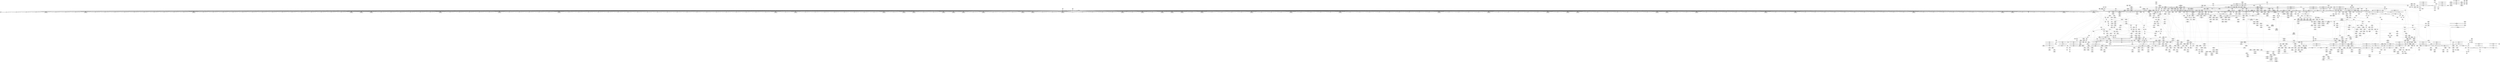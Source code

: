 digraph {
	CE0x3e718d0 [shape=record,shape=Mrecord,label="{CE0x3e718d0|file_to_av:tmp9|*LoadInst*|security/selinux/hooks.c,1904}"]
	CE0x3da4ab0 [shape=record,shape=Mrecord,label="{CE0x3da4ab0|8:_i8,_32:_%struct.inode*,_%struct.selinux_audit_data*,_128:_i32,_132:_i32,_456:_i8*,_:_SCMRE_152,153_}"]
	CE0x3dbb790 [shape=record,shape=Mrecord,label="{CE0x3dbb790|i64_4|*Constant*|*SummSink*}"]
	CE0x3e84110 [shape=record,shape=Mrecord,label="{CE0x3e84110|inode_has_perm:i_flags|security/selinux/hooks.c,1611|*SummSink*}"]
	CE0x3dcc5a0 [shape=record,shape=Mrecord,label="{CE0x3dcc5a0|8:_i8,_32:_%struct.inode*,_%struct.selinux_audit_data*,_128:_i32,_132:_i32,_456:_i8*,_:_SCMRE_107,108_}"]
	CE0x3dc7180 [shape=record,shape=Mrecord,label="{CE0x3dc7180|8:_i8,_32:_%struct.inode*,_%struct.selinux_audit_data*,_128:_i32,_132:_i32,_456:_i8*,_:_SCMRE_16,24_|*MultipleSource*|security/selinux/hooks.c,3424|Function::selinux_file_open&Arg::file::}"]
	CE0x3db9a00 [shape=record,shape=Mrecord,label="{CE0x3db9a00|file_to_av:tmp27|security/selinux/hooks.c,1910|*SummSink*}"]
	CE0x3dac220 [shape=record,shape=Mrecord,label="{CE0x3dac220|8:_i8,_32:_%struct.inode*,_%struct.selinux_audit_data*,_128:_i32,_132:_i32,_456:_i8*,_:_SCMRE_180,181_}"]
	CE0x3eb6d40 [shape=record,shape=Mrecord,label="{CE0x3eb6d40|cred_sid:tmp|*SummSource*}"]
	CE0x3da9800 [shape=record,shape=Mrecord,label="{CE0x3da9800|8:_i8,_32:_%struct.inode*,_%struct.selinux_audit_data*,_128:_i32,_132:_i32,_456:_i8*,_:_SCMRE_119,120_}"]
	CE0x3e31020 [shape=record,shape=Mrecord,label="{CE0x3e31020|avc_policy_seqno:tmp1}"]
	CE0x3dbb430 [shape=record,shape=Mrecord,label="{CE0x3dbb430|i64_4|*Constant*}"]
	"CONST[source:1(input),value:2(dynamic)][purpose:{operation}][SrcIdx:1]"
	CE0x3e012b0 [shape=record,shape=Mrecord,label="{CE0x3e012b0|i8_1|*Constant*|*SummSink*}"]
	CE0x3dcc220 [shape=record,shape=Mrecord,label="{CE0x3dcc220|8:_i8,_32:_%struct.inode*,_%struct.selinux_audit_data*,_128:_i32,_132:_i32,_456:_i8*,_:_SCMRE_105,106_}"]
	CE0x3eb53e0 [shape=record,shape=Mrecord,label="{CE0x3eb53e0|__validate_creds:call|include/linux/cred.h,173}"]
	CE0x3e28420 [shape=record,shape=Mrecord,label="{CE0x3e28420|_ret_i32_%av.0,_!dbg_!27720|security/selinux/hooks.c,1931|*SummSink*}"]
	CE0x3da5530 [shape=record,shape=Mrecord,label="{CE0x3da5530|8:_i8,_32:_%struct.inode*,_%struct.selinux_audit_data*,_128:_i32,_132:_i32,_456:_i8*,_:_SCMRE_158,159_}"]
	CE0x3e28240 [shape=record,shape=Mrecord,label="{CE0x3e28240|_ret_i32_%av.0,_!dbg_!27720|security/selinux/hooks.c,1931|*SummSource*}"]
	CE0x3eb59b0 [shape=record,shape=Mrecord,label="{CE0x3eb59b0|__validate_creds:file|Function::__validate_creds&Arg::file::|*SummSource*}"]
	CE0x3ed4670 [shape=record,shape=Mrecord,label="{CE0x3ed4670|inode_has_perm:sid3|security/selinux/hooks.c,1617|*SummSink*}"]
	CE0x3ebf0d0 [shape=record,shape=Mrecord,label="{CE0x3ebf0d0|inode_has_perm:retval.0}"]
	CE0x3db4530 [shape=record,shape=Mrecord,label="{CE0x3db4530|8:_i8,_32:_%struct.inode*,_%struct.selinux_audit_data*,_128:_i32,_132:_i32,_456:_i8*,_:_SCMRE_96,97_}"]
	CE0x3e20b10 [shape=record,shape=Mrecord,label="{CE0x3e20b10|_call_void_mcount()_#3}"]
	CE0x3e5b200 [shape=record,shape=Mrecord,label="{CE0x3e5b200|i64_11|*Constant*|*SummSink*}"]
	CE0x3e806c0 [shape=record,shape=Mrecord,label="{CE0x3e806c0|inode_has_perm:return|*SummSink*}"]
	CE0x3deba70 [shape=record,shape=Mrecord,label="{CE0x3deba70|selinux_file_open:tmp5|security/selinux/hooks.c,3424|*SummSink*}"]
	CE0x3e2bc10 [shape=record,shape=Mrecord,label="{CE0x3e2bc10|i64*_getelementptr_inbounds_(_15_x_i64_,_15_x_i64_*___llvm_gcov_ctr171,_i64_0,_i64_10)|*Constant*}"]
	CE0x3e85d60 [shape=record,shape=Mrecord,label="{CE0x3e85d60|__validate_creds:tmp|*SummSource*}"]
	CE0x3e820f0 [shape=record,shape=Mrecord,label="{CE0x3e820f0|i64*_getelementptr_inbounds_(_5_x_i64_,_5_x_i64_*___llvm_gcov_ctr155,_i64_0,_i64_0)|*Constant*|*SummSink*}"]
	CE0x3ed5670 [shape=record,shape=Mrecord,label="{CE0x3ed5670|inode_has_perm:tmp18|security/selinux/hooks.c,1617|*SummSource*}"]
	CE0x3db3ff0 [shape=record,shape=Mrecord,label="{CE0x3db3ff0|8:_i8,_32:_%struct.inode*,_%struct.selinux_audit_data*,_128:_i32,_132:_i32,_456:_i8*,_:_SCMRE_93,94_}"]
	CE0x3ec4ed0 [shape=record,shape=Mrecord,label="{CE0x3ec4ed0|__validate_creds:conv|include/linux/cred.h,173|*SummSource*}"]
	CE0x3d9ef10 [shape=record,shape=Mrecord,label="{CE0x3d9ef10|8:_i8,_32:_%struct.inode*,_%struct.selinux_audit_data*,_128:_i32,_132:_i32,_456:_i8*,_:_SCMRE_216,224_|*MultipleSource*|security/selinux/hooks.c,3424|Function::selinux_file_open&Arg::file::}"]
	CE0x3eb1290 [shape=record,shape=Mrecord,label="{CE0x3eb1290|i32_22|*Constant*|*SummSink*}"]
	CE0x3e7df10 [shape=record,shape=Mrecord,label="{CE0x3e7df10|inode_has_perm:tmp2|*SummSource*}"]
	CE0x3e31bb0 [shape=record,shape=Mrecord,label="{CE0x3e31bb0|avc_policy_seqno:tmp2|*SummSource*}"]
	CE0x3e35d50 [shape=record,shape=Mrecord,label="{CE0x3e35d50|open_file_to_av:tmp1}"]
	CE0x3eca2f0 [shape=record,shape=Mrecord,label="{CE0x3eca2f0|i64*_getelementptr_inbounds_(_5_x_i64_,_5_x_i64_*___llvm_gcov_ctr155,_i64_0,_i64_4)|*Constant*|*SummSink*}"]
	CE0x3e3fcb0 [shape=record,shape=Mrecord,label="{CE0x3e3fcb0|open_file_to_av:tobool|security/selinux/hooks.c,1928|*SummSink*}"]
	CE0x3ecb900 [shape=record,shape=Mrecord,label="{CE0x3ecb900|i32_1|*Constant*}"]
	CE0x3e465f0 [shape=record,shape=Mrecord,label="{CE0x3e465f0|file_to_av:tmp17|security/selinux/hooks.c,1905|*SummSink*}"]
	CE0x3e2fe90 [shape=record,shape=Mrecord,label="{CE0x3e2fe90|i64*_getelementptr_inbounds_(_2_x_i64_,_2_x_i64_*___llvm_gcov_ctr25231,_i64_0,_i64_0)|*Constant*|*SummSink*}"]
	CE0x3ecd430 [shape=record,shape=Mrecord,label="{CE0x3ecd430|cred_sid:bb}"]
	CE0x3ebbc90 [shape=record,shape=Mrecord,label="{CE0x3ebbc90|inode_has_perm:tmp12|security/selinux/hooks.c,1612|*SummSource*}"]
	CE0x3ebcc50 [shape=record,shape=Mrecord,label="{CE0x3ebcc50|inode_has_perm:lnot|security/selinux/hooks.c,1611}"]
	CE0x3e526e0 [shape=record,shape=Mrecord,label="{CE0x3e526e0|file_path_has_perm:path|security/selinux/hooks.c,1658|*SummSource*}"]
	CE0x3e40cb0 [shape=record,shape=Mrecord,label="{CE0x3e40cb0|open_file_to_av:tmp6|security/selinux/hooks.c,1928}"]
	CE0x3dacca0 [shape=record,shape=Mrecord,label="{CE0x3dacca0|8:_i8,_32:_%struct.inode*,_%struct.selinux_audit_data*,_128:_i32,_132:_i32,_456:_i8*,_:_SCMRE_186,187_}"]
	CE0x3e36de0 [shape=record,shape=Mrecord,label="{CE0x3e36de0|GLOBAL:selinux_policycap_openperm|Global_var:selinux_policycap_openperm|*SummSink*}"]
	CE0x3da6330 [shape=record,shape=Mrecord,label="{CE0x3da6330|8:_i8,_32:_%struct.inode*,_%struct.selinux_audit_data*,_128:_i32,_132:_i32,_456:_i8*,_:_SCMRE_166,167_}"]
	CE0x3ecb7c0 [shape=record,shape=Mrecord,label="{CE0x3ecb7c0|cred_sid:tmp5|security/selinux/hooks.c,196|*SummSink*}"]
	CE0x3ec6080 [shape=record,shape=Mrecord,label="{CE0x3ec6080|__validate_creds:tmp2|include/linux/cred.h,173|*SummSource*}"]
	CE0x3e3b070 [shape=record,shape=Mrecord,label="{CE0x3e3b070|file_to_av:f_mode|security/selinux/hooks.c,1902|*SummSource*}"]
	CE0x3dbf350 [shape=record,shape=Mrecord,label="{CE0x3dbf350|file_to_av:tmp1|*SummSource*}"]
	CE0x3dab660 [shape=record,shape=Mrecord,label="{CE0x3dab660|i64*_getelementptr_inbounds_(_15_x_i64_,_15_x_i64_*___llvm_gcov_ctr171,_i64_0,_i64_0)|*Constant*}"]
	CE0x3e45fc0 [shape=record,shape=Mrecord,label="{CE0x3e45fc0|file_to_av:tmp16|security/selinux/hooks.c,1905|*SummSource*}"]
	CE0x3e41b20 [shape=record,shape=Mrecord,label="{CE0x3e41b20|file_to_av:tmp10|security/selinux/hooks.c,1904|*SummSink*}"]
	CE0x3ecb390 [shape=record,shape=Mrecord,label="{CE0x3ecb390|cred_sid:tmp4|*LoadInst*|security/selinux/hooks.c,196|*SummSink*}"]
	CE0x3e5e210 [shape=record,shape=Mrecord,label="{CE0x3e5e210|file_to_av:tmp5|security/selinux/hooks.c,1902|*SummSink*}"]
	CE0x3e28590 [shape=record,shape=Mrecord,label="{CE0x3e28590|selinux_file_open:call3|security/selinux/hooks.c,3443|*SummSink*}"]
	CE0x3e5d210 [shape=record,shape=Mrecord,label="{CE0x3e5d210|file_to_av:tmp3|security/selinux/hooks.c,1902|*SummSource*}"]
	CE0x3e309d0 [shape=record,shape=Mrecord,label="{CE0x3e309d0|file_inode:tmp2|*SummSource*}"]
	CE0x3e21440 [shape=record,shape=Mrecord,label="{CE0x3e21440|selinux_file_open:call3|security/selinux/hooks.c,3443}"]
	CE0x3db3470 [shape=record,shape=Mrecord,label="{CE0x3db3470|i64*_getelementptr_inbounds_(_2_x_i64_,_2_x_i64_*___llvm_gcov_ctr269,_i64_0,_i64_0)|*Constant*|*SummSink*}"]
	CE0x3e72420 [shape=record,shape=Mrecord,label="{CE0x3e72420|file_to_av:tobool|security/selinux/hooks.c,1902|*SummSource*}"]
	CE0x3e349a0 [shape=record,shape=Mrecord,label="{CE0x3e349a0|avc_policy_seqno:tmp4|security/selinux/avc.c,779}"]
	CE0x3e265b0 [shape=record,shape=Mrecord,label="{CE0x3e265b0|avc_policy_seqno:entry|*SummSink*}"]
	CE0x3dff880 [shape=record,shape=Mrecord,label="{CE0x3dff880|file_to_av:bb}"]
	CE0x3db23b0 [shape=record,shape=Mrecord,label="{CE0x3db23b0|8:_i8,_32:_%struct.inode*,_%struct.selinux_audit_data*,_128:_i32,_132:_i32,_456:_i8*,_:_SCMRE_56,57_}"]
	CE0x3da44e0 [shape=record,shape=Mrecord,label="{CE0x3da44e0|i64*_getelementptr_inbounds_(_2_x_i64_,_2_x_i64_*___llvm_gcov_ctr269,_i64_0,_i64_0)|*Constant*}"]
	CE0x3e202f0 [shape=record,shape=Mrecord,label="{CE0x3e202f0|file_inode:tmp|*SummSink*}"]
	CE0x3ed5c40 [shape=record,shape=Mrecord,label="{CE0x3ed5c40|inode_has_perm:call4|security/selinux/hooks.c,1617|*SummSink*}"]
	CE0x3e3ece0 [shape=record,shape=Mrecord,label="{CE0x3e3ece0|file_path_has_perm:tmp}"]
	CE0x3ec4a70 [shape=record,shape=Mrecord,label="{CE0x3ec4a70|__validate_creds:lnot1|include/linux/cred.h,173|*SummSource*}"]
	CE0x3ec97e0 [shape=record,shape=Mrecord,label="{CE0x3ec97e0|inode_has_perm:tobool|security/selinux/hooks.c,1611}"]
	CE0x3ece210 [shape=record,shape=Mrecord,label="{CE0x3ece210|cred_sid:tmp6|security/selinux/hooks.c,197}"]
	CE0x3e58d30 [shape=record,shape=Mrecord,label="{CE0x3e58d30|inode_has_perm:inode|Function::inode_has_perm&Arg::inode::|*SummSink*}"]
	"CONST[source:0(mediator),value:2(dynamic)][purpose:{subject}]"
	CE0x3dd6d80 [shape=record,shape=Mrecord,label="{CE0x3dd6d80|8:_i8,_32:_%struct.inode*,_%struct.selinux_audit_data*,_128:_i32,_132:_i32,_456:_i8*,_:_SCMRE_316,320_|*MultipleSource*|security/selinux/hooks.c,3424|Function::selinux_file_open&Arg::file::}"]
	CE0x3ec5000 [shape=record,shape=Mrecord,label="{CE0x3ec5000|__validate_creds:conv|include/linux/cred.h,173|*SummSink*}"]
	CE0x3e29530 [shape=record,shape=Mrecord,label="{CE0x3e29530|selinux_file_open:pseqno|security/selinux/hooks.c,3434|*SummSink*}"]
	CE0x3e7f5b0 [shape=record,shape=Mrecord,label="{CE0x3e7f5b0|i64*_getelementptr_inbounds_(_8_x_i64_,_8_x_i64_*___llvm_gcov_ctr154,_i64_0,_i64_1)|*Constant*|*SummSource*}"]
	CE0x3e7e610 [shape=record,shape=Mrecord,label="{CE0x3e7e610|inode_has_perm:lnot.ext|security/selinux/hooks.c,1611}"]
	CE0x3db4b60 [shape=record,shape=Mrecord,label="{CE0x3db4b60|8:_i8,_32:_%struct.inode*,_%struct.selinux_audit_data*,_128:_i32,_132:_i32,_456:_i8*,_:_SCMRE_58,59_}"]
	CE0x3e841f0 [shape=record,shape=Mrecord,label="{CE0x3e841f0|inode_has_perm:tmp6|*LoadInst*|security/selinux/hooks.c,1611|*SummSink*}"]
	CE0x3dc8f70 [shape=record,shape=Mrecord,label="{CE0x3dc8f70|8:_i8,_32:_%struct.inode*,_%struct.selinux_audit_data*,_128:_i32,_132:_i32,_456:_i8*,_:_SCMRE_78,79_}"]
	CE0x3e4a530 [shape=record,shape=Mrecord,label="{CE0x3e4a530|file_to_av:tmp31|security/selinux/hooks.c,1917|*SummSource*}"]
	CE0x3e42080 [shape=record,shape=Mrecord,label="{CE0x3e42080|file_to_av:tmp12|security/selinux/hooks.c,1904}"]
	CE0x3daefa0 [shape=record,shape=Mrecord,label="{CE0x3daefa0|8:_i8,_32:_%struct.inode*,_%struct.selinux_audit_data*,_128:_i32,_132:_i32,_456:_i8*,_:_SCMRE_206,207_}"]
	CE0x3e368f0 [shape=record,shape=Mrecord,label="{CE0x3e368f0|file_to_av:if.then18}"]
	CE0x3eb6b50 [shape=record,shape=Mrecord,label="{CE0x3eb6b50|i32_1609|*Constant*|*SummSink*}"]
	CE0x3dab390 [shape=record,shape=Mrecord,label="{CE0x3dab390|file_to_av:if.end16}"]
	CE0x3e99c80 [shape=record,shape=Mrecord,label="{CE0x3e99c80|i64*_getelementptr_inbounds_(_15_x_i64_,_15_x_i64_*___llvm_gcov_ctr171,_i64_0,_i64_9)|*Constant*|*SummSource*}"]
	CE0x3db14e0 [shape=record,shape=Mrecord,label="{CE0x3db14e0|8:_i8,_32:_%struct.inode*,_%struct.selinux_audit_data*,_128:_i32,_132:_i32,_456:_i8*,_:_SCMRE_7,8_}"]
	CE0x3e35120 [shape=record,shape=Mrecord,label="{CE0x3e35120|avc_policy_seqno:tmp4|security/selinux/avc.c,779|*SummSink*}"]
	CE0x3dbc990 [shape=record,shape=Mrecord,label="{CE0x3dbc990|file_to_av:tmp21|security/selinux/hooks.c,1908|*SummSink*}"]
	CE0x3eb0c00 [shape=record,shape=Mrecord,label="{CE0x3eb0c00|__validate_creds:tmp6|include/linux/cred.h,174}"]
	CE0x3e2e590 [shape=record,shape=Mrecord,label="{CE0x3e2e590|i64*_getelementptr_inbounds_(_2_x_i64_,_2_x_i64_*___llvm_gcov_ctr162,_i64_0,_i64_1)|*Constant*|*SummSink*}"]
	CE0x3e7b930 [shape=record,shape=Mrecord,label="{CE0x3e7b930|__validate_creds:if.end|*SummSource*}"]
	CE0x3e3f620 [shape=record,shape=Mrecord,label="{CE0x3e3f620|open_file_to_av:tmp2|security/selinux/hooks.c,1928|*SummSink*}"]
	CE0x3ecbe40 [shape=record,shape=Mrecord,label="{CE0x3ecbe40|cred_sid:sid|security/selinux/hooks.c,197|*SummSink*}"]
	CE0x3e83e70 [shape=record,shape=Mrecord,label="{CE0x3e83e70|inode_has_perm:i_flags|security/selinux/hooks.c,1611|*SummSource*}"]
	CE0x3e3a4f0 [shape=record,shape=Mrecord,label="{CE0x3e3a4f0|file_to_av:tmp7|security/selinux/hooks.c,1903|*SummSource*}"]
	CE0x3dcb050 [shape=record,shape=Mrecord,label="{CE0x3dcb050|open_file_to_av:tmp6|security/selinux/hooks.c,1928|*SummSource*}"]
	CE0x3dc3560 [shape=record,shape=Mrecord,label="{CE0x3dc3560|8:_i8,_32:_%struct.inode*,_%struct.selinux_audit_data*,_128:_i32,_132:_i32,_456:_i8*,_:_SCMRE_51,52_}"]
	CE0x3da9640 [shape=record,shape=Mrecord,label="{CE0x3da9640|8:_i8,_32:_%struct.inode*,_%struct.selinux_audit_data*,_128:_i32,_132:_i32,_456:_i8*,_:_SCMRE_118,119_}"]
	CE0x3e20e40 [shape=record,shape=Mrecord,label="{CE0x3e20e40|_call_void_mcount()_#3|*SummSink*}"]
	CE0x3e49f70 [shape=record,shape=Mrecord,label="{CE0x3e49f70|file_to_av:av.3|*SummSink*}"]
	CE0x3ec12d0 [shape=record,shape=Mrecord,label="{CE0x3ec12d0|cred_sid:cred|Function::cred_sid&Arg::cred::}"]
	CE0x3ec28a0 [shape=record,shape=Mrecord,label="{CE0x3ec28a0|avc_has_perm:ssid|Function::avc_has_perm&Arg::ssid::}"]
	CE0x3e30960 [shape=record,shape=Mrecord,label="{CE0x3e30960|file_inode:tmp2}"]
	CE0x3e51cb0 [shape=record,shape=Mrecord,label="{CE0x3e51cb0|i64_3|*Constant*|*SummSink*}"]
	CE0x3e74f50 [shape=record,shape=Mrecord,label="{CE0x3e74f50|file_inode:tmp3}"]
	CE0x3e71be0 [shape=record,shape=Mrecord,label="{CE0x3e71be0|i32_2|*Constant*}"]
	CE0x3da47c0 [shape=record,shape=Mrecord,label="{CE0x3da47c0|8:_i8,_32:_%struct.inode*,_%struct.selinux_audit_data*,_128:_i32,_132:_i32,_456:_i8*,_:_SCMRE_150,151_}"]
	CE0x3e86430 [shape=record,shape=Mrecord,label="{CE0x3e86430|_call_void_mcount()_#3|*SummSink*}"]
	CE0x3dbf6f0 [shape=record,shape=Mrecord,label="{CE0x3dbf6f0|selinux_file_open:tmp2|*SummSource*}"]
	CE0x3ed5db0 [shape=record,shape=Mrecord,label="{CE0x3ed5db0|i32_(i32,_i32,_i16,_i32,_%struct.common_audit_data*)*_bitcast_(i32_(i32,_i32,_i16,_i32,_%struct.common_audit_data.495*)*_avc_has_perm_to_i32_(i32,_i32,_i16,_i32,_%struct.common_audit_data*)*)|*Constant*}"]
	CE0x3e1e730 [shape=record,shape=Mrecord,label="{CE0x3e1e730|avc_policy_seqno:entry|*SummSource*}"]
	CE0x3e173c0 [shape=record,shape=Mrecord,label="{CE0x3e173c0|_ret_i32_%call3,_!dbg_!27727|security/selinux/hooks.c,3443}"]
	CE0x3db3080 [shape=record,shape=Mrecord,label="{CE0x3db3080|selinux_file_open:tmp}"]
	CE0x3e59d40 [shape=record,shape=Mrecord,label="{CE0x3e59d40|file_to_av:if.end15}"]
	CE0x3e41f50 [shape=record,shape=Mrecord,label="{CE0x3e41f50|file_to_av:tmp11|security/selinux/hooks.c,1904|*SummSink*}"]
	CE0x3e81750 [shape=record,shape=Mrecord,label="{CE0x3e81750|i64*_getelementptr_inbounds_(_2_x_i64_,_2_x_i64_*___llvm_gcov_ctr131,_i64_0,_i64_1)|*Constant*|*SummSource*}"]
	CE0x3da6f70 [shape=record,shape=Mrecord,label="{CE0x3da6f70|8:_i8,_32:_%struct.inode*,_%struct.selinux_audit_data*,_128:_i32,_132:_i32,_456:_i8*,_:_SCMRE_173,174_}"]
	CE0x3e50a30 [shape=record,shape=Mrecord,label="{CE0x3e50a30|i64*_getelementptr_inbounds_(_2_x_i64_,_2_x_i64_*___llvm_gcov_ctr168,_i64_0,_i64_1)|*Constant*|*SummSink*}"]
	CE0x3e46270 [shape=record,shape=Mrecord,label="{CE0x3e46270|file_to_av:tmp17|security/selinux/hooks.c,1905}"]
	CE0x3e2a630 [shape=record,shape=Mrecord,label="{CE0x3e2a630|open_file_to_av:tmp4|security/selinux/hooks.c,1928|*SummSource*}"]
	CE0x3da6170 [shape=record,shape=Mrecord,label="{CE0x3da6170|8:_i8,_32:_%struct.inode*,_%struct.selinux_audit_data*,_128:_i32,_132:_i32,_456:_i8*,_:_SCMRE_165,166_}"]
	CE0x3e994d0 [shape=record,shape=Mrecord,label="{CE0x3e994d0|file_to_av:conv11|security/selinux/hooks.c,1906}"]
	CE0x3e26f10 [shape=record,shape=Mrecord,label="{CE0x3e26f10|avc_policy_seqno:tmp4|security/selinux/avc.c,779|*SummSource*}"]
	CE0x3db15e0 [shape=record,shape=Mrecord,label="{CE0x3db15e0|8:_i8,_32:_%struct.inode*,_%struct.selinux_audit_data*,_128:_i32,_132:_i32,_456:_i8*,_:_SCMRE_8,9_}"]
	CE0x3dc57d0 [shape=record,shape=Mrecord,label="{CE0x3dc57d0|selinux_file_open:tmp4|*LoadInst*|security/selinux/hooks.c,3424|*SummSource*}"]
	CE0x3e448a0 [shape=record,shape=Mrecord,label="{CE0x3e448a0|i32_1024|*Constant*|*SummSource*}"]
	CE0x3dba830 [shape=record,shape=Mrecord,label="{CE0x3dba830|i64*_getelementptr_inbounds_(_15_x_i64_,_15_x_i64_*___llvm_gcov_ctr171,_i64_0,_i64_13)|*Constant*|*SummSink*}"]
	CE0x3e7ebd0 [shape=record,shape=Mrecord,label="{CE0x3e7ebd0|GLOBAL:llvm.expect.i64|*Constant*}"]
	CE0x3e51a10 [shape=record,shape=Mrecord,label="{CE0x3e51a10|i64_3|*Constant*|*SummSource*}"]
	CE0x3e2a070 [shape=record,shape=Mrecord,label="{CE0x3e2a070|GLOBAL:__llvm_gcov_ctr270|Global_var:__llvm_gcov_ctr270|*SummSink*}"]
	CE0x3e39c90 [shape=record,shape=Mrecord,label="{CE0x3e39c90|file_path_has_perm:tmp|*SummSource*}"]
	CE0x3de9550 [shape=record,shape=Mrecord,label="{CE0x3de9550|open_file_to_av:file|Function::open_file_to_av&Arg::file::|*SummSource*}"]
	CE0x3dbdb40 [shape=record,shape=Mrecord,label="{CE0x3dbdb40|file_to_av:f_flags|security/selinux/hooks.c,1905|*SummSink*}"]
	CE0x3e27b10 [shape=record,shape=Mrecord,label="{CE0x3e27b10|0:_i32,_:_GCRE_selinux_policycap_openperm_external_global_i32:_elem_0:default:}"]
	CE0x3e5bbd0 [shape=record,shape=Mrecord,label="{CE0x3e5bbd0|i32_6|*Constant*|*SummSource*}"]
	CE0x3ddb4d0 [shape=record,shape=Mrecord,label="{CE0x3ddb4d0|GLOBAL:file_inode|*Constant*}"]
	CE0x3e2d3b0 [shape=record,shape=Mrecord,label="{CE0x3e2d3b0|open_file_to_av:tmp8|security/selinux/hooks.c,1929|*SummSource*}"]
	CE0x3dc8580 [shape=record,shape=Mrecord,label="{CE0x3dc8580|open_file_to_av:tmp10|security/selinux/hooks.c,1931}"]
	CE0x3e75af0 [shape=record,shape=Mrecord,label="{CE0x3e75af0|file_inode:tmp4|*LoadInst*|include/linux/fs.h,1916}"]
	CE0x3eb0390 [shape=record,shape=Mrecord,label="{CE0x3eb0390|i64*_getelementptr_inbounds_(_2_x_i64_,_2_x_i64_*___llvm_gcov_ctr131,_i64_0,_i64_1)|*Constant*}"]
	CE0x3dd6af0 [shape=record,shape=Mrecord,label="{CE0x3dd6af0|8:_i8,_32:_%struct.inode*,_%struct.selinux_audit_data*,_128:_i32,_132:_i32,_456:_i8*,_:_SCMRE_320,324_|*MultipleSource*|security/selinux/hooks.c,3424|Function::selinux_file_open&Arg::file::}"]
	CE0x3e2a6a0 [shape=record,shape=Mrecord,label="{CE0x3e2a6a0|i64*_getelementptr_inbounds_(_5_x_i64_,_5_x_i64_*___llvm_gcov_ctr270,_i64_0,_i64_3)|*Constant*|*SummSource*}"]
	CE0x3ebf560 [shape=record,shape=Mrecord,label="{CE0x3ebf560|inode_has_perm:tmp19|security/selinux/hooks.c,1618|*SummSource*}"]
	CE0x3dbba50 [shape=record,shape=Mrecord,label="{CE0x3dbba50|__validate_creds:tmp5|include/linux/cred.h,173|*SummSource*}"]
	CE0x3e496c0 [shape=record,shape=Mrecord,label="{CE0x3e496c0|file_to_av:tmp30|security/selinux/hooks.c,1914|*SummSource*}"]
	CE0x3e2dde0 [shape=record,shape=Mrecord,label="{CE0x3e2dde0|i64_1|*Constant*}"]
	CE0x3e2bce0 [shape=record,shape=Mrecord,label="{CE0x3e2bce0|file_to_av:tmp23|security/selinux/hooks.c,1909|*SummSource*}"]
	CE0x3e2a530 [shape=record,shape=Mrecord,label="{CE0x3e2a530|open_file_to_av:tmp4|security/selinux/hooks.c,1928}"]
	CE0x3e3b3d0 [shape=record,shape=Mrecord,label="{CE0x3e3b3d0|file_to_av:tmp2|*LoadInst*|security/selinux/hooks.c,1902}"]
	CE0x3e83b90 [shape=record,shape=Mrecord,label="{CE0x3e83b90|__validate_creds:lnot|include/linux/cred.h,173|*SummSink*}"]
	CE0x3dbbbd0 [shape=record,shape=Mrecord,label="{CE0x3dbbbd0|__validate_creds:tmp5|include/linux/cred.h,173|*SummSink*}"]
	CE0x3ec5bb0 [shape=record,shape=Mrecord,label="{CE0x3ec5bb0|__validate_creds:tobool|include/linux/cred.h,173}"]
	CE0x3e00da0 [shape=record,shape=Mrecord,label="{CE0x3e00da0|file_path_has_perm:type|security/selinux/hooks.c,1657}"]
	CE0x3e217c0 [shape=record,shape=Mrecord,label="{CE0x3e217c0|GLOBAL:file_path_has_perm|*Constant*|*SummSink*}"]
	CE0x3dc4f20 [shape=record,shape=Mrecord,label="{CE0x3dc4f20|8:_i8,_32:_%struct.inode*,_%struct.selinux_audit_data*,_128:_i32,_132:_i32,_456:_i8*,_:_SCMRE_74,75_}"]
	CE0x3db8c70 [shape=record,shape=Mrecord,label="{CE0x3db8c70|file_to_av:if.then5|*SummSink*}"]
	CE0x3e31100 [shape=record,shape=Mrecord,label="{CE0x3e31100|avc_policy_seqno:tmp1|*SummSink*}"]
	CE0x3ecb6b0 [shape=record,shape=Mrecord,label="{CE0x3ecb6b0|cred_sid:tmp5|security/selinux/hooks.c,196|*SummSource*}"]
	CE0x3dabea0 [shape=record,shape=Mrecord,label="{CE0x3dabea0|8:_i8,_32:_%struct.inode*,_%struct.selinux_audit_data*,_128:_i32,_132:_i32,_456:_i8*,_:_SCMRE_178,179_}"]
	CE0x3e456b0 [shape=record,shape=Mrecord,label="{CE0x3e456b0|i64_6|*Constant*|*SummSink*}"]
	CE0x3da17d0 [shape=record,shape=Mrecord,label="{CE0x3da17d0|selinux_file_open:bb|*SummSource*}"]
	CE0x3e7c050 [shape=record,shape=Mrecord,label="{CE0x3e7c050|inode_has_perm:tobool|security/selinux/hooks.c,1611|*SummSource*}"]
	CE0x3da7160 [shape=record,shape=Mrecord,label="{CE0x3da7160|i64*_getelementptr_inbounds_(_5_x_i64_,_5_x_i64_*___llvm_gcov_ctr270,_i64_0,_i64_0)|*Constant*}"]
	CE0x3e7e8b0 [shape=record,shape=Mrecord,label="{CE0x3e7e8b0|inode_has_perm:lnot.ext|security/selinux/hooks.c,1611|*SummSink*}"]
	CE0x3dc3160 [shape=record,shape=Mrecord,label="{CE0x3dc3160|8:_i8,_32:_%struct.inode*,_%struct.selinux_audit_data*,_128:_i32,_132:_i32,_456:_i8*,_:_SCMRE_70,71_}"]
	CE0x3dbb660 [shape=record,shape=Mrecord,label="{CE0x3dbb660|i64_4|*Constant*|*SummSource*}"]
	CE0x3ebae80 [shape=record,shape=Mrecord,label="{CE0x3ebae80|i64*_getelementptr_inbounds_(_8_x_i64_,_8_x_i64_*___llvm_gcov_ctr154,_i64_0,_i64_5)|*Constant*}"]
	CE0x3db49a0 [shape=record,shape=Mrecord,label="{CE0x3db49a0|8:_i8,_32:_%struct.inode*,_%struct.selinux_audit_data*,_128:_i32,_132:_i32,_456:_i8*,_:_SCMRE_57,58_}"]
	CE0x3e1e150 [shape=record,shape=Mrecord,label="{CE0x3e1e150|selinux_file_open:call1|security/selinux/hooks.c,3434|*SummSource*}"]
	CE0x3dc3db0 [shape=record,shape=Mrecord,label="{CE0x3dc3db0|8:_i8,_32:_%struct.inode*,_%struct.selinux_audit_data*,_128:_i32,_132:_i32,_456:_i8*,_:_SCMRE_13,14_}"]
	CE0x3e9a110 [shape=record,shape=Mrecord,label="{CE0x3e9a110|file_to_av:tmp20|security/selinux/hooks.c,1906}"]
	CE0x3ed62b0 [shape=record,shape=Mrecord,label="{CE0x3ed62b0|avc_has_perm:entry}"]
	CE0x3e6f460 [shape=record,shape=Mrecord,label="{CE0x3e6f460|file_to_av:conv1|security/selinux/hooks.c,1903}"]
	CE0x3ecd750 [shape=record,shape=Mrecord,label="{CE0x3ecd750|i64*_getelementptr_inbounds_(_2_x_i64_,_2_x_i64_*___llvm_gcov_ctr131,_i64_0,_i64_0)|*Constant*}"]
	CE0x3eb1f50 [shape=record,shape=Mrecord,label="{CE0x3eb1f50|GLOBAL:__validate_creds|*Constant*|*SummSource*}"]
	CE0x3ec5800 [shape=record,shape=Mrecord,label="{CE0x3ec5800|__validate_creds:expval|include/linux/cred.h,173|*SummSink*}"]
	CE0x3dda800 [shape=record,shape=Mrecord,label="{CE0x3dda800|8:_i8,_32:_%struct.inode*,_%struct.selinux_audit_data*,_128:_i32,_132:_i32,_456:_i8*,_:_SCMRE_488,496_|*MultipleSource*|security/selinux/hooks.c,3424|Function::selinux_file_open&Arg::file::}"]
	CE0x3e2e0b0 [shape=record,shape=Mrecord,label="{CE0x3e2e0b0|i64*_getelementptr_inbounds_(_2_x_i64_,_2_x_i64_*___llvm_gcov_ctr162,_i64_0,_i64_1)|*Constant*}"]
	CE0x3ecc300 [shape=record,shape=Mrecord,label="{CE0x3ecc300|4:_i32,_:_CRE_4,8_|*MultipleSource*|security/selinux/hooks.c,196|*LoadInst*|security/selinux/hooks.c,196|security/selinux/hooks.c,197}"]
	CE0x3dac5a0 [shape=record,shape=Mrecord,label="{CE0x3dac5a0|8:_i8,_32:_%struct.inode*,_%struct.selinux_audit_data*,_128:_i32,_132:_i32,_456:_i8*,_:_SCMRE_182,183_}"]
	CE0x3e21e30 [shape=record,shape=Mrecord,label="{CE0x3e21e30|file_path_has_perm:av|Function::file_path_has_perm&Arg::av::}"]
	CE0x3d9e1a0 [shape=record,shape=Mrecord,label="{CE0x3d9e1a0|8:_i8,_32:_%struct.inode*,_%struct.selinux_audit_data*,_128:_i32,_132:_i32,_456:_i8*,_:_SCMRE_127,128_}"]
	CE0x3e836c0 [shape=record,shape=Mrecord,label="{CE0x3e836c0|GLOBAL:llvm.expect.i64|*Constant*|*SummSink*}"]
	CE0x3db9030 [shape=record,shape=Mrecord,label="{CE0x3db9030|open_file_to_av:bb|*SummSource*}"]
	CE0x3eb0ce0 [shape=record,shape=Mrecord,label="{CE0x3eb0ce0|__validate_creds:tmp6|include/linux/cred.h,174|*SummSink*}"]
	CE0x3e380a0 [shape=record,shape=Mrecord,label="{CE0x3e380a0|file_to_av:file|Function::file_to_av&Arg::file::}"]
	CE0x3e7ea30 [shape=record,shape=Mrecord,label="{CE0x3e7ea30|inode_has_perm:conv|security/selinux/hooks.c,1611|*SummSource*}"]
	CE0x3e15570 [shape=record,shape=Mrecord,label="{CE0x3e15570|selinux_file_open:tmp7|security/selinux/hooks.c,3425|*SummSink*}"]
	CE0x3eb49e0 [shape=record,shape=Mrecord,label="{CE0x3eb49e0|i32_22|*Constant*}"]
	CE0x3e153c0 [shape=record,shape=Mrecord,label="{CE0x3e153c0|selinux_file_open:tmp6|security/selinux/hooks.c,3425|*SummSink*}"]
	CE0x3dbeff0 [shape=record,shape=Mrecord,label="{CE0x3dbeff0|open_file_to_av:tmp}"]
	CE0x3e83920 [shape=record,shape=Mrecord,label="{CE0x3e83920|i64_4|*Constant*}"]
	CE0x3ec07f0 [shape=record,shape=Mrecord,label="{CE0x3ec07f0|inode_has_perm:call|security/selinux/hooks.c,1614|*SummSource*}"]
	CE0x3ec1d30 [shape=record,shape=Mrecord,label="{CE0x3ec1d30|inode_has_perm:i_security|security/selinux/hooks.c,1615|*SummSource*}"]
	CE0x3dbad00 [shape=record,shape=Mrecord,label="{CE0x3dbad00|file_to_av:and3|security/selinux/hooks.c,1904|*SummSource*}"]
	CE0x3e5f060 [shape=record,shape=Mrecord,label="{CE0x3e5f060|file_to_av:tmp8|security/selinux/hooks.c,1903|*SummSource*}"]
	CE0x3dec020 [shape=record,shape=Mrecord,label="{CE0x3dec020|file_inode:entry}"]
	CE0x3e27410 [shape=record,shape=Mrecord,label="{CE0x3e27410|i32_1|*Constant*|*SummSource*}"]
	CE0x3e75c90 [shape=record,shape=Mrecord,label="{CE0x3e75c90|inode_has_perm:do.end|*SummSink*}"]
	CE0x3e4a800 [shape=record,shape=Mrecord,label="{CE0x3e4a800|file_to_av:tmp31|security/selinux/hooks.c,1917|*SummSink*}"]
	CE0x3e2fa30 [shape=record,shape=Mrecord,label="{CE0x3e2fa30|file_inode:tmp4|*LoadInst*|include/linux/fs.h,1916|*SummSource*}"]
	CE0x3dcce80 [shape=record,shape=Mrecord,label="{CE0x3dcce80|8:_i8,_32:_%struct.inode*,_%struct.selinux_audit_data*,_128:_i32,_132:_i32,_456:_i8*,_:_SCMRE_61,62_}"]
	CE0x3d9e360 [shape=record,shape=Mrecord,label="{CE0x3d9e360|8:_i8,_32:_%struct.inode*,_%struct.selinux_audit_data*,_128:_i32,_132:_i32,_456:_i8*,_:_SCMRE_132,136_|*MultipleSource*|security/selinux/hooks.c,3424|Function::selinux_file_open&Arg::file::}"]
	CE0x3e27260 [shape=record,shape=Mrecord,label="{CE0x3e27260|open_file_to_av:if.then|*SummSource*}"]
	CE0x3e7bc40 [shape=record,shape=Mrecord,label="{CE0x3e7bc40|i32_512|*Constant*|*SummSource*}"]
	CE0x3d9db10 [shape=record,shape=Mrecord,label="{CE0x3d9db10|8:_i8,_32:_%struct.inode*,_%struct.selinux_audit_data*,_128:_i32,_132:_i32,_456:_i8*,_:_SCMRE_124,125_}"]
	CE0x3dd8a20 [shape=record,shape=Mrecord,label="{CE0x3dd8a20|8:_i8,_32:_%struct.inode*,_%struct.selinux_audit_data*,_128:_i32,_132:_i32,_456:_i8*,_:_SCMRE_416,424_|*MultipleSource*|security/selinux/hooks.c,3424|Function::selinux_file_open&Arg::file::}"]
	CE0x3da5370 [shape=record,shape=Mrecord,label="{CE0x3da5370|8:_i8,_32:_%struct.inode*,_%struct.selinux_audit_data*,_128:_i32,_132:_i32,_456:_i8*,_:_SCMRE_157,158_}"]
	"CONST[source:1(input),value:2(dynamic)][purpose:{object}][SrcIdx:0]"
	CE0x3dbe690 [shape=record,shape=Mrecord,label="{CE0x3dbe690|file_to_av:tmp19|security/selinux/hooks.c,1906|*SummSink*}"]
	CE0x3dc2200 [shape=record,shape=Mrecord,label="{CE0x3dc2200|8:_i8,_32:_%struct.inode*,_%struct.selinux_audit_data*,_128:_i32,_132:_i32,_456:_i8*,_:_SCMRE_71,72_}"]
	CE0x3db9ca0 [shape=record,shape=Mrecord,label="{CE0x3db9ca0|file_to_av:tmp28|security/selinux/hooks.c,1910|*SummSource*}"]
	CE0x3e46890 [shape=record,shape=Mrecord,label="{CE0x3e46890|file_to_av:tmp18|security/selinux/hooks.c,1905|*SummSource*}"]
	CE0x3dffb50 [shape=record,shape=Mrecord,label="{CE0x3dffb50|file_to_av:if.end19}"]
	CE0x3e2cd40 [shape=record,shape=Mrecord,label="{CE0x3e2cd40|open_file_to_av:tmp7|security/selinux/hooks.c,1929}"]
	CE0x3e73660 [shape=record,shape=Mrecord,label="{CE0x3e73660|inode_has_perm:if.end|*SummSink*}"]
	CE0x3debbb0 [shape=record,shape=Mrecord,label="{CE0x3debbb0|selinux_file_open:call|security/selinux/hooks.c,3425|*SummSource*}"]
	CE0x3ec11f0 [shape=record,shape=Mrecord,label="{CE0x3ec11f0|cred_sid:entry|*SummSink*}"]
	CE0x3d9de20 [shape=record,shape=Mrecord,label="{CE0x3d9de20|8:_i8,_32:_%struct.inode*,_%struct.selinux_audit_data*,_128:_i32,_132:_i32,_456:_i8*,_:_SCMRE_125,126_}"]
	CE0x3ed4ae0 [shape=record,shape=Mrecord,label="{CE0x3ed4ae0|inode_has_perm:tmp17|security/selinux/hooks.c,1617}"]
	"CONST[source:1(input),value:2(dynamic)][purpose:{operation}][SrcIdx:2]"
	CE0x3debe10 [shape=record,shape=Mrecord,label="{CE0x3debe10|GLOBAL:file_inode|*Constant*|*SummSource*}"]
	CE0x3eb2d40 [shape=record,shape=Mrecord,label="{CE0x3eb2d40|inode_has_perm:conv|security/selinux/hooks.c,1611}"]
	CE0x3eb62a0 [shape=record,shape=Mrecord,label="{CE0x3eb62a0|inode_has_perm:tmp6|*LoadInst*|security/selinux/hooks.c,1611}"]
	CE0x3e155e0 [shape=record,shape=Mrecord,label="{CE0x3e155e0|selinux_file_open:tmp7|security/selinux/hooks.c,3425|*SummSource*}"]
	CE0x3eb43c0 [shape=record,shape=Mrecord,label="{CE0x3eb43c0|__validate_creds:cred|Function::__validate_creds&Arg::cred::}"]
	CE0x3db8a80 [shape=record,shape=Mrecord,label="{CE0x3db8a80|file_to_av:if.then5}"]
	CE0x3e332b0 [shape=record,shape=Mrecord,label="{CE0x3e332b0|file_path_has_perm:tmp5|security/selinux/hooks.c,1658|*SummSink*}"]
	CE0x3db3e30 [shape=record,shape=Mrecord,label="{CE0x3db3e30|8:_i8,_32:_%struct.inode*,_%struct.selinux_audit_data*,_128:_i32,_132:_i32,_456:_i8*,_:_SCMRE_92,93_}"]
	CE0x3e41630 [shape=record,shape=Mrecord,label="{CE0x3e41630|file_to_av:tmp11|security/selinux/hooks.c,1904}"]
	CE0x3db9f50 [shape=record,shape=Mrecord,label="{CE0x3db9f50|file_to_av:tmp29|security/selinux/hooks.c,1914}"]
	CE0x3e2c600 [shape=record,shape=Mrecord,label="{CE0x3e2c600|file_path_has_perm:bb|*SummSource*}"]
	CE0x3e01240 [shape=record,shape=Mrecord,label="{CE0x3e01240|i8_1|*Constant*|*SummSource*}"]
	CE0x3e1df50 [shape=record,shape=Mrecord,label="{CE0x3e1df50|selinux_file_open:call1|security/selinux/hooks.c,3434}"]
	CE0x3db0c40 [shape=record,shape=Mrecord,label="{CE0x3db0c40|selinux_file_open:tmp1|*SummSource*}"]
	CE0x3e75330 [shape=record,shape=Mrecord,label="{CE0x3e75330|i32_0|*Constant*}"]
	CE0x3e2d520 [shape=record,shape=Mrecord,label="{CE0x3e2d520|open_file_to_av:tmp8|security/selinux/hooks.c,1929|*SummSink*}"]
	CE0x3daf6a0 [shape=record,shape=Mrecord,label="{CE0x3daf6a0|8:_i8,_32:_%struct.inode*,_%struct.selinux_audit_data*,_128:_i32,_132:_i32,_456:_i8*,_:_SCMRE_210,211_}"]
	CE0x3e30130 [shape=record,shape=Mrecord,label="{CE0x3e30130|COLLAPSED:_GCMRE___llvm_gcov_ctr25231_internal_global_2_x_i64_zeroinitializer:_elem_0:default:}"]
	CE0x3e17460 [shape=record,shape=Mrecord,label="{CE0x3e17460|_ret_i32_%call3,_!dbg_!27727|security/selinux/hooks.c,3443|*SummSource*}"]
	CE0x3dc2bb0 [shape=record,shape=Mrecord,label="{CE0x3dc2bb0|8:_i8,_32:_%struct.inode*,_%struct.selinux_audit_data*,_128:_i32,_132:_i32,_456:_i8*,_:_SCMRE_66,67_}"]
	CE0x3e75d50 [shape=record,shape=Mrecord,label="{CE0x3e75d50|i64*_getelementptr_inbounds_(_8_x_i64_,_8_x_i64_*___llvm_gcov_ctr154,_i64_0,_i64_0)|*Constant*}"]
	CE0x3dad560 [shape=record,shape=Mrecord,label="{CE0x3dad560|8:_i8,_32:_%struct.inode*,_%struct.selinux_audit_data*,_128:_i32,_132:_i32,_456:_i8*,_:_SCMRE_191,192_}"]
	CE0x3eb6120 [shape=record,shape=Mrecord,label="{CE0x3eb6120|inode_has_perm:i_flags|security/selinux/hooks.c,1611}"]
	CE0x3e51ec0 [shape=record,shape=Mrecord,label="{CE0x3e51ec0|inode_has_perm:tmp7|security/selinux/hooks.c,1611|*SummSource*}"]
	CE0x3ebb1a0 [shape=record,shape=Mrecord,label="{CE0x3ebb1a0|i64*_getelementptr_inbounds_(_8_x_i64_,_8_x_i64_*___llvm_gcov_ctr154,_i64_0,_i64_5)|*Constant*|*SummSource*}"]
	CE0x3dca8b0 [shape=record,shape=Mrecord,label="{CE0x3dca8b0|8:_i8,_32:_%struct.inode*,_%struct.selinux_audit_data*,_128:_i32,_132:_i32,_456:_i8*,_:_SCMRE_11,12_}"]
	CE0x3e75ec0 [shape=record,shape=Mrecord,label="{CE0x3e75ec0|i64*_getelementptr_inbounds_(_8_x_i64_,_8_x_i64_*___llvm_gcov_ctr154,_i64_0,_i64_0)|*Constant*|*SummSource*}"]
	CE0x3e31b40 [shape=record,shape=Mrecord,label="{CE0x3e31b40|avc_policy_seqno:tmp2}"]
	CE0x3ec1720 [shape=record,shape=Mrecord,label="{CE0x3ec1720|_ret_i32_%tmp6,_!dbg_!27716|security/selinux/hooks.c,197|*SummSource*}"]
	CE0x3e4a6e0 [shape=record,shape=Mrecord,label="{CE0x3e4a6e0|i64*_getelementptr_inbounds_(_15_x_i64_,_15_x_i64_*___llvm_gcov_ctr171,_i64_0,_i64_14)|*Constant*|*SummSource*}"]
	CE0x3e2cdb0 [shape=record,shape=Mrecord,label="{CE0x3e2cdb0|open_file_to_av:tmp7|security/selinux/hooks.c,1929|*SummSource*}"]
	CE0x3e7be20 [shape=record,shape=Mrecord,label="{CE0x3e7be20|inode_has_perm:and|security/selinux/hooks.c,1611|*SummSink*}"]
	CE0x3e52540 [shape=record,shape=Mrecord,label="{CE0x3e52540|i64_16|*Constant*}"]
	CE0x3e30f80 [shape=record,shape=Mrecord,label="{CE0x3e30f80|file_inode:tmp3|*SummSink*}"]
	CE0x3db3c70 [shape=record,shape=Mrecord,label="{CE0x3db3c70|8:_i8,_32:_%struct.inode*,_%struct.selinux_audit_data*,_128:_i32,_132:_i32,_456:_i8*,_:_SCMRE_91,92_}"]
	CE0x3e35a00 [shape=record,shape=Mrecord,label="{CE0x3e35a00|i64*_getelementptr_inbounds_(_2_x_i64_,_2_x_i64_*___llvm_gcov_ctr25231,_i64_0,_i64_0)|*Constant*}"]
	CE0x3eb3fb0 [shape=record,shape=Mrecord,label="{CE0x3eb3fb0|__validate_creds:tmp1|*SummSource*}"]
	CE0x3e16a80 [shape=record,shape=Mrecord,label="{CE0x3e16a80|file_to_av:av.2|*SummSource*}"]
	CE0x3dbf2e0 [shape=record,shape=Mrecord,label="{CE0x3dbf2e0|file_to_av:tmp1}"]
	CE0x3e5e340 [shape=record,shape=Mrecord,label="{CE0x3e5e340|file_to_av:tmp6|security/selinux/hooks.c,1902}"]
	CE0x3e520c0 [shape=record,shape=Mrecord,label="{CE0x3e520c0|inode_has_perm:tmp11|security/selinux/hooks.c,1612}"]
	CE0x3e45a40 [shape=record,shape=Mrecord,label="{CE0x3e45a40|i64_7|*Constant*|*SummSink*}"]
	CE0x3ec0ef0 [shape=record,shape=Mrecord,label="{CE0x3ec0ef0|GLOBAL:cred_sid|*Constant*|*SummSink*}"]
	CE0x3ed3f60 [shape=record,shape=Mrecord,label="{CE0x3ed3f60|inode_has_perm:tmp16|security/selinux/hooks.c,1615|*SummSink*}"]
	CE0x3e6f6f0 [shape=record,shape=Mrecord,label="{CE0x3e6f6f0|file_to_av:or|security/selinux/hooks.c,1903|*SummSink*}"]
	CE0x3dda050 [shape=record,shape=Mrecord,label="{CE0x3dda050|8:_i8,_32:_%struct.inode*,_%struct.selinux_audit_data*,_128:_i32,_132:_i32,_456:_i8*,_:_SCMRE_456,464_|*MultipleSource*|security/selinux/hooks.c,3424|Function::selinux_file_open&Arg::file::}"]
	CE0x3e5a250 [shape=record,shape=Mrecord,label="{CE0x3e5a250|file_to_av:if.then|*SummSink*}"]
	CE0x3dff9a0 [shape=record,shape=Mrecord,label="{CE0x3dff9a0|file_to_av:bb|*SummSource*}"]
	CE0x3eafdd0 [shape=record,shape=Mrecord,label="{CE0x3eafdd0|inode_has_perm:tmp|*SummSink*}"]
	CE0x3eba9e0 [shape=record,shape=Mrecord,label="{CE0x3eba9e0|inode_has_perm:tmp10|security/selinux/hooks.c,1611}"]
	CE0x3ec33c0 [shape=record,shape=Mrecord,label="{CE0x3ec33c0|avc_has_perm:entry|*SummSink*}"]
	CE0x3e80dd0 [shape=record,shape=Mrecord,label="{CE0x3e80dd0|inode_has_perm:bb}"]
	CE0x3e7eaa0 [shape=record,shape=Mrecord,label="{CE0x3e7eaa0|inode_has_perm:conv|security/selinux/hooks.c,1611|*SummSink*}"]
	CE0x3db5150 [shape=record,shape=Mrecord,label="{CE0x3db5150|selinux_file_open:entry|*SummSource*}"]
	CE0x3d9f280 [shape=record,shape=Mrecord,label="{CE0x3d9f280|8:_i8,_32:_%struct.inode*,_%struct.selinux_audit_data*,_128:_i32,_132:_i32,_456:_i8*,_:_SCMRE_146,147_}"]
	CE0x3e71940 [shape=record,shape=Mrecord,label="{CE0x3e71940|file_to_av:tmp9|*LoadInst*|security/selinux/hooks.c,1904|*SummSource*}"]
	CE0x3e34df0 [shape=record,shape=Mrecord,label="{CE0x3e34df0|COLLAPSED:_GIRE_selinux_xfrm_refcount_global_%struct.atomic_t_zeroinitializer,_align_4:_elem_0:default:}"]
	CE0x3ec4b00 [shape=record,shape=Mrecord,label="{CE0x3ec4b00|__validate_creds:lnot1|include/linux/cred.h,173|*SummSink*}"]
	CE0x3e27b80 [shape=record,shape=Mrecord,label="{CE0x3e27b80|GLOBAL:selinux_policycap_openperm|Global_var:selinux_policycap_openperm}"]
	CE0x3ed6010 [shape=record,shape=Mrecord,label="{CE0x3ed6010|i32_(i32,_i32,_i16,_i32,_%struct.common_audit_data*)*_bitcast_(i32_(i32,_i32,_i16,_i32,_%struct.common_audit_data.495*)*_avc_has_perm_to_i32_(i32,_i32,_i16,_i32,_%struct.common_audit_data*)*)|*Constant*|*SummSource*}"]
	CE0x3e33a50 [shape=record,shape=Mrecord,label="{CE0x3e33a50|i32_8|*Constant*|*SummSink*}"]
	CE0x3daf320 [shape=record,shape=Mrecord,label="{CE0x3daf320|8:_i8,_32:_%struct.inode*,_%struct.selinux_audit_data*,_128:_i32,_132:_i32,_456:_i8*,_:_SCMRE_208,209_}"]
	CE0x3dbdef0 [shape=record,shape=Mrecord,label="{CE0x3dbdef0|file_to_av:f_flags|security/selinux/hooks.c,1905}"]
	CE0x3e20940 [shape=record,shape=Mrecord,label="{CE0x3e20940|file_to_av:if.then8|*SummSource*}"]
	CE0x3e84830 [shape=record,shape=Mrecord,label="{CE0x3e84830|GLOBAL:__validate_creds|*Constant*}"]
	CE0x3eb7500 [shape=record,shape=Mrecord,label="{CE0x3eb7500|i64*_getelementptr_inbounds_(_2_x_i64_,_2_x_i64_*___llvm_gcov_ctr131,_i64_0,_i64_0)|*Constant*|*SummSource*}"]
	CE0x3dbd180 [shape=record,shape=Mrecord,label="{CE0x3dbd180|file_to_av:conv12|security/selinux/hooks.c,1908}"]
	CE0x3e2add0 [shape=record,shape=Mrecord,label="{CE0x3e2add0|i64_262144|*Constant*|*SummSink*}"]
	CE0x3e59ee0 [shape=record,shape=Mrecord,label="{CE0x3e59ee0|file_to_av:if.then}"]
	CE0x3e2ca80 [shape=record,shape=Mrecord,label="{CE0x3e2ca80|file_path_has_perm:bb|*SummSink*}"]
	CE0x3e823f0 [shape=record,shape=Mrecord,label="{CE0x3e823f0|i64*_getelementptr_inbounds_(_8_x_i64_,_8_x_i64_*___llvm_gcov_ctr154,_i64_0,_i64_2)|*Constant*}"]
	CE0x3e32590 [shape=record,shape=Mrecord,label="{CE0x3e32590|_call_void_mcount()_#3}"]
	CE0x3ebea00 [shape=record,shape=Mrecord,label="{CE0x3ebea00|avc_has_perm:auditdata|Function::avc_has_perm&Arg::auditdata::|*SummSink*}"]
	CE0x3e47080 [shape=record,shape=Mrecord,label="{CE0x3e47080|i64*_getelementptr_inbounds_(_15_x_i64_,_15_x_i64_*___llvm_gcov_ctr171,_i64_0,_i64_8)|*Constant*|*SummSink*}"]
	CE0x3dbd110 [shape=record,shape=Mrecord,label="{CE0x3dbd110|file_to_av:tmp22|security/selinux/hooks.c,1908|*SummSink*}"]
	CE0x3dc3eb0 [shape=record,shape=Mrecord,label="{CE0x3dc3eb0|8:_i8,_32:_%struct.inode*,_%struct.selinux_audit_data*,_128:_i32,_132:_i32,_456:_i8*,_:_SCMRE_14,15_}"]
	CE0x3e51e50 [shape=record,shape=Mrecord,label="{CE0x3e51e50|inode_has_perm:tmp7|security/selinux/hooks.c,1611}"]
	CE0x3ec26a0 [shape=record,shape=Mrecord,label="{CE0x3ec26a0|inode_has_perm:tmp16|security/selinux/hooks.c,1615|*SummSource*}"]
	CE0x3dcb5e0 [shape=record,shape=Mrecord,label="{CE0x3dcb5e0|8:_i8,_32:_%struct.inode*,_%struct.selinux_audit_data*,_128:_i32,_132:_i32,_456:_i8*,_:_SCMRE_98,99_}"]
	CE0x3e3d930 [shape=record,shape=Mrecord,label="{CE0x3e3d930|file_to_av:file|Function::file_to_av&Arg::file::|*SummSource*}"]
	CE0x3e29720 [shape=record,shape=Mrecord,label="{CE0x3e29720|selinux_file_open:call2|security/selinux/hooks.c,3443|*SummSink*}"]
	CE0x3dad3a0 [shape=record,shape=Mrecord,label="{CE0x3dad3a0|8:_i8,_32:_%struct.inode*,_%struct.selinux_audit_data*,_128:_i32,_132:_i32,_456:_i8*,_:_SCMRE_190,191_}"]
	CE0x3e2d280 [shape=record,shape=Mrecord,label="{CE0x3e2d280|open_file_to_av:tmp8|security/selinux/hooks.c,1929}"]
	CE0x3db5460 [shape=record,shape=Mrecord,label="{CE0x3db5460|8:_i8,_32:_%struct.inode*,_%struct.selinux_audit_data*,_128:_i32,_132:_i32,_456:_i8*,_:_SCMRE_64,65_}"]
	CE0x3eb4b00 [shape=record,shape=Mrecord,label="{CE0x3eb4b00|i64*_getelementptr_inbounds_(_8_x_i64_,_8_x_i64_*___llvm_gcov_ctr154,_i64_0,_i64_0)|*Constant*|*SummSink*}"]
	CE0x3e32750 [shape=record,shape=Mrecord,label="{CE0x3e32750|file_path_has_perm:f_path|security/selinux/hooks.c,1658|*SummSource*}"]
	CE0x3e5ad10 [shape=record,shape=Mrecord,label="{CE0x3e5ad10|i64_11|*Constant*}"]
	CE0x3ecdc20 [shape=record,shape=Mrecord,label="{CE0x3ecdc20|4:_i32,_:_CRE_12,16_|*MultipleSource*|security/selinux/hooks.c,196|*LoadInst*|security/selinux/hooks.c,196|security/selinux/hooks.c,197}"]
	CE0x3eca0f0 [shape=record,shape=Mrecord,label="{CE0x3eca0f0|__validate_creds:tmp5|include/linux/cred.h,173}"]
	CE0x3e83a60 [shape=record,shape=Mrecord,label="{CE0x3e83a60|i1_true|*Constant*}"]
	CE0x3e34890 [shape=record,shape=Mrecord,label="{CE0x3e34890|_call_void_mcount()_#3|*SummSink*}"]
	CE0x3ec90a0 [shape=record,shape=Mrecord,label="{CE0x3ec90a0|inode_has_perm:retval.0|*SummSource*}"]
	CE0x3debcc0 [shape=record,shape=Mrecord,label="{CE0x3debcc0|selinux_file_open:call|security/selinux/hooks.c,3425|*SummSink*}"]
	CE0x3e40940 [shape=record,shape=Mrecord,label="{CE0x3e40940|open_file_to_av:tmp3|security/selinux/hooks.c,1928|*SummSource*}"]
	CE0x3db11f0 [shape=record,shape=Mrecord,label="{CE0x3db11f0|8:_i8,_32:_%struct.inode*,_%struct.selinux_audit_data*,_128:_i32,_132:_i32,_456:_i8*,_:_SCMRE_88,89_}"]
	CE0x3e01790 [shape=record,shape=Mrecord,label="{CE0x3e01790|file_path_has_perm:u|security/selinux/hooks.c,1658}"]
	CE0x3daf860 [shape=record,shape=Mrecord,label="{CE0x3daf860|8:_i8,_32:_%struct.inode*,_%struct.selinux_audit_data*,_128:_i32,_132:_i32,_456:_i8*,_:_SCMRE_211,212_}"]
	CE0x3e7cdf0 [shape=record,shape=Mrecord,label="{CE0x3e7cdf0|inode_has_perm:if.end}"]
	CE0x3e72930 [shape=record,shape=Mrecord,label="{CE0x3e72930|i64*_getelementptr_inbounds_(_2_x_i64_,_2_x_i64_*___llvm_gcov_ctr162,_i64_0,_i64_1)|*Constant*}"]
	CE0x3e57810 [shape=record,shape=Mrecord,label="{CE0x3e57810|_ret_%struct.inode*_%tmp4,_!dbg_!27713|include/linux/fs.h,1916}"]
	CE0x3ebe500 [shape=record,shape=Mrecord,label="{CE0x3ebe500|avc_has_perm:requested|Function::avc_has_perm&Arg::requested::|*SummSink*}"]
	CE0x3ec2c50 [shape=record,shape=Mrecord,label="{CE0x3ec2c50|avc_has_perm:tsid|Function::avc_has_perm&Arg::tsid::}"]
	CE0x3da8ab0 [shape=record,shape=Mrecord,label="{CE0x3da8ab0|8:_i8,_32:_%struct.inode*,_%struct.selinux_audit_data*,_128:_i32,_132:_i32,_456:_i8*,_:_SCMRE_116,117_}"]
	CE0x3da7730 [shape=record,shape=Mrecord,label="{CE0x3da7730|_call_void_mcount()_#3|*SummSource*}"]
	CE0x3dc69a0 [shape=record,shape=Mrecord,label="{CE0x3dc69a0|selinux_file_open:bb|*SummSink*}"]
	CE0x3eccea0 [shape=record,shape=Mrecord,label="{CE0x3eccea0|__validate_creds:tmp9|include/linux/cred.h,175}"]
	CE0x3db2180 [shape=record,shape=Mrecord,label="{CE0x3db2180|8:_i8,_32:_%struct.inode*,_%struct.selinux_audit_data*,_128:_i32,_132:_i32,_456:_i8*,_:_SCMRE_53,54_}"]
	CE0x3e1f170 [shape=record,shape=Mrecord,label="{CE0x3e1f170|i64*_getelementptr_inbounds_(_5_x_i64_,_5_x_i64_*___llvm_gcov_ctr270,_i64_0,_i64_4)|*Constant*|*SummSink*}"]
	CE0x3e2f400 [shape=record,shape=Mrecord,label="{CE0x3e2f400|file_inode:f_inode|include/linux/fs.h,1916|*SummSource*}"]
	CE0x3e2a240 [shape=record,shape=Mrecord,label="{CE0x3e2a240|i64_0|*Constant*|*SummSource*}"]
	CE0x3dc2d70 [shape=record,shape=Mrecord,label="{CE0x3dc2d70|8:_i8,_32:_%struct.inode*,_%struct.selinux_audit_data*,_128:_i32,_132:_i32,_456:_i8*,_:_SCMRE_67,68_}"]
	CE0x3e3b1d0 [shape=record,shape=Mrecord,label="{CE0x3e3b1d0|i32_0|*Constant*}"]
	CE0x3e59400 [shape=record,shape=Mrecord,label="{CE0x3e59400|inode_has_perm:adp|Function::inode_has_perm&Arg::adp::}"]
	CE0x3d9d790 [shape=record,shape=Mrecord,label="{CE0x3d9d790|8:_i8,_32:_%struct.inode*,_%struct.selinux_audit_data*,_128:_i32,_132:_i32,_456:_i8*,_:_SCMRE_122,123_}"]
	CE0x3e45c40 [shape=record,shape=Mrecord,label="{CE0x3e45c40|file_to_av:tmp15|security/selinux/hooks.c,1905|*SummSource*}"]
	CE0x3ec2340 [shape=record,shape=Mrecord,label="{CE0x3ec2340|inode_has_perm:i_security|security/selinux/hooks.c,1615|*SummSink*}"]
	CE0x3d9f210 [shape=record,shape=Mrecord,label="{CE0x3d9f210|8:_i8,_32:_%struct.inode*,_%struct.selinux_audit_data*,_128:_i32,_132:_i32,_456:_i8*,_:_SCMRE_145,146_}"]
	CE0x3e2b9c0 [shape=record,shape=Mrecord,label="{CE0x3e2b9c0|file_to_av:tmp23|security/selinux/hooks.c,1909}"]
	CE0x3db7cf0 [shape=record,shape=Mrecord,label="{CE0x3db7cf0|selinux_file_open:tmp8|security/selinux/hooks.c,3433|*SummSink*}"]
	CE0x3e1f440 [shape=record,shape=Mrecord,label="{CE0x3e1f440|open_file_to_av:tmp9|security/selinux/hooks.c,1931}"]
	CE0x3e74220 [shape=record,shape=Mrecord,label="{CE0x3e74220|i64*_getelementptr_inbounds_(_8_x_i64_,_8_x_i64_*___llvm_gcov_ctr154,_i64_0,_i64_2)|*Constant*|*SummSink*}"]
	CE0x3e347c0 [shape=record,shape=Mrecord,label="{CE0x3e347c0|_call_void_mcount()_#3|*SummSource*}"]
	CE0x3dbe4b0 [shape=record,shape=Mrecord,label="{CE0x3dbe4b0|file_to_av:tmp14|*LoadInst*|security/selinux/hooks.c,1905|*SummSink*}"]
	CE0x3e72060 [shape=record,shape=Mrecord,label="{CE0x3e72060|file_to_av:and|security/selinux/hooks.c,1902|*SummSink*}"]
	CE0x3db6520 [shape=record,shape=Mrecord,label="{CE0x3db6520|i32_0|*Constant*|*SummSink*}"]
	CE0x3e58810 [shape=record,shape=Mrecord,label="{CE0x3e58810|inode_has_perm:cred|Function::inode_has_perm&Arg::cred::|*SummSink*}"]
	CE0x3dcc060 [shape=record,shape=Mrecord,label="{CE0x3dcc060|8:_i8,_32:_%struct.inode*,_%struct.selinux_audit_data*,_128:_i32,_132:_i32,_456:_i8*,_:_SCMRE_104,105_}"]
	CE0x3e1d5e0 [shape=record,shape=Mrecord,label="{CE0x3e1d5e0|8:_i32,_12:_i32,_:_CME_8,12_|*MultipleSource*|*LoadInst*|security/selinux/hooks.c,3424|security/selinux/hooks.c,3424|security/selinux/hooks.c,3433}"]
	CE0x3e710d0 [shape=record,shape=Mrecord,label="{CE0x3e710d0|file_to_av:av.0|*SummSink*}"]
	CE0x3e582d0 [shape=record,shape=Mrecord,label="{CE0x3e582d0|inode_has_perm:entry|*SummSource*}"]
	CE0x3eb22d0 [shape=record,shape=Mrecord,label="{CE0x3eb22d0|cred_sid:tmp1|*SummSource*}"]
	CE0x3dc9ab0 [shape=record,shape=Mrecord,label="{CE0x3dc9ab0|8:_i8,_32:_%struct.inode*,_%struct.selinux_audit_data*,_128:_i32,_132:_i32,_456:_i8*,_:_SCMRE_5,6_}"]
	CE0x3e7bd40 [shape=record,shape=Mrecord,label="{CE0x3e7bd40|inode_has_perm:and|security/selinux/hooks.c,1611}"]
	CE0x3e46720 [shape=record,shape=Mrecord,label="{CE0x3e46720|file_to_av:tmp18|security/selinux/hooks.c,1905}"]
	CE0x3dc1370 [shape=record,shape=Mrecord,label="{CE0x3dc1370|i64*_getelementptr_inbounds_(_2_x_i64_,_2_x_i64_*___llvm_gcov_ctr269,_i64_0,_i64_1)|*Constant*|*SummSink*}"]
	CE0x3ecb210 [shape=record,shape=Mrecord,label="{CE0x3ecb210|cred_sid:tmp4|*LoadInst*|security/selinux/hooks.c,196|*SummSource*}"]
	CE0x3db2db0 [shape=record,shape=Mrecord,label="{CE0x3db2db0|COLLAPSED:_GCMRE___llvm_gcov_ctr269_internal_global_2_x_i64_zeroinitializer:_elem_0:default:}"]
	CE0x3e187c0 [shape=record,shape=Mrecord,label="{CE0x3e187c0|28:_i32,_32:_i16,_:_CRE_28,32_|*MultipleSource*|security/selinux/hooks.c,3425|security/selinux/hooks.c,3425|security/selinux/hooks.c,3433}"]
	CE0x3db2c10 [shape=record,shape=Mrecord,label="{CE0x3db2c10|i64_1|*Constant*|*SummSource*}"]
	CE0x3e845e0 [shape=record,shape=Mrecord,label="{CE0x3e845e0|inode_has_perm:do.body|*SummSource*}"]
	CE0x3e5f190 [shape=record,shape=Mrecord,label="{CE0x3e5f190|file_to_av:tmp8|security/selinux/hooks.c,1903|*SummSink*}"]
	CE0x3db9680 [shape=record,shape=Mrecord,label="{CE0x3db9680|file_to_av:tmp27|security/selinux/hooks.c,1910}"]
	CE0x3dca730 [shape=record,shape=Mrecord,label="{CE0x3dca730|8:_i8,_32:_%struct.inode*,_%struct.selinux_audit_data*,_128:_i32,_132:_i32,_456:_i8*,_:_SCMRE_10,11_}"]
	CE0x3ec7100 [shape=record,shape=Mrecord,label="{CE0x3ec7100|__validate_creds:if.then|*SummSource*}"]
	CE0x3e58590 [shape=record,shape=Mrecord,label="{CE0x3e58590|inode_has_perm:cred|Function::inode_has_perm&Arg::cred::}"]
	CE0x3ecbfa0 [shape=record,shape=Mrecord,label="{CE0x3ecbfa0|cred_sid:sid|security/selinux/hooks.c,197|*SummSource*}"]
	CE0x3e158d0 [shape=record,shape=Mrecord,label="{CE0x3e158d0|selinux_file_open:sid|security/selinux/hooks.c,3433|*SummSource*}"]
	CE0x3e7c870 [shape=record,shape=Mrecord,label="{CE0x3e7c870|i8*_getelementptr_inbounds_(_25_x_i8_,_25_x_i8_*_.str3,_i32_0,_i32_0)|*Constant*|*SummSource*}"]
	CE0x3e80e90 [shape=record,shape=Mrecord,label="{CE0x3e80e90|inode_has_perm:bb|*SummSource*}"]
	CE0x3e7dea0 [shape=record,shape=Mrecord,label="{CE0x3e7dea0|inode_has_perm:tmp2}"]
	CE0x3e2ce20 [shape=record,shape=Mrecord,label="{CE0x3e2ce20|open_file_to_av:tmp7|security/selinux/hooks.c,1929|*SummSink*}"]
	CE0x3da7d90 [shape=record,shape=Mrecord,label="{CE0x3da7d90|i64_1|*Constant*|*SummSink*}"]
	CE0x3e4b760 [shape=record,shape=Mrecord,label="{CE0x3e4b760|i64*_getelementptr_inbounds_(_2_x_i64_,_2_x_i64_*___llvm_gcov_ctr162,_i64_0,_i64_0)|*Constant*}"]
	CE0x3dc39f0 [shape=record,shape=Mrecord,label="{CE0x3dc39f0|8:_i8,_32:_%struct.inode*,_%struct.selinux_audit_data*,_128:_i32,_132:_i32,_456:_i8*,_:_SCMRE_48,49_}"]
	CE0x3da7e00 [shape=record,shape=Mrecord,label="{CE0x3da7e00|selinux_file_open:tmp1|*SummSink*}"]
	CE0x3ec38e0 [shape=record,shape=Mrecord,label="{CE0x3ec38e0|_call_void___invalid_creds(%struct.cred*_%cred,_i8*_%file,_i32_%line)_#10,_!dbg_!27721|include/linux/cred.h,174}"]
	CE0x3e7fe90 [shape=record,shape=Mrecord,label="{CE0x3e7fe90|_ret_void,_!dbg_!27722|include/linux/cred.h,175}"]
	CE0x3e70cc0 [shape=record,shape=Mrecord,label="{CE0x3e70cc0|inode_has_perm:tmp4|security/selinux/hooks.c,1609}"]
	CE0x3e5e9d0 [shape=record,shape=Mrecord,label="{CE0x3e5e9d0|i64*_getelementptr_inbounds_(_15_x_i64_,_15_x_i64_*___llvm_gcov_ctr171,_i64_0,_i64_3)|*Constant*|*SummSource*}"]
	CE0x3e878e0 [shape=record,shape=Mrecord,label="{CE0x3e878e0|cred_sid:tmp2|*SummSink*}"]
	CE0x3e50320 [shape=record,shape=Mrecord,label="{CE0x3e50320|file_path_has_perm:ad|security/selinux/hooks.c, 1655|*SummSink*}"]
	CE0x3e75250 [shape=record,shape=Mrecord,label="{CE0x3e75250|_call_void_mcount()_#3}"]
	CE0x3ec1e10 [shape=record,shape=Mrecord,label="{CE0x3ec1e10|inode_has_perm:tmp15|*LoadInst*|security/selinux/hooks.c,1615}"]
	CE0x3e30a40 [shape=record,shape=Mrecord,label="{CE0x3e30a40|file_inode:tmp2|*SummSink*}"]
	CE0x3db6440 [shape=record,shape=Mrecord,label="{CE0x3db6440|selinux_file_open:file|Function::selinux_file_open&Arg::file::|*SummSink*}"]
	CE0x3e52850 [shape=record,shape=Mrecord,label="{CE0x3e52850|file_path_has_perm:path|security/selinux/hooks.c,1658|*SummSink*}"]
	CE0x3e16a10 [shape=record,shape=Mrecord,label="{CE0x3e16a10|file_to_av:av.2}"]
	CE0x3e28700 [shape=record,shape=Mrecord,label="{CE0x3e28700|GLOBAL:file_path_has_perm|*Constant*}"]
	CE0x3daaff0 [shape=record,shape=Mrecord,label="{CE0x3daaff0|8:_i8,_32:_%struct.inode*,_%struct.selinux_audit_data*,_128:_i32,_132:_i32,_456:_i8*,_:_SCMRE_83,84_}"]
	CE0x3e5ad80 [shape=record,shape=Mrecord,label="{CE0x3e5ad80|i64_11|*Constant*|*SummSource*}"]
	CE0x3e20770 [shape=record,shape=Mrecord,label="{CE0x3e20770|file_to_av:if.end19|*SummSink*}"]
	CE0x3dae6e0 [shape=record,shape=Mrecord,label="{CE0x3dae6e0|8:_i8,_32:_%struct.inode*,_%struct.selinux_audit_data*,_128:_i32,_132:_i32,_456:_i8*,_:_SCMRE_201,202_}"]
	CE0x3e260e0 [shape=record,shape=Mrecord,label="{CE0x3e260e0|i32_2|*Constant*}"]
	CE0x3ed4c80 [shape=record,shape=Mrecord,label="{CE0x3ed4c80|inode_has_perm:tmp17|security/selinux/hooks.c,1617|*SummSink*}"]
	CE0x3eb6560 [shape=record,shape=Mrecord,label="{CE0x3eb6560|__validate_creds:lnot|include/linux/cred.h,173}"]
	CE0x3e15800 [shape=record,shape=Mrecord,label="{CE0x3e15800|selinux_file_open:sid|security/selinux/hooks.c,3433}"]
	CE0x3dcc760 [shape=record,shape=Mrecord,label="{CE0x3dcc760|8:_i8,_32:_%struct.inode*,_%struct.selinux_audit_data*,_128:_i32,_132:_i32,_456:_i8*,_:_SCMRE_108,109_}"]
	CE0x3e838b0 [shape=record,shape=Mrecord,label="{CE0x3e838b0|inode_has_perm:expval|security/selinux/hooks.c,1611|*SummSource*}"]
	CE0x3e1e4b0 [shape=record,shape=Mrecord,label="{CE0x3e1e4b0|GLOBAL:avc_policy_seqno|*Constant*|*SummSink*}"]
	CE0x3e59110 [shape=record,shape=Mrecord,label="{CE0x3e59110|inode_has_perm:perms|Function::inode_has_perm&Arg::perms::|*SummSource*}"]
	CE0x3ebc9c0 [shape=record,shape=Mrecord,label="{CE0x3ebc9c0|i1_true|*Constant*|*SummSink*}"]
	CE0x3daede0 [shape=record,shape=Mrecord,label="{CE0x3daede0|8:_i8,_32:_%struct.inode*,_%struct.selinux_audit_data*,_128:_i32,_132:_i32,_456:_i8*,_:_SCMRE_205,206_}"]
	CE0x3e3dc70 [shape=record,shape=Mrecord,label="{CE0x3e3dc70|_ret_i32_%av.3,_!dbg_!27739|security/selinux/hooks.c,1917|*SummSource*}"]
	CE0x3e2d9b0 [shape=record,shape=Mrecord,label="{CE0x3e2d9b0|open_file_to_av:conv|security/selinux/hooks.c,1929|*SummSink*}"]
	CE0x3e29030 [shape=record,shape=Mrecord,label="{CE0x3e29030|GLOBAL:open_file_to_av|*Constant*}"]
	CE0x3dd9b30 [shape=record,shape=Mrecord,label="{CE0x3dd9b30|8:_i8,_32:_%struct.inode*,_%struct.selinux_audit_data*,_128:_i32,_132:_i32,_456:_i8*,_:_SCMRE_436,440_|*MultipleSource*|security/selinux/hooks.c,3424|Function::selinux_file_open&Arg::file::}"]
	CE0x3ecd150 [shape=record,shape=Mrecord,label="{CE0x3ecd150|__validate_creds:tmp9|include/linux/cred.h,175|*SummSink*}"]
	CE0x3dce860 [shape=record,shape=Mrecord,label="{CE0x3dce860|0:_i32,_4:_i32,_8:_i16,_12:_i32,_16:_i32,_20:_i32,_24:_i32,_56:_i8*,_:_SCMRE_56,64_|*MultipleSource*|security/selinux/hooks.c,3425|security/selinux/hooks.c,3425}"]
	CE0x3ec8b50 [shape=record,shape=Mrecord,label="{CE0x3ec8b50|__validate_creds:bb|*SummSink*}"]
	CE0x3e26b20 [shape=record,shape=Mrecord,label="{CE0x3e26b20|open_file_to_av:entry}"]
	CE0x3e722a0 [shape=record,shape=Mrecord,label="{CE0x3e722a0|file_to_av:and|security/selinux/hooks.c,1902|*SummSource*}"]
	CE0x3eb6010 [shape=record,shape=Mrecord,label="{CE0x3eb6010|i32_4|*Constant*|*SummSink*}"]
	CE0x3e587a0 [shape=record,shape=Mrecord,label="{CE0x3e587a0|inode_has_perm:cred|Function::inode_has_perm&Arg::cred::|*SummSource*}"]
	CE0x3e51690 [shape=record,shape=Mrecord,label="{CE0x3e51690|inode_has_perm:tobool2|security/selinux/hooks.c,1611|*SummSource*}"]
	CE0x3db3860 [shape=record,shape=Mrecord,label="{CE0x3db3860|_call_void_mcount()_#3|*SummSink*}"]
	CE0x3ebb7a0 [shape=record,shape=Mrecord,label="{CE0x3ebb7a0|inode_has_perm:tmp11|security/selinux/hooks.c,1612|*SummSink*}"]
	CE0x3ec49e0 [shape=record,shape=Mrecord,label="{CE0x3ec49e0|__validate_creds:lnot1|include/linux/cred.h,173}"]
	CE0x3ddaf40 [shape=record,shape=Mrecord,label="{CE0x3ddaf40|8:_i8,_32:_%struct.inode*,_%struct.selinux_audit_data*,_128:_i32,_132:_i32,_456:_i8*,_:_SCMRE_504,512_|*MultipleSource*|security/selinux/hooks.c,3424|Function::selinux_file_open&Arg::file::}"]
	CE0x3e2f000 [shape=record,shape=Mrecord,label="{CE0x3e2f000|i32_2|*Constant*}"]
	CE0x3dd93f0 [shape=record,shape=Mrecord,label="{CE0x3dd93f0|8:_i8,_32:_%struct.inode*,_%struct.selinux_audit_data*,_128:_i32,_132:_i32,_456:_i8*,_:_SCMRE_428,432_|*MultipleSource*|security/selinux/hooks.c,3424|Function::selinux_file_open&Arg::file::}"]
	CE0x3e50280 [shape=record,shape=Mrecord,label="{CE0x3e50280|open_file_to_av:av.0|*SummSink*}"]
	CE0x3e7df80 [shape=record,shape=Mrecord,label="{CE0x3e7df80|inode_has_perm:tmp2|*SummSink*}"]
	CE0x3dae1a0 [shape=record,shape=Mrecord,label="{CE0x3dae1a0|8:_i8,_32:_%struct.inode*,_%struct.selinux_audit_data*,_128:_i32,_132:_i32,_456:_i8*,_:_SCMRE_198,199_}"]
	CE0x3dbbee0 [shape=record,shape=Mrecord,label="{CE0x3dbbee0|file_to_av:conv9|security/selinux/hooks.c,1906|*SummSink*}"]
	CE0x3e40840 [shape=record,shape=Mrecord,label="{CE0x3e40840|open_file_to_av:tmp3|security/selinux/hooks.c,1928}"]
	CE0x3ed40e0 [shape=record,shape=Mrecord,label="{CE0x3ed40e0|i32_3|*Constant*}"]
	CE0x3dc00d0 [shape=record,shape=Mrecord,label="{CE0x3dc00d0|i64*_getelementptr_inbounds_(_2_x_i64_,_2_x_i64_*___llvm_gcov_ctr269,_i64_0,_i64_0)|*Constant*|*SummSource*}"]
	CE0x3dc5950 [shape=record,shape=Mrecord,label="{CE0x3dc5950|8:_i8,_32:_%struct.inode*,_%struct.selinux_audit_data*,_128:_i32,_132:_i32,_456:_i8*,_:_SCMRE_54,55_}"]
	CE0x3dc6830 [shape=record,shape=Mrecord,label="{CE0x3dc6830|selinux_file_open:tmp3}"]
	CE0x3e83820 [shape=record,shape=Mrecord,label="{CE0x3e83820|inode_has_perm:expval|security/selinux/hooks.c,1611}"]
	CE0x3e228d0 [shape=record,shape=Mrecord,label="{CE0x3e228d0|file_path_has_perm:file|Function::file_path_has_perm&Arg::file::}"]
	CE0x3e50ca0 [shape=record,shape=Mrecord,label="{CE0x3e50ca0|file_path_has_perm:tmp2|*SummSource*}"]
	CE0x3ec15d0 [shape=record,shape=Mrecord,label="{CE0x3ec15d0|_ret_i32_%tmp6,_!dbg_!27716|security/selinux/hooks.c,197}"]
	CE0x3e2bfb0 [shape=record,shape=Mrecord,label="{CE0x3e2bfb0|file_to_av:tmp23|security/selinux/hooks.c,1909|*SummSink*}"]
	CE0x3ec3d60 [shape=record,shape=Mrecord,label="{CE0x3ec3d60|_call_void___invalid_creds(%struct.cred*_%cred,_i8*_%file,_i32_%line)_#10,_!dbg_!27721|include/linux/cred.h,174|*SummSink*}"]
	CE0x3e46dd0 [shape=record,shape=Mrecord,label="{CE0x3e46dd0|i64*_getelementptr_inbounds_(_15_x_i64_,_15_x_i64_*___llvm_gcov_ctr171,_i64_0,_i64_8)|*Constant*|*SummSource*}"]
	CE0x3dc8070 [shape=record,shape=Mrecord,label="{CE0x3dc8070|open_file_to_av:tmp9|security/selinux/hooks.c,1931|*SummSink*}"]
	CE0x490b330 [shape=record,shape=Mrecord,label="{CE0x490b330|8:_i8,_32:_%struct.inode*,_%struct.selinux_audit_data*,_128:_i32,_132:_i32,_456:_i8*,_:_SCMRE_15,16_}"]
	CE0x3db4370 [shape=record,shape=Mrecord,label="{CE0x3db4370|8:_i8,_32:_%struct.inode*,_%struct.selinux_audit_data*,_128:_i32,_132:_i32,_456:_i8*,_:_SCMRE_95,96_}"]
	CE0x3eb4350 [shape=record,shape=Mrecord,label="{CE0x3eb4350|__validate_creds:entry|*SummSink*}"]
	CE0x3dabce0 [shape=record,shape=Mrecord,label="{CE0x3dabce0|8:_i8,_32:_%struct.inode*,_%struct.selinux_audit_data*,_128:_i32,_132:_i32,_456:_i8*,_:_SCMRE_177,178_}"]
	CE0x3dad1e0 [shape=record,shape=Mrecord,label="{CE0x3dad1e0|8:_i8,_32:_%struct.inode*,_%struct.selinux_audit_data*,_128:_i32,_132:_i32,_456:_i8*,_:_SCMRE_189,190_}"]
	CE0x3e5b3c0 [shape=record,shape=Mrecord,label="{CE0x3e5b3c0|file_to_av:tmp25|security/selinux/hooks.c,1910|*SummSource*}"]
	CE0x3e4a9f0 [shape=record,shape=Mrecord,label="{CE0x3e4a9f0|file_to_av:tmp32|security/selinux/hooks.c,1917}"]
	CE0x3dd7f70 [shape=record,shape=Mrecord,label="{CE0x3dd7f70|8:_i8,_32:_%struct.inode*,_%struct.selinux_audit_data*,_128:_i32,_132:_i32,_456:_i8*,_:_SCMRE_368,372_|*MultipleSource*|security/selinux/hooks.c,3424|Function::selinux_file_open&Arg::file::}"]
	CE0x3e525b0 [shape=record,shape=Mrecord,label="{CE0x3e525b0|file_path_has_perm:path|security/selinux/hooks.c,1658}"]
	CE0x3e74dc0 [shape=record,shape=Mrecord,label="{CE0x3e74dc0|file_inode:tmp2}"]
	CE0x3ec5300 [shape=record,shape=Mrecord,label="{CE0x3ec5300|i64_0|*Constant*}"]
	CE0x3e22dd0 [shape=record,shape=Mrecord,label="{CE0x3e22dd0|file_path_has_perm:av|Function::file_path_has_perm&Arg::av::|*SummSource*}"]
	CE0x3dc99b0 [shape=record,shape=Mrecord,label="{CE0x3dc99b0|8:_i8,_32:_%struct.inode*,_%struct.selinux_audit_data*,_128:_i32,_132:_i32,_456:_i8*,_:_SCMRE_4,5_}"]
	CE0x3e71f10 [shape=record,shape=Mrecord,label="{CE0x3e71f10|file_to_av:tobool|security/selinux/hooks.c,1902}"]
	CE0x3dc30f0 [shape=record,shape=Mrecord,label="{CE0x3dc30f0|8:_i8,_32:_%struct.inode*,_%struct.selinux_audit_data*,_128:_i32,_132:_i32,_456:_i8*,_:_SCMRE_69,70_}"]
	CE0x3e84f90 [shape=record,shape=Mrecord,label="{CE0x3e84f90|128:_i8*,_:_CRE:_elem_0:default:}"]
	CE0x3e85380 [shape=record,shape=Mrecord,label="{CE0x3e85380|inode_has_perm:tmp3|*SummSink*}"]
	CE0x3e41240 [shape=record,shape=Mrecord,label="{CE0x3e41240|file_to_av:tmp|*SummSink*}"]
	CE0x3e2f6a0 [shape=record,shape=Mrecord,label="{CE0x3e2f6a0|file_inode:tmp4|*LoadInst*|include/linux/fs.h,1916}"]
	CE0x3ec6dd0 [shape=record,shape=Mrecord,label="{CE0x3ec6dd0|inode_has_perm:tmp20|security/selinux/hooks.c,1618|*SummSink*}"]
	CE0x3db37f0 [shape=record,shape=Mrecord,label="{CE0x3db37f0|_call_void_mcount()_#3|*SummSource*}"]
	CE0x3eb3560 [shape=record,shape=Mrecord,label="{CE0x3eb3560|_call_void___validate_creds(%struct.cred*_%cred,_i8*_getelementptr_inbounds_(_25_x_i8_,_25_x_i8_*_.str3,_i32_0,_i32_0),_i32_1609)_#10,_!dbg_!27719|security/selinux/hooks.c,1609|*SummSink*}"]
	CE0x3daf160 [shape=record,shape=Mrecord,label="{CE0x3daf160|8:_i8,_32:_%struct.inode*,_%struct.selinux_audit_data*,_128:_i32,_132:_i32,_456:_i8*,_:_SCMRE_207,208_}"]
	CE0x3e21750 [shape=record,shape=Mrecord,label="{CE0x3e21750|GLOBAL:file_path_has_perm|*Constant*|*SummSource*}"]
	CE0x3ec1ab0 [shape=record,shape=Mrecord,label="{CE0x3ec1ab0|i32_10|*Constant*}"]
	CE0x3e51190 [shape=record,shape=Mrecord,label="{CE0x3e51190|inode_has_perm:expval|security/selinux/hooks.c,1611|*SummSink*}"]
	CE0x3e86390 [shape=record,shape=Mrecord,label="{CE0x3e86390|_call_void_mcount()_#3|*SummSource*}"]
	CE0x3e2d880 [shape=record,shape=Mrecord,label="{CE0x3e2d880|open_file_to_av:conv|security/selinux/hooks.c,1929|*SummSource*}"]
	CE0x3e1f5e0 [shape=record,shape=Mrecord,label="{CE0x3e1f5e0|file_inode:bb|*SummSource*}"]
	CE0x3e39a80 [shape=record,shape=Mrecord,label="{CE0x3e39a80|GLOBAL:file_to_av|*Constant*|*SummSink*}"]
	CE0x3db9120 [shape=record,shape=Mrecord,label="{CE0x3db9120|open_file_to_av:bb|*SummSink*}"]
	CE0x3e2e890 [shape=record,shape=Mrecord,label="{CE0x3e2e890|file_path_has_perm:tmp3}"]
	CE0x3e2e450 [shape=record,shape=Mrecord,label="{CE0x3e2e450|i64*_getelementptr_inbounds_(_2_x_i64_,_2_x_i64_*___llvm_gcov_ctr162,_i64_0,_i64_1)|*Constant*|*SummSource*}"]
	CE0x3e2f710 [shape=record,shape=Mrecord,label="{CE0x3e2f710|file_inode:f_inode|include/linux/fs.h,1916|*SummSink*}"]
	CE0x3d9f430 [shape=record,shape=Mrecord,label="{CE0x3d9f430|8:_i8,_32:_%struct.inode*,_%struct.selinux_audit_data*,_128:_i32,_132:_i32,_456:_i8*,_:_SCMRE_147,148_}"]
	CE0x3e1e520 [shape=record,shape=Mrecord,label="{CE0x3e1e520|GLOBAL:avc_policy_seqno|*Constant*|*SummSource*}"]
	CE0x3e7dab0 [shape=record,shape=Mrecord,label="{CE0x3e7dab0|GLOBAL:creds_are_invalid|*Constant*|*SummSink*}"]
	CE0x3e44e90 [shape=record,shape=Mrecord,label="{CE0x3e44e90|file_to_av:and6|security/selinux/hooks.c,1905|*SummSink*}"]
	CE0x3e6f5c0 [shape=record,shape=Mrecord,label="{CE0x3e6f5c0|file_to_av:or|security/selinux/hooks.c,1903|*SummSource*}"]
	CE0x3dbe620 [shape=record,shape=Mrecord,label="{CE0x3dbe620|i32_1024|*Constant*}"]
	CE0x3eba520 [shape=record,shape=Mrecord,label="{CE0x3eba520|inode_has_perm:tmp9|security/selinux/hooks.c,1611|*SummSource*}"]
	CE0x3e7c9c0 [shape=record,shape=Mrecord,label="{CE0x3e7c9c0|i8*_getelementptr_inbounds_(_25_x_i8_,_25_x_i8_*_.str3,_i32_0,_i32_0)|*Constant*|*SummSink*}"]
	CE0x3ed4df0 [shape=record,shape=Mrecord,label="{CE0x3ed4df0|inode_has_perm:sclass|security/selinux/hooks.c,1617}"]
	CE0x3e3b970 [shape=record,shape=Mrecord,label="{CE0x3e3b970|open_file_to_av:if.end|*SummSource*}"]
	CE0x3e7db50 [shape=record,shape=Mrecord,label="{CE0x3e7db50|__validate_creds:call|include/linux/cred.h,173|*SummSource*}"]
	CE0x3db9e20 [shape=record,shape=Mrecord,label="{CE0x3db9e20|file_to_av:tmp28|security/selinux/hooks.c,1910|*SummSink*}"]
	CE0x3e31090 [shape=record,shape=Mrecord,label="{CE0x3e31090|avc_policy_seqno:tmp1|*SummSource*}"]
	CE0x3d9d5d0 [shape=record,shape=Mrecord,label="{CE0x3d9d5d0|8:_i8,_32:_%struct.inode*,_%struct.selinux_audit_data*,_128:_i32,_132:_i32,_456:_i8*,_:_SCMRE_121,122_}"]
	CE0x3e162f0 [shape=record,shape=Mrecord,label="{CE0x3e162f0|file_to_av:tmp24|security/selinux/hooks.c,1909|*SummSource*}"]
	CE0x3dffa40 [shape=record,shape=Mrecord,label="{CE0x3dffa40|file_to_av:bb|*SummSink*}"]
	CE0x3e1cce0 [shape=record,shape=Mrecord,label="{CE0x3e1cce0|selinux_file_open:isid|security/selinux/hooks.c,3433|*SummSource*}"]
	CE0x3e2dec0 [shape=record,shape=Mrecord,label="{CE0x3e2dec0|file_inode:tmp1|*SummSource*}"]
	CE0x3dd71f0 [shape=record,shape=Mrecord,label="{CE0x3dd71f0|8:_i8,_32:_%struct.inode*,_%struct.selinux_audit_data*,_128:_i32,_132:_i32,_456:_i8*,_:_SCMRE_324,328_|*MultipleSource*|security/selinux/hooks.c,3424|Function::selinux_file_open&Arg::file::}"]
	CE0x3e34ce0 [shape=record,shape=Mrecord,label="{CE0x3e34ce0|i32*_getelementptr_inbounds_(%struct.avc_cache,_%struct.avc_cache*_avc_cache,_i32_0,_i32_4)|*Constant*}"]
	CE0x3ec8bf0 [shape=record,shape=Mrecord,label="{CE0x3ec8bf0|__validate_creds:if.end}"]
	CE0x3dea040 [shape=record,shape=Mrecord,label="{CE0x3dea040|i32_3|*Constant*}"]
	CE0x3ebb440 [shape=record,shape=Mrecord,label="{CE0x3ebb440|i64*_getelementptr_inbounds_(_8_x_i64_,_8_x_i64_*___llvm_gcov_ctr154,_i64_0,_i64_5)|*Constant*|*SummSink*}"]
	CE0x3e33180 [shape=record,shape=Mrecord,label="{CE0x3e33180|file_path_has_perm:tmp5|security/selinux/hooks.c,1658|*SummSource*}"]
	CE0x3e999e0 [shape=record,shape=Mrecord,label="{CE0x3e999e0|file_to_av:conv11|security/selinux/hooks.c,1906|*SummSink*}"]
	CE0x3db64b0 [shape=record,shape=Mrecord,label="{CE0x3db64b0|i32_0|*Constant*|*SummSource*}"]
	CE0x3e57fb0 [shape=record,shape=Mrecord,label="{CE0x3e57fb0|GLOBAL:inode_has_perm|*Constant*|*SummSource*}"]
	CE0x3da81f0 [shape=record,shape=Mrecord,label="{CE0x3da81f0|8:_i8,_32:_%struct.inode*,_%struct.selinux_audit_data*,_128:_i32,_132:_i32,_456:_i8*,_:_SCMRE_111,112_}"]
	CE0x3e26890 [shape=record,shape=Mrecord,label="{CE0x3e26890|_ret_i32_%tmp4,_!dbg_!27711|security/selinux/avc.c,779|*SummSource*}"]
	CE0x3eb2840 [shape=record,shape=Mrecord,label="{CE0x3eb2840|inode_has_perm:lnot|security/selinux/hooks.c,1611|*SummSink*}"]
	CE0x3dadaa0 [shape=record,shape=Mrecord,label="{CE0x3dadaa0|8:_i8,_32:_%struct.inode*,_%struct.selinux_audit_data*,_128:_i32,_132:_i32,_456:_i8*,_:_SCMRE_194,195_}"]
	CE0x3e41740 [shape=record,shape=Mrecord,label="{CE0x3e41740|i64_5|*Constant*}"]
	CE0x3e37070 [shape=record,shape=Mrecord,label="{CE0x3e37070|open_file_to_av:tmp2|security/selinux/hooks.c,1928}"]
	CE0x3e41820 [shape=record,shape=Mrecord,label="{CE0x3e41820|i64_5|*Constant*|*SummSink*}"]
	CE0x3ec9980 [shape=record,shape=Mrecord,label="{CE0x3ec9980|__validate_creds:tmp3|include/linux/cred.h,173|*SummSource*}"]
	CE0x3e29bf0 [shape=record,shape=Mrecord,label="{CE0x3e29bf0|selinux_file_open:sid|security/selinux/hooks.c,3433|*SummSink*}"]
	CE0x3e84180 [shape=record,shape=Mrecord,label="{CE0x3e84180|inode_has_perm:tmp6|*LoadInst*|security/selinux/hooks.c,1611|*SummSource*}"]
	CE0x3eb4f30 [shape=record,shape=Mrecord,label="{CE0x3eb4f30|__validate_creds:tmp7|include/linux/cred.h,174}"]
	CE0x3da8570 [shape=record,shape=Mrecord,label="{CE0x3da8570|8:_i8,_32:_%struct.inode*,_%struct.selinux_audit_data*,_128:_i32,_132:_i32,_456:_i8*,_:_SCMRE_113,114_}"]
	CE0x3e2eec0 [shape=record,shape=Mrecord,label="{CE0x3e2eec0|_call_void_mcount()_#3|*SummSink*}"]
	CE0x3e87870 [shape=record,shape=Mrecord,label="{CE0x3e87870|cred_sid:tmp2|*SummSource*}"]
	CE0x3dba490 [shape=record,shape=Mrecord,label="{CE0x3dba490|file_to_av:tmp29|security/selinux/hooks.c,1914|*SummSource*}"]
	CE0x3e854e0 [shape=record,shape=Mrecord,label="{CE0x3e854e0|cred_sid:tmp3}"]
	CE0x3db5a90 [shape=record,shape=Mrecord,label="{CE0x3db5a90|COLLAPSED:_GCMRE___llvm_gcov_ctr162_internal_global_2_x_i64_zeroinitializer:_elem_0:default:}"]
	CE0x3ed4ff0 [shape=record,shape=Mrecord,label="{CE0x3ed4ff0|inode_has_perm:sclass|security/selinux/hooks.c,1617|*SummSource*}"]
	CE0x3ed3c90 [shape=record,shape=Mrecord,label="{CE0x3ed3c90|cred_sid:tmp|*SummSink*}"]
	CE0x3de99d0 [shape=record,shape=Mrecord,label="{CE0x3de99d0|i32_10|*Constant*|*SummSink*}"]
	CE0x3e20700 [shape=record,shape=Mrecord,label="{CE0x3e20700|file_to_av:if.end19|*SummSource*}"]
	CE0x3dd7310 [shape=record,shape=Mrecord,label="{CE0x3dd7310|8:_i8,_32:_%struct.inode*,_%struct.selinux_audit_data*,_128:_i32,_132:_i32,_456:_i8*,_:_SCMRE_336,344_|*MultipleSource*|security/selinux/hooks.c,3424|Function::selinux_file_open&Arg::file::}"]
	CE0x3e2eb80 [shape=record,shape=Mrecord,label="{CE0x3e2eb80|file_path_has_perm:tmp3|*SummSink*}"]
	CE0x3e868b0 [shape=record,shape=Mrecord,label="{CE0x3e868b0|__validate_creds:cred|Function::__validate_creds&Arg::cred::|*SummSink*}"]
	CE0x3ec1500 [shape=record,shape=Mrecord,label="{CE0x3ec1500|cred_sid:cred|Function::cred_sid&Arg::cred::|*SummSink*}"]
	CE0x3dc8700 [shape=record,shape=Mrecord,label="{CE0x3dc8700|open_file_to_av:tmp10|security/selinux/hooks.c,1931|*SummSource*}"]
	CE0x3e15dd0 [shape=record,shape=Mrecord,label="{CE0x3e15dd0|i64*_getelementptr_inbounds_(_2_x_i64_,_2_x_i64_*___llvm_gcov_ctr162,_i64_0,_i64_0)|*Constant*}"]
	CE0x3e44dd0 [shape=record,shape=Mrecord,label="{CE0x3e44dd0|file_to_av:and6|security/selinux/hooks.c,1905|*SummSource*}"]
	"CONST[source:0(mediator),value:0(static)][purpose:{operation}]"
	CE0x3dad020 [shape=record,shape=Mrecord,label="{CE0x3dad020|8:_i8,_32:_%struct.inode*,_%struct.selinux_audit_data*,_128:_i32,_132:_i32,_456:_i8*,_:_SCMRE_188,189_}"]
	CE0x3e35e30 [shape=record,shape=Mrecord,label="{CE0x3e35e30|open_file_to_av:tmp1|*SummSink*}"]
	CE0x3e32ce0 [shape=record,shape=Mrecord,label="{CE0x3e32ce0|file_path_has_perm:tmp4|security/selinux/hooks.c,1658|*SummSource*}"]
	CE0x3ecca70 [shape=record,shape=Mrecord,label="{CE0x3ecca70|__validate_creds:tmp8|include/linux/cred.h,175|*SummSink*}"]
	CE0x3e15f60 [shape=record,shape=Mrecord,label="{CE0x3e15f60|open_file_to_av:or|security/selinux/hooks.c,1929}"]
	CE0x3ebddd0 [shape=record,shape=Mrecord,label="{CE0x3ebddd0|avc_has_perm:tclass|Function::avc_has_perm&Arg::tclass::|*SummSource*}"]
	CE0x3dc7280 [shape=record,shape=Mrecord,label="{CE0x3dc7280|8:_i8,_32:_%struct.inode*,_%struct.selinux_audit_data*,_128:_i32,_132:_i32,_456:_i8*,_:_SCMRE_1,2_}"]
	CE0x3dc5640 [shape=record,shape=Mrecord,label="{CE0x3dc5640|selinux_file_open:tmp4|*LoadInst*|security/selinux/hooks.c,3424}"]
	CE0x3eba2a0 [shape=record,shape=Mrecord,label="{CE0x3eba2a0|inode_has_perm:tmp8|security/selinux/hooks.c,1611|*SummSink*}"]
	CE0x3db0e70 [shape=record,shape=Mrecord,label="{CE0x3db0e70|8:_i8,_32:_%struct.inode*,_%struct.selinux_audit_data*,_128:_i32,_132:_i32,_456:_i8*,_:_SCMRE_86,87_}"]
	CE0x3e71060 [shape=record,shape=Mrecord,label="{CE0x3e71060|i64*_getelementptr_inbounds_(_8_x_i64_,_8_x_i64_*___llvm_gcov_ctr154,_i64_0,_i64_2)|*Constant*|*SummSource*}"]
	CE0x3e2fc40 [shape=record,shape=Mrecord,label="{CE0x3e2fc40|avc_policy_seqno:bb}"]
	CE0x3e31340 [shape=record,shape=Mrecord,label="{CE0x3e31340|i64*_getelementptr_inbounds_(_2_x_i64_,_2_x_i64_*___llvm_gcov_ctr25231,_i64_0,_i64_1)|*Constant*}"]
	CE0x3da7870 [shape=record,shape=Mrecord,label="{CE0x3da7870|i32_7|*Constant*}"]
	CE0x3e1ea60 [shape=record,shape=Mrecord,label="{CE0x3e1ea60|selinux_file_open:isid|security/selinux/hooks.c,3433|*SummSink*}"]
	CE0x3e35890 [shape=record,shape=Mrecord,label="{CE0x3e35890|avc_policy_seqno:bb|*SummSink*}"]
	CE0x3ebdc50 [shape=record,shape=Mrecord,label="{CE0x3ebdc50|avc_has_perm:tclass|Function::avc_has_perm&Arg::tclass::}"]
	CE0x3e81c70 [shape=record,shape=Mrecord,label="{CE0x3e81c70|inode_has_perm:tmp5|security/selinux/hooks.c,1609|*SummSource*}"]
	CE0x3e35780 [shape=record,shape=Mrecord,label="{CE0x3e35780|avc_policy_seqno:bb|*SummSource*}"]
	CE0x3e46b40 [shape=record,shape=Mrecord,label="{CE0x3e46b40|i64*_getelementptr_inbounds_(_15_x_i64_,_15_x_i64_*___llvm_gcov_ctr171,_i64_0,_i64_8)|*Constant*}"]
	CE0x3e6fa90 [shape=record,shape=Mrecord,label="{CE0x3e6fa90|file_to_av:av.0|*SummSource*}"]
	CE0x3e39900 [shape=record,shape=Mrecord,label="{CE0x3e39900|GLOBAL:file_to_av|*Constant*|*SummSource*}"]
	CE0x3e6f990 [shape=record,shape=Mrecord,label="{CE0x3e6f990|file_to_av:conv1|security/selinux/hooks.c,1903|*SummSink*}"]
	CE0x3dc2f30 [shape=record,shape=Mrecord,label="{CE0x3dc2f30|8:_i8,_32:_%struct.inode*,_%struct.selinux_audit_data*,_128:_i32,_132:_i32,_456:_i8*,_:_SCMRE_68,69_}"]
	CE0x3da6a30 [shape=record,shape=Mrecord,label="{CE0x3da6a30|8:_i8,_32:_%struct.inode*,_%struct.selinux_audit_data*,_128:_i32,_132:_i32,_456:_i8*,_:_SCMRE_170,171_}"]
	CE0x3eb0fb0 [shape=record,shape=Mrecord,label="{CE0x3eb0fb0|i64*_getelementptr_inbounds_(_8_x_i64_,_8_x_i64_*___llvm_gcov_ctr154,_i64_0,_i64_1)|*Constant*}"]
	CE0x3da48f0 [shape=record,shape=Mrecord,label="{CE0x3da48f0|8:_i8,_32:_%struct.inode*,_%struct.selinux_audit_data*,_128:_i32,_132:_i32,_456:_i8*,_:_SCMRE_151,152_}"]
	CE0x3daea60 [shape=record,shape=Mrecord,label="{CE0x3daea60|8:_i8,_32:_%struct.inode*,_%struct.selinux_audit_data*,_128:_i32,_132:_i32,_456:_i8*,_:_SCMRE_203,204_}"]
	CE0x3e80f80 [shape=record,shape=Mrecord,label="{CE0x3e80f80|inode_has_perm:bb|*SummSink*}"]
	CE0x3eb1390 [shape=record,shape=Mrecord,label="{CE0x3eb1390|cred_sid:security|security/selinux/hooks.c,196|*SummSource*}"]
	CE0x3e338b0 [shape=record,shape=Mrecord,label="{CE0x3e338b0|i32_8|*Constant*}"]
	CE0x3eb4240 [shape=record,shape=Mrecord,label="{CE0x3eb4240|_call_void_mcount()_#3}"]
	CE0x3e818c0 [shape=record,shape=Mrecord,label="{CE0x3e818c0|i64*_getelementptr_inbounds_(_2_x_i64_,_2_x_i64_*___llvm_gcov_ctr131,_i64_0,_i64_1)|*Constant*|*SummSink*}"]
	CE0x3eb4870 [shape=record,shape=Mrecord,label="{CE0x3eb4870|_call_void_mcount()_#3|*SummSource*}"]
	CE0x3e3b890 [shape=record,shape=Mrecord,label="{CE0x3e3b890|open_file_to_av:if.then|*SummSink*}"]
	CE0x3eb57f0 [shape=record,shape=Mrecord,label="{CE0x3eb57f0|__validate_creds:file|Function::__validate_creds&Arg::file::}"]
	CE0x3e40b40 [shape=record,shape=Mrecord,label="{CE0x3e40b40|open_file_to_av:tmp5|security/selinux/hooks.c,1928|*SummSink*}"]
	CE0x3ecde50 [shape=record,shape=Mrecord,label="{CE0x3ecde50|4:_i32,_:_CRE_16,20_|*MultipleSource*|security/selinux/hooks.c,196|*LoadInst*|security/selinux/hooks.c,196|security/selinux/hooks.c,197}"]
	CE0x3dc52a0 [shape=record,shape=Mrecord,label="{CE0x3dc52a0|8:_i8,_32:_%struct.inode*,_%struct.selinux_audit_data*,_128:_i32,_132:_i32,_456:_i8*,_:_SCMRE_76,77_}"]
	CE0x3ec3640 [shape=record,shape=Mrecord,label="{CE0x3ec3640|avc_has_perm:entry|*SummSource*}"]
	CE0x3e876f0 [shape=record,shape=Mrecord,label="{CE0x3e876f0|inode_has_perm:tmp5|security/selinux/hooks.c,1609}"]
	CE0x3ec5da0 [shape=record,shape=Mrecord,label="{CE0x3ec5da0|__validate_creds:tobool|include/linux/cred.h,173|*SummSink*}"]
	CE0x3ec3a10 [shape=record,shape=Mrecord,label="{CE0x3ec3a10|i64*_getelementptr_inbounds_(_5_x_i64_,_5_x_i64_*___llvm_gcov_ctr155,_i64_0,_i64_4)|*Constant*}"]
	CE0x3dc23c0 [shape=record,shape=Mrecord,label="{CE0x3dc23c0|8:_i8,_32:_%struct.inode*,_%struct.selinux_audit_data*,_128:_i32,_132:_i32,_456:_i8*,_:_SCMRE_72,73_}"]
	CE0x3e40e30 [shape=record,shape=Mrecord,label="{CE0x3e40e30|open_file_to_av:tmp3|security/selinux/hooks.c,1928|*SummSink*}"]
	CE0x3e70a60 [shape=record,shape=Mrecord,label="{CE0x3e70a60|file_to_av:tmp12|security/selinux/hooks.c,1904|*SummSink*}"]
	CE0x3e32860 [shape=record,shape=Mrecord,label="{CE0x3e32860|file_path_has_perm:f_path|security/selinux/hooks.c,1658|*SummSink*}"]
	CE0x3db02e0 [shape=record,shape=Mrecord,label="{CE0x3db02e0|8:_i8,_32:_%struct.inode*,_%struct.selinux_audit_data*,_128:_i32,_132:_i32,_456:_i8*,_:_SCMRE_240,248_|*MultipleSource*|security/selinux/hooks.c,3424|Function::selinux_file_open&Arg::file::}"]
	CE0x3ec1060 [shape=record,shape=Mrecord,label="{CE0x3ec1060|cred_sid:entry}"]
	CE0x3e37d10 [shape=record,shape=Mrecord,label="{CE0x3e37d10|i32_7|*Constant*|*SummSink*}"]
	CE0x3ec9c70 [shape=record,shape=Mrecord,label="{CE0x3ec9c70|__validate_creds:tmp4|include/linux/cred.h,173|*SummSource*}"]
	CE0x3e35dc0 [shape=record,shape=Mrecord,label="{CE0x3e35dc0|open_file_to_av:tmp1|*SummSource*}"]
	CE0x3e2a2b0 [shape=record,shape=Mrecord,label="{CE0x3e2a2b0|i64_0|*Constant*|*SummSink*}"]
	CE0x3de93f0 [shape=record,shape=Mrecord,label="{CE0x3de93f0|open_file_to_av:file|Function::open_file_to_av&Arg::file::}"]
	CE0x3e3eb00 [shape=record,shape=Mrecord,label="{CE0x3e3eb00|i64*_getelementptr_inbounds_(_2_x_i64_,_2_x_i64_*___llvm_gcov_ctr168,_i64_0,_i64_0)|*Constant*|*SummSink*}"]
	CE0x3e5aa80 [shape=record,shape=Mrecord,label="{CE0x3e5aa80|i64_12|*Constant*|*SummSink*}"]
	CE0x3dac060 [shape=record,shape=Mrecord,label="{CE0x3dac060|8:_i8,_32:_%struct.inode*,_%struct.selinux_audit_data*,_128:_i32,_132:_i32,_456:_i8*,_:_SCMRE_179,180_}"]
	CE0x3eba870 [shape=record,shape=Mrecord,label="{CE0x3eba870|inode_has_perm:tmp9|security/selinux/hooks.c,1611|*SummSink*}"]
	CE0x3e39b60 [shape=record,shape=Mrecord,label="{CE0x3e39b60|file_to_av:entry}"]
	CE0x3eb0800 [shape=record,shape=Mrecord,label="{CE0x3eb0800|i32_4|*Constant*|*SummSource*}"]
	CE0x3dbf550 [shape=record,shape=Mrecord,label="{CE0x3dbf550|_call_void_mcount()_#3}"]
	CE0x3e7ef50 [shape=record,shape=Mrecord,label="{CE0x3e7ef50|GLOBAL:__invalid_creds|*Constant*}"]
	CE0x3dbc490 [shape=record,shape=Mrecord,label="{CE0x3dbc490|i64_512|*Constant*|*SummSink*}"]
	CE0x3db0660 [shape=record,shape=Mrecord,label="{CE0x3db0660|8:_i8,_32:_%struct.inode*,_%struct.selinux_audit_data*,_128:_i32,_132:_i32,_456:_i8*,_:_SCMRE_256,264_|*MultipleSource*|security/selinux/hooks.c,3424|Function::selinux_file_open&Arg::file::}"]
	CE0x3e44d60 [shape=record,shape=Mrecord,label="{CE0x3e44d60|file_to_av:and6|security/selinux/hooks.c,1905}"]
	CE0x3eb1cf0 [shape=record,shape=Mrecord,label="{CE0x3eb1cf0|_call_void_mcount()_#3|*SummSource*}"]
	CE0x3dd9ac0 [shape=record,shape=Mrecord,label="{CE0x3dd9ac0|8:_i8,_32:_%struct.inode*,_%struct.selinux_audit_data*,_128:_i32,_132:_i32,_456:_i8*,_:_SCMRE_432,436_|*MultipleSource*|security/selinux/hooks.c,3424|Function::selinux_file_open&Arg::file::}"]
	CE0x3db8f20 [shape=record,shape=Mrecord,label="{CE0x3db8f20|open_file_to_av:bb}"]
	CE0x3ec7230 [shape=record,shape=Mrecord,label="{CE0x3ec7230|__validate_creds:if.then|*SummSink*}"]
	CE0x3ec0490 [shape=record,shape=Mrecord,label="{CE0x3ec0490|inode_has_perm:tmp14|security/selinux/hooks.c,1614|*SummSink*}"]
	CE0x3e3f310 [shape=record,shape=Mrecord,label="{CE0x3e3f310|file_to_av:if.else}"]
	CE0x3d9d950 [shape=record,shape=Mrecord,label="{CE0x3d9d950|8:_i8,_32:_%struct.inode*,_%struct.selinux_audit_data*,_128:_i32,_132:_i32,_456:_i8*,_:_SCMRE_123,124_}"]
	CE0x3ebd8d0 [shape=record,shape=Mrecord,label="{CE0x3ebd8d0|i64*_getelementptr_inbounds_(_8_x_i64_,_8_x_i64_*___llvm_gcov_ctr154,_i64_0,_i64_6)|*Constant*|*SummSink*}"]
	CE0x3ec2420 [shape=record,shape=Mrecord,label="{CE0x3ec2420|inode_has_perm:tmp15|*LoadInst*|security/selinux/hooks.c,1615|*SummSink*}"]
	CE0x3e3d8c0 [shape=record,shape=Mrecord,label="{CE0x3e3d8c0|COLLAPSED:_GCMRE___llvm_gcov_ctr171_internal_global_15_x_i64_zeroinitializer:_elem_0:default:}"]
	CE0x3ec4970 [shape=record,shape=Mrecord,label="{CE0x3ec4970|__validate_creds:conv|include/linux/cred.h,173}"]
	CE0x3dda570 [shape=record,shape=Mrecord,label="{CE0x3dda570|8:_i8,_32:_%struct.inode*,_%struct.selinux_audit_data*,_128:_i32,_132:_i32,_456:_i8*,_:_SCMRE_472,480_|*MultipleSource*|security/selinux/hooks.c,3424|Function::selinux_file_open&Arg::file::}"]
	CE0x3eb4600 [shape=record,shape=Mrecord,label="{CE0x3eb4600|__validate_creds:cred|Function::__validate_creds&Arg::cred::|*SummSource*}"]
	CE0x3e57c20 [shape=record,shape=Mrecord,label="{CE0x3e57c20|file_path_has_perm:call1|security/selinux/hooks.c,1659|*SummSink*}"]
	CE0x3dd9160 [shape=record,shape=Mrecord,label="{CE0x3dd9160|8:_i8,_32:_%struct.inode*,_%struct.selinux_audit_data*,_128:_i32,_132:_i32,_456:_i8*,_:_SCMRE_424,428_|*MultipleSource*|security/selinux/hooks.c,3424|Function::selinux_file_open&Arg::file::}"]
	CE0x3dd5900 [shape=record,shape=Mrecord,label="{CE0x3dd5900|8:_i8,_32:_%struct.inode*,_%struct.selinux_audit_data*,_128:_i32,_132:_i32,_456:_i8*,_:_SCMRE_312,316_|*MultipleSource*|security/selinux/hooks.c,3424|Function::selinux_file_open&Arg::file::}"]
	CE0x3dcc920 [shape=record,shape=Mrecord,label="{CE0x3dcc920|8:_i8,_32:_%struct.inode*,_%struct.selinux_audit_data*,_128:_i32,_132:_i32,_456:_i8*,_:_SCMRE_109,110_}"]
	CE0x3e36b00 [shape=record,shape=Mrecord,label="{CE0x3e36b00|file_to_av:if.then18|*SummSink*}"]
	CE0x3dffd00 [shape=record,shape=Mrecord,label="{CE0x3dffd00|file_path_has_perm:ad|security/selinux/hooks.c, 1655|*SummSource*}"]
	CE0x3ec0dc0 [shape=record,shape=Mrecord,label="{CE0x3ec0dc0|GLOBAL:cred_sid|*Constant*|*SummSource*}"]
	CE0x3ec2af0 [shape=record,shape=Mrecord,label="{CE0x3ec2af0|avc_has_perm:ssid|Function::avc_has_perm&Arg::ssid::|*SummSource*}"]
	CE0x3e44b40 [shape=record,shape=Mrecord,label="{CE0x3e44b40|file_to_av:tobool7|security/selinux/hooks.c,1905}"]
	CE0x3e1e8c0 [shape=record,shape=Mrecord,label="{CE0x3e1e8c0|i32_2|*Constant*|*SummSource*}"]
	CE0x3e23290 [shape=record,shape=Mrecord,label="{CE0x3e23290|_ret_i32_%call1,_!dbg_!27722|security/selinux/hooks.c,1659|*SummSource*}"]
	CE0x3e99880 [shape=record,shape=Mrecord,label="{CE0x3e99880|file_to_av:conv11|security/selinux/hooks.c,1906|*SummSource*}"]
	CE0x3e5ddb0 [shape=record,shape=Mrecord,label="{CE0x3e5ddb0|file_to_av:tmp4|security/selinux/hooks.c,1902|*SummSink*}"]
	CE0x3ddb9f0 [shape=record,shape=Mrecord,label="{CE0x3ddb9f0|selinux_file_open:tmp5|security/selinux/hooks.c,3424|*SummSource*}"]
	CE0x3e22240 [shape=record,shape=Mrecord,label="{CE0x3e22240|selinux_file_open:cred|Function::selinux_file_open&Arg::cred::|*SummSink*}"]
	CE0x3dd6040 [shape=record,shape=Mrecord,label="{CE0x3dd6040|8:_i8,_32:_%struct.inode*,_%struct.selinux_audit_data*,_128:_i32,_132:_i32,_456:_i8*,_:_SCMRE_280,288_|*MultipleSource*|security/selinux/hooks.c,3424|Function::selinux_file_open&Arg::file::}"]
	CE0x3dc26a0 [shape=record,shape=Mrecord,label="{CE0x3dc26a0|selinux_file_open:tmp3|*SummSink*}"]
	CE0x3e3ba60 [shape=record,shape=Mrecord,label="{CE0x3e3ba60|open_file_to_av:if.end|*SummSink*}"]
	CE0x3ec6820 [shape=record,shape=Mrecord,label="{CE0x3ec6820|GLOBAL:__llvm_gcov_ctr155|Global_var:__llvm_gcov_ctr155|*SummSource*}"]
	CE0x3e5d6d0 [shape=record,shape=Mrecord,label="{CE0x3e5d6d0|GLOBAL:__llvm_gcov_ctr171|Global_var:__llvm_gcov_ctr171}"]
	CE0x3de9380 [shape=record,shape=Mrecord,label="{CE0x3de9380|open_file_to_av:entry|*SummSink*}"]
	CE0x3e01800 [shape=record,shape=Mrecord,label="{CE0x3e01800|file_path_has_perm:u|security/selinux/hooks.c,1658|*SummSource*}"]
	CE0x3e5ccf0 [shape=record,shape=Mrecord,label="{CE0x3e5ccf0|cred_sid:security|security/selinux/hooks.c,196}"]
	CE0x3dbcfe0 [shape=record,shape=Mrecord,label="{CE0x3dbcfe0|file_to_av:tmp22|security/selinux/hooks.c,1908|*SummSource*}"]
	CE0x3e5dc40 [shape=record,shape=Mrecord,label="{CE0x3e5dc40|file_to_av:tmp5|security/selinux/hooks.c,1902}"]
	CE0x3e85bc0 [shape=record,shape=Mrecord,label="{CE0x3e85bc0|__validate_creds:line|Function::__validate_creds&Arg::line::|*SummSink*}"]
	CE0x3dbe380 [shape=record,shape=Mrecord,label="{CE0x3dbe380|file_to_av:tmp14|*LoadInst*|security/selinux/hooks.c,1905|*SummSource*}"]
	CE0x3db1030 [shape=record,shape=Mrecord,label="{CE0x3db1030|8:_i8,_32:_%struct.inode*,_%struct.selinux_audit_data*,_128:_i32,_132:_i32,_456:_i8*,_:_SCMRE_87,88_}"]
	CE0x3db4e20 [shape=record,shape=Mrecord,label="{CE0x3db4e20|8:_i8,_32:_%struct.inode*,_%struct.selinux_audit_data*,_128:_i32,_132:_i32,_456:_i8*,_:_SCMRE_60,61_}"]
	CE0x3e3b720 [shape=record,shape=Mrecord,label="{CE0x3e3b720|file_to_av:tmp2|*LoadInst*|security/selinux/hooks.c,1902|*SummSource*}"]
	CE0x3e00eb0 [shape=record,shape=Mrecord,label="{CE0x3e00eb0|file_path_has_perm:type|security/selinux/hooks.c,1657|*SummSource*}"]
	CE0x3e1fd20 [shape=record,shape=Mrecord,label="{CE0x3e1fd20|file_path_has_perm:tmp1|*SummSink*}"]
	CE0x3dc61b0 [shape=record,shape=Mrecord,label="{CE0x3dc61b0|8:_i8,_32:_%struct.inode*,_%struct.selinux_audit_data*,_128:_i32,_132:_i32,_456:_i8*,_:_SCMRE_120,121_}"]
	CE0x3dc25d0 [shape=record,shape=Mrecord,label="{CE0x3dc25d0|selinux_file_open:tmp3|*SummSource*}"]
	CE0x3e4b6f0 [shape=record,shape=Mrecord,label="{CE0x3e4b6f0|file_inode:bb}"]
	CE0x3ed57a0 [shape=record,shape=Mrecord,label="{CE0x3ed57a0|inode_has_perm:tmp18|security/selinux/hooks.c,1617|*SummSink*}"]
	CE0x3e3dae0 [shape=record,shape=Mrecord,label="{CE0x3e3dae0|_ret_i32_%av.3,_!dbg_!27739|security/selinux/hooks.c,1917}"]
	CE0x3ec2530 [shape=record,shape=Mrecord,label="{CE0x3ec2530|inode_has_perm:tmp16|security/selinux/hooks.c,1615}"]
	CE0x3e36120 [shape=record,shape=Mrecord,label="{CE0x3e36120|i32_1|*Constant*}"]
	CE0x3dc5aa0 [shape=record,shape=Mrecord,label="{CE0x3dc5aa0|i64*_getelementptr_inbounds_(_2_x_i64_,_2_x_i64_*___llvm_gcov_ctr269,_i64_0,_i64_1)|*Constant*}"]
	CE0x3ddb760 [shape=record,shape=Mrecord,label="{CE0x3ddb760|selinux_file_open:tmp5|security/selinux/hooks.c,3424}"]
	CE0x3eca450 [shape=record,shape=Mrecord,label="{CE0x3eca450|__validate_creds:tmp8|include/linux/cred.h,175}"]
	CE0x3da7490 [shape=record,shape=Mrecord,label="{CE0x3da7490|i64*_getelementptr_inbounds_(_5_x_i64_,_5_x_i64_*___llvm_gcov_ctr270,_i64_0,_i64_0)|*Constant*|*SummSink*}"]
	CE0x3e5a0d0 [shape=record,shape=Mrecord,label="{CE0x3e5a0d0|file_to_av:if.then|*SummSource*}"]
	CE0x3e59610 [shape=record,shape=Mrecord,label="{CE0x3e59610|inode_has_perm:adp|Function::inode_has_perm&Arg::adp::|*SummSource*}"]
	CE0x3e31780 [shape=record,shape=Mrecord,label="{CE0x3e31780|i64*_getelementptr_inbounds_(_2_x_i64_,_2_x_i64_*___llvm_gcov_ctr25231,_i64_0,_i64_1)|*Constant*|*SummSink*}"]
	CE0x3e1f4b0 [shape=record,shape=Mrecord,label="{CE0x3e1f4b0|open_file_to_av:tmp9|security/selinux/hooks.c,1931|*SummSource*}"]
	CE0x3dd7fe0 [shape=record,shape=Mrecord,label="{CE0x3dd7fe0|8:_i8,_32:_%struct.inode*,_%struct.selinux_audit_data*,_128:_i32,_132:_i32,_456:_i8*,_:_SCMRE_376,384_|*MultipleSource*|security/selinux/hooks.c,3424|Function::selinux_file_open&Arg::file::}"]
	CE0x3da93a0 [shape=record,shape=Mrecord,label="{CE0x3da93a0|_ret_%struct.inode*_%tmp4,_!dbg_!27713|include/linux/fs.h,1916}"]
	CE0x3ed6140 [shape=record,shape=Mrecord,label="{CE0x3ed6140|i32_(i32,_i32,_i16,_i32,_%struct.common_audit_data*)*_bitcast_(i32_(i32,_i32,_i16,_i32,_%struct.common_audit_data.495*)*_avc_has_perm_to_i32_(i32,_i32,_i16,_i32,_%struct.common_audit_data*)*)|*Constant*|*SummSink*}"]
	CE0x3e800a0 [shape=record,shape=Mrecord,label="{CE0x3e800a0|_ret_void,_!dbg_!27722|include/linux/cred.h,175|*SummSource*}"]
	CE0x3eb6cd0 [shape=record,shape=Mrecord,label="{CE0x3eb6cd0|COLLAPSED:_GCMRE___llvm_gcov_ctr131_internal_global_2_x_i64_zeroinitializer:_elem_0:default:}"]
	CE0x3e99620 [shape=record,shape=Mrecord,label="{CE0x3e99620|file_to_av:or10|security/selinux/hooks.c,1906|*SummSink*}"]
	CE0x3e2b430 [shape=record,shape=Mrecord,label="{CE0x3e2b430|file_to_av:conv14|security/selinux/hooks.c,1908|*SummSink*}"]
	CE0x3e1dd60 [shape=record,shape=Mrecord,label="{CE0x3e1dd60|GLOBAL:avc_policy_seqno|*Constant*}"]
	CE0x3ebfd50 [shape=record,shape=Mrecord,label="{CE0x3ebfd50|inode_has_perm:tmp13|security/selinux/hooks.c,1614|*SummSource*}"]
	CE0x3debf10 [shape=record,shape=Mrecord,label="{CE0x3debf10|GLOBAL:file_inode|*Constant*|*SummSink*}"]
	CE0x3ecd620 [shape=record,shape=Mrecord,label="{CE0x3ecd620|cred_sid:bb|*SummSink*}"]
	CE0x3e58ed0 [shape=record,shape=Mrecord,label="{CE0x3e58ed0|inode_has_perm:perms|Function::inode_has_perm&Arg::perms::}"]
	CE0x3dba8a0 [shape=record,shape=Mrecord,label="{CE0x3dba8a0|file_to_av:tmp29|security/selinux/hooks.c,1914|*SummSink*}"]
	CE0x3ec4df0 [shape=record,shape=Mrecord,label="{CE0x3ec4df0|__validate_creds:lnot.ext|include/linux/cred.h,173|*SummSink*}"]
	CE0x3e4a790 [shape=record,shape=Mrecord,label="{CE0x3e4a790|i64*_getelementptr_inbounds_(_15_x_i64_,_15_x_i64_*___llvm_gcov_ctr171,_i64_0,_i64_14)|*Constant*|*SummSink*}"]
	CE0x3d9f1a0 [shape=record,shape=Mrecord,label="{CE0x3d9f1a0|8:_i8,_32:_%struct.inode*,_%struct.selinux_audit_data*,_128:_i32,_132:_i32,_456:_i8*,_:_SCMRE_232,240_|*MultipleSource*|security/selinux/hooks.c,3424|Function::selinux_file_open&Arg::file::}"]
	CE0x3ec23b0 [shape=record,shape=Mrecord,label="{CE0x3ec23b0|inode_has_perm:tmp15|*LoadInst*|security/selinux/hooks.c,1615|*SummSource*}"]
	CE0x3e5cec0 [shape=record,shape=Mrecord,label="{CE0x3e5cec0|cred_sid:security|security/selinux/hooks.c,196|*SummSink*}"]
	CE0x3e85b20 [shape=record,shape=Mrecord,label="{CE0x3e85b20|__validate_creds:line|Function::__validate_creds&Arg::line::|*SummSource*}"]
	CE0x3dbaa90 [shape=record,shape=Mrecord,label="{CE0x3dbaa90|file_to_av:tmp30|security/selinux/hooks.c,1914}"]
	CE0x3e30f10 [shape=record,shape=Mrecord,label="{CE0x3e30f10|file_inode:tmp3|*SummSource*}"]
	CE0x3e738c0 [shape=record,shape=Mrecord,label="{CE0x3e738c0|inode_has_perm:if.then|*SummSink*}"]
	CE0x3ec6950 [shape=record,shape=Mrecord,label="{CE0x3ec6950|GLOBAL:__llvm_gcov_ctr155|Global_var:__llvm_gcov_ctr155|*SummSink*}"]
	CE0x3daf4e0 [shape=record,shape=Mrecord,label="{CE0x3daf4e0|8:_i8,_32:_%struct.inode*,_%struct.selinux_audit_data*,_128:_i32,_132:_i32,_456:_i8*,_:_SCMRE_209,210_}"]
	CE0x3e85c80 [shape=record,shape=Mrecord,label="{CE0x3e85c80|__validate_creds:tmp}"]
	CE0x3e22130 [shape=record,shape=Mrecord,label="{CE0x3e22130|selinux_file_open:cred|Function::selinux_file_open&Arg::cred::|*SummSource*}"]
	CE0x3e17650 [shape=record,shape=Mrecord,label="{CE0x3e17650|file_inode:bb}"]
	CE0x3e73820 [shape=record,shape=Mrecord,label="{CE0x3e73820|inode_has_perm:if.then|*SummSource*}"]
	CE0x3e3a480 [shape=record,shape=Mrecord,label="{CE0x3e3a480|file_to_av:tmp7|security/selinux/hooks.c,1903}"]
	CE0x3ddb240 [shape=record,shape=Mrecord,label="{CE0x3ddb240|selinux_file_open:tmp4|*LoadInst*|security/selinux/hooks.c,3424|*SummSink*}"]
	CE0x3e494b0 [shape=record,shape=Mrecord,label="{CE0x3e494b0|file_to_av:tmp19|security/selinux/hooks.c,1906}"]
	CE0x3eb7660 [shape=record,shape=Mrecord,label="{CE0x3eb7660|i64*_getelementptr_inbounds_(_2_x_i64_,_2_x_i64_*___llvm_gcov_ctr131,_i64_0,_i64_0)|*Constant*|*SummSink*}"]
	CE0x3dbffd0 [shape=record,shape=Mrecord,label="{CE0x3dbffd0|i32_14|*Constant*|*SummSink*}"]
	CE0x3dcb2f0 [shape=record,shape=Mrecord,label="{CE0x3dcb2f0|i64*_getelementptr_inbounds_(_5_x_i64_,_5_x_i64_*___llvm_gcov_ctr270,_i64_0,_i64_3)|*Constant*}"]
	CE0x3e3f480 [shape=record,shape=Mrecord,label="{CE0x3e3f480|file_to_av:if.else|*SummSource*}"]
	CE0x3e3a870 [shape=record,shape=Mrecord,label="{CE0x3e3a870|file_to_av:conv|security/selinux/hooks.c,1903|*SummSink*}"]
	CE0x3db8ba0 [shape=record,shape=Mrecord,label="{CE0x3db8ba0|file_to_av:if.then5|*SummSource*}"]
	CE0x3e4a0a0 [shape=record,shape=Mrecord,label="{CE0x3e4a0a0|file_to_av:tmp31|security/selinux/hooks.c,1917}"]
	CE0x3e59a70 [shape=record,shape=Mrecord,label="{CE0x3e59a70|_ret_i32_%retval.0,_!dbg_!27739|security/selinux/hooks.c,1618|*SummSource*}"]
	CE0x3e20a40 [shape=record,shape=Mrecord,label="{CE0x3e20a40|file_to_av:if.then8|*SummSink*}"]
	CE0x3e73700 [shape=record,shape=Mrecord,label="{CE0x3e73700|inode_has_perm:if.then}"]
	CE0x3db65c0 [shape=record,shape=Mrecord,label="{CE0x3db65c0|8:_i8,_32:_%struct.inode*,_%struct.selinux_audit_data*,_128:_i32,_132:_i32,_456:_i8*,_:_SCMRE_0,1_}"]
	CE0x3ec0320 [shape=record,shape=Mrecord,label="{CE0x3ec0320|inode_has_perm:tmp14|security/selinux/hooks.c,1614|*SummSource*}"]
	CE0x3e1ee40 [shape=record,shape=Mrecord,label="{CE0x3e1ee40|i64*_getelementptr_inbounds_(_5_x_i64_,_5_x_i64_*___llvm_gcov_ctr270,_i64_0,_i64_4)|*Constant*}"]
	CE0x3da5df0 [shape=record,shape=Mrecord,label="{CE0x3da5df0|8:_i8,_32:_%struct.inode*,_%struct.selinux_audit_data*,_128:_i32,_132:_i32,_456:_i8*,_:_SCMRE_163,164_}"]
	CE0x3da72b0 [shape=record,shape=Mrecord,label="{CE0x3da72b0|i64*_getelementptr_inbounds_(_5_x_i64_,_5_x_i64_*___llvm_gcov_ctr270,_i64_0,_i64_0)|*Constant*|*SummSource*}"]
	CE0x3dba360 [shape=record,shape=Mrecord,label="{CE0x3dba360|i64*_getelementptr_inbounds_(_15_x_i64_,_15_x_i64_*___llvm_gcov_ctr171,_i64_0,_i64_13)|*Constant*}"]
	CE0x3e83240 [shape=record,shape=Mrecord,label="{CE0x3e83240|i64_0|*Constant*}"]
	CE0x3ed47f0 [shape=record,shape=Mrecord,label="{CE0x3ed47f0|inode_has_perm:sid3|security/selinux/hooks.c,1617|*SummSource*}"]
	CE0x3e51510 [shape=record,shape=Mrecord,label="{CE0x3e51510|inode_has_perm:tobool2|security/selinux/hooks.c,1611}"]
	CE0x3e49ac0 [shape=record,shape=Mrecord,label="{CE0x3e49ac0|file_to_av:tmp30|security/selinux/hooks.c,1914|*SummSink*}"]
	CE0x3dd6860 [shape=record,shape=Mrecord,label="{CE0x3dd6860|8:_i8,_32:_%struct.inode*,_%struct.selinux_audit_data*,_128:_i32,_132:_i32,_456:_i8*,_:_SCMRE_384,392_|*MultipleSource*|security/selinux/hooks.c,3424|Function::selinux_file_open&Arg::file::}"]
	CE0x3ebe2b0 [shape=record,shape=Mrecord,label="{CE0x3ebe2b0|avc_has_perm:requested|Function::avc_has_perm&Arg::requested::}"]
	CE0x3e29dd0 [shape=record,shape=Mrecord,label="{CE0x3e29dd0|i64_0|*Constant*}"]
	CE0x3da5fb0 [shape=record,shape=Mrecord,label="{CE0x3da5fb0|8:_i8,_32:_%struct.inode*,_%struct.selinux_audit_data*,_128:_i32,_132:_i32,_456:_i8*,_:_SCMRE_164,165_}"]
	CE0x3dafda0 [shape=record,shape=Mrecord,label="{CE0x3dafda0|8:_i8,_32:_%struct.inode*,_%struct.selinux_audit_data*,_128:_i32,_132:_i32,_456:_i8*,_:_SCMRE_214,215_}"]
	CE0x3ec99f0 [shape=record,shape=Mrecord,label="{CE0x3ec99f0|__validate_creds:tmp3|include/linux/cred.h,173|*SummSink*}"]
	CE0x3ec8a50 [shape=record,shape=Mrecord,label="{CE0x3ec8a50|__validate_creds:bb|*SummSource*}"]
	CE0x3db0b70 [shape=record,shape=Mrecord,label="{CE0x3db0b70|selinux_file_open:tmp1}"]
	CE0x3ece030 [shape=record,shape=Mrecord,label="{CE0x3ece030|4:_i32,_:_CRE_20,24_|*MultipleSource*|security/selinux/hooks.c,196|*LoadInst*|security/selinux/hooks.c,196|security/selinux/hooks.c,197}"]
	CE0x3ec6200 [shape=record,shape=Mrecord,label="{CE0x3ec6200|__validate_creds:tmp3|include/linux/cred.h,173}"]
	CE0x3de9bc0 [shape=record,shape=Mrecord,label="{CE0x3de9bc0|selinux_file_open:i_security|security/selinux/hooks.c,3425}"]
	CE0x3dcbb20 [shape=record,shape=Mrecord,label="{CE0x3dcbb20|8:_i8,_32:_%struct.inode*,_%struct.selinux_audit_data*,_128:_i32,_132:_i32,_456:_i8*,_:_SCMRE_101,102_}"]
	CE0x3dad720 [shape=record,shape=Mrecord,label="{CE0x3dad720|8:_i8,_32:_%struct.inode*,_%struct.selinux_audit_data*,_128:_i32,_132:_i32,_456:_i8*,_:_SCMRE_192,193_}"]
	CE0x3e808d0 [shape=record,shape=Mrecord,label="{CE0x3e808d0|inode_has_perm:do.end|*SummSource*}"]
	CE0x3dc5b10 [shape=record,shape=Mrecord,label="{CE0x3dc5b10|i64*_getelementptr_inbounds_(_2_x_i64_,_2_x_i64_*___llvm_gcov_ctr269,_i64_0,_i64_1)|*Constant*|*SummSource*}"]
	CE0x3dbae70 [shape=record,shape=Mrecord,label="{CE0x3dbae70|file_to_av:tobool4|security/selinux/hooks.c,1904}"]
	CE0x3e32110 [shape=record,shape=Mrecord,label="{CE0x3e32110|avc_policy_seqno:tmp3|*SummSource*}"]
	CE0x3d9f4a0 [shape=record,shape=Mrecord,label="{CE0x3d9f4a0|8:_i8,_32:_%struct.inode*,_%struct.selinux_audit_data*,_128:_i32,_132:_i32,_456:_i8*,_:_SCMRE_148,149_}"]
	CE0x3eba230 [shape=record,shape=Mrecord,label="{CE0x3eba230|inode_has_perm:tmp8|security/selinux/hooks.c,1611|*SummSource*}"]
	CE0x3e5c5e0 [shape=record,shape=Mrecord,label="{CE0x3e5c5e0|i32_1|*Constant*}"]
	CE0x3dd7680 [shape=record,shape=Mrecord,label="{CE0x3dd7680|8:_i8,_32:_%struct.inode*,_%struct.selinux_audit_data*,_128:_i32,_132:_i32,_456:_i8*,_:_SCMRE_360,368_|*MultipleSource*|security/selinux/hooks.c,3424|Function::selinux_file_open&Arg::file::}"]
	CE0x3e37250 [shape=record,shape=Mrecord,label="{CE0x3e37250|file_to_av:tmp|*SummSource*}"]
	CE0x3e7fb50 [shape=record,shape=Mrecord,label="{CE0x3e7fb50|__validate_creds:tmp|*SummSink*}"]
	CE0x3dbc8b0 [shape=record,shape=Mrecord,label="{CE0x3dbc8b0|file_to_av:tmp21|security/selinux/hooks.c,1908}"]
	CE0x3e46a10 [shape=record,shape=Mrecord,label="{CE0x3e46a10|file_to_av:tmp18|security/selinux/hooks.c,1905|*SummSink*}"]
	CE0x3e2de50 [shape=record,shape=Mrecord,label="{CE0x3e2de50|file_inode:tmp1}"]
	CE0x3dade20 [shape=record,shape=Mrecord,label="{CE0x3dade20|8:_i8,_32:_%struct.inode*,_%struct.selinux_audit_data*,_128:_i32,_132:_i32,_456:_i8*,_:_SCMRE_196,197_}"]
	CE0x3e6f880 [shape=record,shape=Mrecord,label="{CE0x3e6f880|file_to_av:conv1|security/selinux/hooks.c,1903|*SummSource*}"]
	CE0x3dd8500 [shape=record,shape=Mrecord,label="{CE0x3dd8500|8:_i8,_32:_%struct.inode*,_%struct.selinux_audit_data*,_128:_i32,_132:_i32,_456:_i8*,_:_SCMRE_400,404_|*MultipleSource*|security/selinux/hooks.c,3424|Function::selinux_file_open&Arg::file::}"]
	CE0x3e2b850 [shape=record,shape=Mrecord,label="{CE0x3e2b850|file_to_av:av.1|*SummSink*}"]
	CE0x3e36d00 [shape=record,shape=Mrecord,label="{CE0x3e36d00|GLOBAL:selinux_policycap_openperm|Global_var:selinux_policycap_openperm|*SummSource*}"]
	CE0x3e7b9d0 [shape=record,shape=Mrecord,label="{CE0x3e7b9d0|__validate_creds:if.end|*SummSink*}"]
	CE0x3e99540 [shape=record,shape=Mrecord,label="{CE0x3e99540|file_to_av:or10|security/selinux/hooks.c,1906}"]
	CE0x3e59ba0 [shape=record,shape=Mrecord,label="{CE0x3e59ba0|_ret_i32_%retval.0,_!dbg_!27739|security/selinux/hooks.c,1618|*SummSink*}"]
	CE0x3e44300 [shape=record,shape=Mrecord,label="{CE0x3e44300|file_to_av:or13|security/selinux/hooks.c,1908}"]
	CE0x3e46470 [shape=record,shape=Mrecord,label="{CE0x3e46470|file_to_av:tmp17|security/selinux/hooks.c,1905|*SummSource*}"]
	CE0x3e50100 [shape=record,shape=Mrecord,label="{CE0x3e50100|open_file_to_av:av.0|*SummSource*}"]
	CE0x3e852e0 [shape=record,shape=Mrecord,label="{CE0x3e852e0|inode_has_perm:tmp3|*SummSource*}"]
	CE0x3dcbea0 [shape=record,shape=Mrecord,label="{CE0x3dcbea0|8:_i8,_32:_%struct.inode*,_%struct.selinux_audit_data*,_128:_i32,_132:_i32,_456:_i8*,_:_SCMRE_103,104_}"]
	CE0x3dc8940 [shape=record,shape=Mrecord,label="{CE0x3dc8940|_ret_i32_%call3,_!dbg_!27727|security/selinux/hooks.c,3443|*SummSink*}"]
	CE0x3e58bc0 [shape=record,shape=Mrecord,label="{CE0x3e58bc0|inode_has_perm:inode|Function::inode_has_perm&Arg::inode::|*SummSource*}"]
	CE0x3e4b020 [shape=record,shape=Mrecord,label="{CE0x3e4b020|file_to_av:tmp32|security/selinux/hooks.c,1917|*SummSink*}"]
	CE0x3e84370 [shape=record,shape=Mrecord,label="{CE0x3e84370|i32_512|*Constant*}"]
	CE0x3eb3f40 [shape=record,shape=Mrecord,label="{CE0x3eb3f40|__validate_creds:tmp1}"]
	CE0x3dc36f0 [shape=record,shape=Mrecord,label="{CE0x3dc36f0|8:_i8,_32:_%struct.inode*,_%struct.selinux_audit_data*,_128:_i32,_132:_i32,_456:_i8*,_:_SCMRE_24,32_|*MultipleSource*|security/selinux/hooks.c,3424|Function::selinux_file_open&Arg::file::}"]
	CE0x3e300c0 [shape=record,shape=Mrecord,label="{CE0x3e300c0|avc_policy_seqno:tmp}"]
	CE0x3e33af0 [shape=record,shape=Mrecord,label="{CE0x3e33af0|GLOBAL:file_inode|*Constant*}"]
	CE0x3ec1180 [shape=record,shape=Mrecord,label="{CE0x3ec1180|cred_sid:entry|*SummSource*}"]
	CE0x3dcada0 [shape=record,shape=Mrecord,label="{CE0x3dcada0|selinux_file_open:f_security|security/selinux/hooks.c,3424|*SummSink*}"]
	CE0x3debb40 [shape=record,shape=Mrecord,label="{CE0x3debb40|selinux_file_open:call|security/selinux/hooks.c,3425}"]
	CE0x3ecca00 [shape=record,shape=Mrecord,label="{CE0x3ecca00|__validate_creds:tmp8|include/linux/cred.h,175|*SummSource*}"]
	CE0x3e3d9d0 [shape=record,shape=Mrecord,label="{CE0x3e3d9d0|file_to_av:file|Function::file_to_av&Arg::file::|*SummSink*}"]
	CE0x3e36a60 [shape=record,shape=Mrecord,label="{CE0x3e36a60|file_to_av:if.then18|*SummSource*}"]
	CE0x3ebef20 [shape=record,shape=Mrecord,label="{CE0x3ebef20|i64*_getelementptr_inbounds_(_8_x_i64_,_8_x_i64_*___llvm_gcov_ctr154,_i64_0,_i64_7)|*Constant*}"]
	CE0x3e1fc40 [shape=record,shape=Mrecord,label="{CE0x3e1fc40|file_path_has_perm:tmp1}"]
	CE0x3e28000 [shape=record,shape=Mrecord,label="{CE0x3e28000|_ret_i32_%av.0,_!dbg_!27720|security/selinux/hooks.c,1931}"]
	CE0x3e45580 [shape=record,shape=Mrecord,label="{CE0x3e45580|i64_6|*Constant*|*SummSource*}"]
	CE0x3e31600 [shape=record,shape=Mrecord,label="{CE0x3e31600|i64*_getelementptr_inbounds_(_2_x_i64_,_2_x_i64_*___llvm_gcov_ctr25231,_i64_0,_i64_1)|*Constant*|*SummSource*}"]
	CE0x3eb9ac0 [shape=record,shape=Mrecord,label="{CE0x3eb9ac0|inode_has_perm:tmp7|security/selinux/hooks.c,1611|*SummSink*}"]
	CE0x3e7f740 [shape=record,shape=Mrecord,label="{CE0x3e7f740|i64*_getelementptr_inbounds_(_8_x_i64_,_8_x_i64_*___llvm_gcov_ctr154,_i64_0,_i64_1)|*Constant*|*SummSink*}"]
	CE0x3da77a0 [shape=record,shape=Mrecord,label="{CE0x3da77a0|_call_void_mcount()_#3|*SummSink*}"]
	CE0x3ebed40 [shape=record,shape=Mrecord,label="{CE0x3ebed40|_ret_i32_%retval.0,_!dbg_!27728|security/selinux/avc.c,775|*SummSink*}"]
	CE0x3dc3c30 [shape=record,shape=Mrecord,label="{CE0x3dc3c30|8:_i8,_32:_%struct.inode*,_%struct.selinux_audit_data*,_128:_i32,_132:_i32,_456:_i8*,_:_SCMRE_12,13_}"]
	CE0x3ec4250 [shape=record,shape=Mrecord,label="{CE0x3ec4250|i64*_getelementptr_inbounds_(_5_x_i64_,_5_x_i64_*___llvm_gcov_ctr155,_i64_0,_i64_4)|*Constant*|*SummSource*}"]
	CE0x3e7bac0 [shape=record,shape=Mrecord,label="{CE0x3e7bac0|i64*_getelementptr_inbounds_(_5_x_i64_,_5_x_i64_*___llvm_gcov_ctr155,_i64_0,_i64_0)|*Constant*}"]
	CE0x3dbb300 [shape=record,shape=Mrecord,label="{CE0x3dbb300|file_to_av:tobool4|security/selinux/hooks.c,1904|*SummSink*}"]
	CE0x3e37660 [shape=record,shape=Mrecord,label="{CE0x3e37660|open_file_to_av:call|security/selinux/hooks.c,1926|*SummSource*}"]
	CE0x3dd8790 [shape=record,shape=Mrecord,label="{CE0x3dd8790|8:_i8,_32:_%struct.inode*,_%struct.selinux_audit_data*,_128:_i32,_132:_i32,_456:_i8*,_:_SCMRE_404,408_|*MultipleSource*|security/selinux/hooks.c,3424|Function::selinux_file_open&Arg::file::}"]
	CE0x3e83550 [shape=record,shape=Mrecord,label="{CE0x3e83550|GLOBAL:llvm.expect.i64|*Constant*|*SummSource*}"]
	CE0x3eb4d00 [shape=record,shape=Mrecord,label="{CE0x3eb4d00|inode_has_perm:tmp}"]
	CE0x3e3b440 [shape=record,shape=Mrecord,label="{CE0x3e3b440|file_to_av:f_mode|security/selinux/hooks.c,1902|*SummSink*}"]
	CE0x3dda2e0 [shape=record,shape=Mrecord,label="{CE0x3dda2e0|8:_i8,_32:_%struct.inode*,_%struct.selinux_audit_data*,_128:_i32,_132:_i32,_456:_i8*,_:_SCMRE_464,472_|*MultipleSource*|security/selinux/hooks.c,3424|Function::selinux_file_open&Arg::file::}"]
	CE0x3e3df30 [shape=record,shape=Mrecord,label="{CE0x3e3df30|file_to_av:if.end15|*SummSource*}"]
	CE0x3e41dd0 [shape=record,shape=Mrecord,label="{CE0x3e41dd0|file_to_av:tmp11|security/selinux/hooks.c,1904|*SummSource*}"]
	CE0x3e2b040 [shape=record,shape=Mrecord,label="{CE0x3e2b040|file_to_av:or13|security/selinux/hooks.c,1908|*SummSink*}"]
	CE0x3d9e8a0 [shape=record,shape=Mrecord,label="{CE0x3d9e8a0|8:_i8,_32:_%struct.inode*,_%struct.selinux_audit_data*,_128:_i32,_132:_i32,_456:_i8*,_:_SCMRE_144,145_}"]
	CE0x3ddacb0 [shape=record,shape=Mrecord,label="{CE0x3ddacb0|8:_i8,_32:_%struct.inode*,_%struct.selinux_audit_data*,_128:_i32,_132:_i32,_456:_i8*,_:_SCMRE_480,488_|*MultipleSource*|security/selinux/hooks.c,3424|Function::selinux_file_open&Arg::file::}"]
	CE0x3e9a3c0 [shape=record,shape=Mrecord,label="{CE0x3e9a3c0|file_to_av:tmp20|security/selinux/hooks.c,1906|*SummSink*}"]
	CE0x3dace60 [shape=record,shape=Mrecord,label="{CE0x3dace60|8:_i8,_32:_%struct.inode*,_%struct.selinux_audit_data*,_128:_i32,_132:_i32,_456:_i8*,_:_SCMRE_187,188_}"]
	CE0x3da8730 [shape=record,shape=Mrecord,label="{CE0x3da8730|8:_i8,_32:_%struct.inode*,_%struct.selinux_audit_data*,_128:_i32,_132:_i32,_456:_i8*,_:_SCMRE_114,115_}"]
	CE0x3e3b270 [shape=record,shape=Mrecord,label="{CE0x3e3b270|file_to_av:f_mode|security/selinux/hooks.c,1902}"]
	CE0x3e29f00 [shape=record,shape=Mrecord,label="{CE0x3e29f00|GLOBAL:__llvm_gcov_ctr270|Global_var:__llvm_gcov_ctr270|*SummSource*}"]
	CE0x3e3f190 [shape=record,shape=Mrecord,label="{CE0x3e3f190|file_to_av:if.end|*SummSource*}"]
	CE0x3e5db30 [shape=record,shape=Mrecord,label="{CE0x3e5db30|file_to_av:tmp4|security/selinux/hooks.c,1902|*SummSource*}"]
	CE0x3e16750 [shape=record,shape=Mrecord,label="{CE0x3e16750|file_to_av:tmp24|security/selinux/hooks.c,1909|*SummSink*}"]
	CE0x3e70f80 [shape=record,shape=Mrecord,label="{CE0x3e70f80|inode_has_perm:tmp4|security/selinux/hooks.c,1609|*SummSink*}"]
	CE0x3dba780 [shape=record,shape=Mrecord,label="{CE0x3dba780|i64*_getelementptr_inbounds_(_15_x_i64_,_15_x_i64_*___llvm_gcov_ctr171,_i64_0,_i64_13)|*Constant*|*SummSource*}"]
	CE0x3dcb180 [shape=record,shape=Mrecord,label="{CE0x3dcb180|open_file_to_av:tmp6|security/selinux/hooks.c,1928|*SummSink*}"]
	CE0x3dbd3e0 [shape=record,shape=Mrecord,label="{CE0x3dbd3e0|file_to_av:conv12|security/selinux/hooks.c,1908|*SummSink*}"]
	CE0x3e70f10 [shape=record,shape=Mrecord,label="{CE0x3e70f10|inode_has_perm:tmp4|security/selinux/hooks.c,1609|*SummSource*}"]
	CE0x3ecd4a0 [shape=record,shape=Mrecord,label="{CE0x3ecd4a0|cred_sid:bb|*SummSource*}"]
	CE0x3e86100 [shape=record,shape=Mrecord,label="{CE0x3e86100|_call_void_mcount()_#3}"]
	CE0x3e5b490 [shape=record,shape=Mrecord,label="{CE0x3e5b490|file_to_av:tmp25|security/selinux/hooks.c,1910|*SummSink*}"]
	CE0x3dc4d60 [shape=record,shape=Mrecord,label="{CE0x3dc4d60|8:_i8,_32:_%struct.inode*,_%struct.selinux_audit_data*,_128:_i32,_132:_i32,_456:_i8*,_:_SCMRE_73,74_}"]
	CE0x3e23110 [shape=record,shape=Mrecord,label="{CE0x3e23110|_ret_i32_%call1,_!dbg_!27722|security/selinux/hooks.c,1659}"]
	CE0x3ebfdc0 [shape=record,shape=Mrecord,label="{CE0x3ebfdc0|inode_has_perm:tmp13|security/selinux/hooks.c,1614|*SummSink*}"]
	CE0x3e449d0 [shape=record,shape=Mrecord,label="{CE0x3e449d0|i32_1024|*Constant*|*SummSink*}"]
	CE0x3e85cf0 [shape=record,shape=Mrecord,label="{CE0x3e85cf0|COLLAPSED:_GCMRE___llvm_gcov_ctr155_internal_global_5_x_i64_zeroinitializer:_elem_0:default:}"]
	CE0x3e27ef0 [shape=record,shape=Mrecord,label="{CE0x3e27ef0|open_file_to_av:file|Function::open_file_to_av&Arg::file::|*SummSink*}"]
	CE0x3e26920 [shape=record,shape=Mrecord,label="{CE0x3e26920|_ret_i32_%tmp4,_!dbg_!27711|security/selinux/avc.c,779|*SummSink*}"]
	CE0x3e1d880 [shape=record,shape=Mrecord,label="{CE0x3e1d880|8:_i32,_12:_i32,_:_CME_12,16_|*MultipleSource*|*LoadInst*|security/selinux/hooks.c,3424|security/selinux/hooks.c,3424|security/selinux/hooks.c,3433}"]
	CE0x3db6380 [shape=record,shape=Mrecord,label="{CE0x3db6380|i64*_getelementptr_inbounds_(_2_x_i64_,_2_x_i64_*___llvm_gcov_ctr162,_i64_0,_i64_0)|*Constant*|*SummSink*}"]
	CE0x3e5ef00 [shape=record,shape=Mrecord,label="{CE0x3e5ef00|file_to_av:tmp8|security/selinux/hooks.c,1903}"]
	CE0x3e59260 [shape=record,shape=Mrecord,label="{CE0x3e59260|inode_has_perm:perms|Function::inode_has_perm&Arg::perms::|*SummSink*}"]
	CE0x3dbc010 [shape=record,shape=Mrecord,label="{CE0x3dbc010|i64_512|*Constant*}"]
	CE0x3ec9b00 [shape=record,shape=Mrecord,label="{CE0x3ec9b00|__validate_creds:tmp4|include/linux/cred.h,173}"]
	CE0x3e578f0 [shape=record,shape=Mrecord,label="{CE0x3e578f0|GLOBAL:inode_has_perm|*Constant*}"]
	CE0x3ece5d0 [shape=record,shape=Mrecord,label="{CE0x3ece5d0|cred_sid:tmp6|security/selinux/hooks.c,197|*SummSink*}"]
	CE0x3e31f30 [shape=record,shape=Mrecord,label="{CE0x3e31f30|avc_policy_seqno:tmp3}"]
	CE0x3e2caf0 [shape=record,shape=Mrecord,label="{CE0x3e2caf0|i64*_getelementptr_inbounds_(_2_x_i64_,_2_x_i64_*___llvm_gcov_ctr168,_i64_0,_i64_0)|*Constant*|*SummSource*}"]
	CE0x3db04a0 [shape=record,shape=Mrecord,label="{CE0x3db04a0|8:_i8,_32:_%struct.inode*,_%struct.selinux_audit_data*,_128:_i32,_132:_i32,_456:_i8*,_:_SCMRE_248,256_|*MultipleSource*|security/selinux/hooks.c,3424|Function::selinux_file_open&Arg::file::}"]
	CE0x3db1ee0 [shape=record,shape=Mrecord,label="{CE0x3db1ee0|selinux_file_open:bb}"]
	CE0x3e2fcf0 [shape=record,shape=Mrecord,label="{CE0x3e2fcf0|i64*_getelementptr_inbounds_(_2_x_i64_,_2_x_i64_*___llvm_gcov_ctr25231,_i64_0,_i64_0)|*Constant*|*SummSource*}"]
	CE0x3dafa20 [shape=record,shape=Mrecord,label="{CE0x3dafa20|8:_i8,_32:_%struct.inode*,_%struct.selinux_audit_data*,_128:_i32,_132:_i32,_456:_i8*,_:_SCMRE_212,213_}"]
	CE0x3ec4cc0 [shape=record,shape=Mrecord,label="{CE0x3ec4cc0|__validate_creds:lnot.ext|include/linux/cred.h,173|*SummSource*}"]
	CE0x3db9880 [shape=record,shape=Mrecord,label="{CE0x3db9880|file_to_av:tmp27|security/selinux/hooks.c,1910|*SummSource*}"]
	CE0x3ebfce0 [shape=record,shape=Mrecord,label="{CE0x3ebfce0|inode_has_perm:tmp13|security/selinux/hooks.c,1614}"]
	CE0x3daac70 [shape=record,shape=Mrecord,label="{CE0x3daac70|8:_i8,_32:_%struct.inode*,_%struct.selinux_audit_data*,_128:_i32,_132:_i32,_456:_i8*,_:_SCMRE_81,82_}"]
	CE0x3dc1e50 [shape=record,shape=Mrecord,label="{CE0x3dc1e50|i32_0|*Constant*}"]
	CE0x3ebd630 [shape=record,shape=Mrecord,label="{CE0x3ebd630|i64*_getelementptr_inbounds_(_8_x_i64_,_8_x_i64_*___llvm_gcov_ctr154,_i64_0,_i64_6)|*Constant*|*SummSource*}"]
	CE0x3dbf060 [shape=record,shape=Mrecord,label="{CE0x3dbf060|COLLAPSED:_GCMRE___llvm_gcov_ctr270_internal_global_5_x_i64_zeroinitializer:_elem_0:default:}"]
	CE0x3dc35d0 [shape=record,shape=Mrecord,label="{CE0x3dc35d0|8:_i8,_32:_%struct.inode*,_%struct.selinux_audit_data*,_128:_i32,_132:_i32,_456:_i8*,_:_SCMRE_52,53_}"]
	CE0x3e2b6d0 [shape=record,shape=Mrecord,label="{CE0x3e2b6d0|file_to_av:av.1|*SummSource*}"]
	CE0x3de8f80 [shape=record,shape=Mrecord,label="{CE0x3de8f80|GLOBAL:open_file_to_av|*Constant*|*SummSource*}"]
	CE0x3dd8270 [shape=record,shape=Mrecord,label="{CE0x3dd8270|8:_i8,_32:_%struct.inode*,_%struct.selinux_audit_data*,_128:_i32,_132:_i32,_456:_i8*,_:_SCMRE_396,400_|*MultipleSource*|security/selinux/hooks.c,3424|Function::selinux_file_open&Arg::file::}"]
	CE0x3dbf680 [shape=record,shape=Mrecord,label="{CE0x3dbf680|selinux_file_open:tmp2}"]
	CE0x3d9dfe0 [shape=record,shape=Mrecord,label="{CE0x3d9dfe0|8:_i8,_32:_%struct.inode*,_%struct.selinux_audit_data*,_128:_i32,_132:_i32,_456:_i8*,_:_SCMRE_126,127_}"]
	CE0x3ecbdb0 [shape=record,shape=Mrecord,label="{CE0x3ecbdb0|cred_sid:sid|security/selinux/hooks.c,197}"]
	CE0x3db3550 [shape=record,shape=Mrecord,label="{CE0x3db3550|_call_void_mcount()_#3}"]
	CE0x3dcab90 [shape=record,shape=Mrecord,label="{CE0x3dcab90|open_file_to_av:tmp4|security/selinux/hooks.c,1928|*SummSink*}"]
	CE0x3e324a0 [shape=record,shape=Mrecord,label="{CE0x3e324a0|avc_policy_seqno:tmp3|*SummSink*}"]
	CE0x3ed4500 [shape=record,shape=Mrecord,label="{CE0x3ed4500|inode_has_perm:sid3|security/selinux/hooks.c,1617}"]
	CE0x3e50c30 [shape=record,shape=Mrecord,label="{CE0x3e50c30|file_path_has_perm:tmp2}"]
	CE0x3e3d520 [shape=record,shape=Mrecord,label="{CE0x3e3d520|i64*_getelementptr_inbounds_(_15_x_i64_,_15_x_i64_*___llvm_gcov_ctr171,_i64_0,_i64_0)|*Constant*|*SummSource*}"]
	CE0x3e72530 [shape=record,shape=Mrecord,label="{CE0x3e72530|file_to_av:tobool|security/selinux/hooks.c,1902|*SummSink*}"]
	CE0x3e58160 [shape=record,shape=Mrecord,label="{CE0x3e58160|inode_has_perm:entry}"]
	CE0x3e59760 [shape=record,shape=Mrecord,label="{CE0x3e59760|inode_has_perm:adp|Function::inode_has_perm&Arg::adp::|*SummSink*}"]
	CE0x3eb2bd0 [shape=record,shape=Mrecord,label="{CE0x3eb2bd0|inode_has_perm:lnot1|security/selinux/hooks.c,1611|*SummSink*}"]
	CE0x3e7bdb0 [shape=record,shape=Mrecord,label="{CE0x3e7bdb0|inode_has_perm:and|security/selinux/hooks.c,1611|*SummSource*}"]
	CE0x3e726d0 [shape=record,shape=Mrecord,label="{CE0x3e726d0|file_to_av:tmp3|security/selinux/hooks.c,1902}"]
	CE0x3da88f0 [shape=record,shape=Mrecord,label="{CE0x3da88f0|8:_i8,_32:_%struct.inode*,_%struct.selinux_audit_data*,_128:_i32,_132:_i32,_456:_i8*,_:_SCMRE_115,116_}"]
	CE0x3ebf9a0 [shape=record,shape=Mrecord,label="{CE0x3ebf9a0|inode_has_perm:tmp20|security/selinux/hooks.c,1618}"]
	CE0x3dbb1a0 [shape=record,shape=Mrecord,label="{CE0x3dbb1a0|file_to_av:tobool4|security/selinux/hooks.c,1904|*SummSource*}"]
	CE0x3da8f90 [shape=record,shape=Mrecord,label="{CE0x3da8f90|file_inode:entry|*SummSink*}"]
	CE0x3e3fd90 [shape=record,shape=Mrecord,label="{CE0x3e3fd90|i64_2|*Constant*|*SummSink*}"]
	CE0x3e87800 [shape=record,shape=Mrecord,label="{CE0x3e87800|cred_sid:tmp2}"]
	CE0x3e29110 [shape=record,shape=Mrecord,label="{CE0x3e29110|selinux_file_open:pseqno|security/selinux/hooks.c,3434}"]
	CE0x3dbe310 [shape=record,shape=Mrecord,label="{CE0x3dbe310|file_to_av:tmp14|*LoadInst*|security/selinux/hooks.c,1905}"]
	CE0x3e45b40 [shape=record,shape=Mrecord,label="{CE0x3e45b40|file_to_av:tmp15|security/selinux/hooks.c,1905}"]
	CE0x3e00950 [shape=record,shape=Mrecord,label="{CE0x3e00950|_call_void_mcount()_#3|*SummSource*}"]
	CE0x3e51b40 [shape=record,shape=Mrecord,label="{CE0x3e51b40|inode_has_perm:tmp8|security/selinux/hooks.c,1611}"]
	CE0x3db5a20 [shape=record,shape=Mrecord,label="{CE0x3db5a20|file_inode:tmp}"]
	CE0x3db2a80 [shape=record,shape=Mrecord,label="{CE0x3db2a80|selinux_file_open:file|Function::selinux_file_open&Arg::file::|*SummSource*}"]
	CE0x3e71a70 [shape=record,shape=Mrecord,label="{CE0x3e71a70|file_to_av:tmp9|*LoadInst*|security/selinux/hooks.c,1904|*SummSink*}"]
	CE0x3e3a710 [shape=record,shape=Mrecord,label="{CE0x3e3a710|file_to_av:conv|security/selinux/hooks.c,1903|*SummSource*}"]
	CE0x3dbd1f0 [shape=record,shape=Mrecord,label="{CE0x3dbd1f0|file_to_av:conv12|security/selinux/hooks.c,1908|*SummSource*}"]
	CE0x3ec1880 [shape=record,shape=Mrecord,label="{CE0x3ec1880|_ret_i32_%tmp6,_!dbg_!27716|security/selinux/hooks.c,197|*SummSink*}"]
	CE0x3e45820 [shape=record,shape=Mrecord,label="{CE0x3e45820|file_to_av:tmp16|security/selinux/hooks.c,1905}"]
	CE0x3e85100 [shape=record,shape=Mrecord,label="{CE0x3e85100|inode_has_perm:tmp3}"]
	CE0x3e2fbb0 [shape=record,shape=Mrecord,label="{CE0x3e2fbb0|file_inode:tmp4|*LoadInst*|include/linux/fs.h,1916|*SummSink*}"]
	CE0x3e2db20 [shape=record,shape=Mrecord,label="{CE0x3e2db20|i64_262144|*Constant*}"]
	CE0x3eb0c70 [shape=record,shape=Mrecord,label="{CE0x3eb0c70|__validate_creds:tmp6|include/linux/cred.h,174|*SummSource*}"]
	CE0x3dc8d70 [shape=record,shape=Mrecord,label="{CE0x3dc8d70|8:_i8,_32:_%struct.inode*,_%struct.selinux_audit_data*,_128:_i32,_132:_i32,_456:_i8*,_:_SCMRE_77,78_}"]
	CE0x3dc9bb0 [shape=record,shape=Mrecord,label="{CE0x3dc9bb0|8:_i8,_32:_%struct.inode*,_%struct.selinux_audit_data*,_128:_i32,_132:_i32,_456:_i8*,_:_SCMRE_6,7_}"]
	CE0x3e81f70 [shape=record,shape=Mrecord,label="{CE0x3e81f70|i64*_getelementptr_inbounds_(_5_x_i64_,_5_x_i64_*___llvm_gcov_ctr155,_i64_0,_i64_0)|*Constant*|*SummSource*}"]
	CE0x3e85790 [shape=record,shape=Mrecord,label="{CE0x3e85790|_call_void_mcount()_#3}"]
	CE0x3e714f0 [shape=record,shape=Mrecord,label="{CE0x3e714f0|file_to_av:f_mode2|security/selinux/hooks.c,1904|*SummSink*}"]
	CE0x3ec5600 [shape=record,shape=Mrecord,label="{CE0x3ec5600|i64_2|*Constant*}"]
	CE0x3dffc90 [shape=record,shape=Mrecord,label="{CE0x3dffc90|file_path_has_perm:ad|security/selinux/hooks.c, 1655}"]
	CE0x3dd72a0 [shape=record,shape=Mrecord,label="{CE0x3dd72a0|8:_i8,_32:_%struct.inode*,_%struct.selinux_audit_data*,_128:_i32,_132:_i32,_456:_i8*,_:_SCMRE_328,336_|*MultipleSource*|security/selinux/hooks.c,3424|Function::selinux_file_open&Arg::file::}"]
	CE0x3db3ab0 [shape=record,shape=Mrecord,label="{CE0x3db3ab0|8:_i8,_32:_%struct.inode*,_%struct.selinux_audit_data*,_128:_i32,_132:_i32,_456:_i8*,_:_SCMRE_90,91_}"]
	CE0x3eb1b10 [shape=record,shape=Mrecord,label="{CE0x3eb1b10|__validate_creds:tmp1|*SummSink*}"]
	CE0x3e2c050 [shape=record,shape=Mrecord,label="{CE0x3e2c050|open_file_to_av:tmp10|security/selinux/hooks.c,1931|*SummSink*}"]
	CE0x3ec73a0 [shape=record,shape=Mrecord,label="{CE0x3ec73a0|__validate_creds:bb}"]
	CE0x3e4fdf0 [shape=record,shape=Mrecord,label="{CE0x3e4fdf0|open_file_to_av:or|security/selinux/hooks.c,1929|*SummSource*}"]
	CE0x3eb2730 [shape=record,shape=Mrecord,label="{CE0x3eb2730|i1_true|*Constant*|*SummSource*}"]
	CE0x3ec0a90 [shape=record,shape=Mrecord,label="{CE0x3ec0a90|GLOBAL:cred_sid|*Constant*}"]
	CE0x3da8c70 [shape=record,shape=Mrecord,label="{CE0x3da8c70|8:_i8,_32:_%struct.inode*,_%struct.selinux_audit_data*,_128:_i32,_132:_i32,_456:_i8*,_:_SCMRE_117,118_}"]
	CE0x3e17030 [shape=record,shape=Mrecord,label="{CE0x3e17030|open_file_to_av:or|security/selinux/hooks.c,1929|*SummSink*}"]
	CE0x3eba3b0 [shape=record,shape=Mrecord,label="{CE0x3eba3b0|inode_has_perm:tmp9|security/selinux/hooks.c,1611}"]
	CE0x3eb6c60 [shape=record,shape=Mrecord,label="{CE0x3eb6c60|cred_sid:tmp}"]
	CE0x3ec2e50 [shape=record,shape=Mrecord,label="{CE0x3ec2e50|avc_has_perm:tsid|Function::avc_has_perm&Arg::tsid::|*SummSource*}"]
	CE0x3eb1d60 [shape=record,shape=Mrecord,label="{CE0x3eb1d60|_call_void_mcount()_#3|*SummSink*}"]
	CE0x3ebbb60 [shape=record,shape=Mrecord,label="{CE0x3ebbb60|inode_has_perm:tmp12|security/selinux/hooks.c,1612}"]
	CE0x3ec8e40 [shape=record,shape=Mrecord,label="{CE0x3ec8e40|inode_has_perm:tmp19|security/selinux/hooks.c,1618}"]
	CE0x3dc9130 [shape=record,shape=Mrecord,label="{CE0x3dc9130|8:_i8,_32:_%struct.inode*,_%struct.selinux_audit_data*,_128:_i32,_132:_i32,_456:_i8*,_:_SCMRE_79,80_}"]
	CE0x3e295a0 [shape=record,shape=Mrecord,label="{CE0x3e295a0|selinux_file_open:call2|security/selinux/hooks.c,3443}"]
	CE0x3e188f0 [shape=record,shape=Mrecord,label="{CE0x3e188f0|28:_i32,_32:_i16,_:_CRE_32,34_|*MultipleSource*|security/selinux/hooks.c,3425|security/selinux/hooks.c,3425|security/selinux/hooks.c,3433}"]
	CE0x3e22030 [shape=record,shape=Mrecord,label="{CE0x3e22030|selinux_file_open:cred|Function::selinux_file_open&Arg::cred::}"]
	CE0x3e3f8e0 [shape=record,shape=Mrecord,label="{CE0x3e3f8e0|open_file_to_av:tobool|security/selinux/hooks.c,1928}"]
	CE0x3ec6370 [shape=record,shape=Mrecord,label="{CE0x3ec6370|__validate_creds:tmp2|include/linux/cred.h,173|*SummSink*}"]
	CE0x3dcb7a0 [shape=record,shape=Mrecord,label="{CE0x3dcb7a0|8:_i8,_32:_%struct.inode*,_%struct.selinux_audit_data*,_128:_i32,_132:_i32,_456:_i8*,_:_SCMRE_99,100_}"]
	CE0x3e1ecd0 [shape=record,shape=Mrecord,label="{CE0x3e1ecd0|selinux_file_open:isid|security/selinux/hooks.c,3433}"]
	CE0x3e5b990 [shape=record,shape=Mrecord,label="{CE0x3e5b990|i32_6|*Constant*}"]
	CE0x3ec4c50 [shape=record,shape=Mrecord,label="{CE0x3ec4c50|__validate_creds:lnot.ext|include/linux/cred.h,173}"]
	CE0x3db89c0 [shape=record,shape=Mrecord,label="{CE0x3db89c0|file_to_av:if.else|*SummSink*}"]
	CE0x3e301a0 [shape=record,shape=Mrecord,label="{CE0x3e301a0|avc_policy_seqno:tmp|*SummSource*}"]
	CE0x3dab4b0 [shape=record,shape=Mrecord,label="{CE0x3dab4b0|file_to_av:if.end16|*SummSource*}"]
	CE0x3dbda10 [shape=record,shape=Mrecord,label="{CE0x3dbda10|i32_6|*Constant*|*SummSink*}"]
	CE0x3ec5f10 [shape=record,shape=Mrecord,label="{CE0x3ec5f10|__validate_creds:tmp2|include/linux/cred.h,173}"]
	CE0x3dbf0d0 [shape=record,shape=Mrecord,label="{CE0x3dbf0d0|open_file_to_av:tmp|*SummSource*}"]
	CE0x3db61b0 [shape=record,shape=Mrecord,label="{CE0x3db61b0|i64*_getelementptr_inbounds_(_2_x_i64_,_2_x_i64_*___llvm_gcov_ctr162,_i64_0,_i64_0)|*Constant*|*SummSource*}"]
	CE0x3e713b0 [shape=record,shape=Mrecord,label="{CE0x3e713b0|file_to_av:f_mode2|security/selinux/hooks.c,1904}"]
	CE0x3e57690 [shape=record,shape=Mrecord,label="{CE0x3e57690|file_inode:f|Function::file_inode&Arg::f::}"]
	CE0x3da6db0 [shape=record,shape=Mrecord,label="{CE0x3da6db0|8:_i8,_32:_%struct.inode*,_%struct.selinux_audit_data*,_128:_i32,_132:_i32,_456:_i8*,_:_SCMRE_172,173_}"]
	CE0x3e2b560 [shape=record,shape=Mrecord,label="{CE0x3e2b560|file_to_av:av.1}"]
	CE0x3ebe8b0 [shape=record,shape=Mrecord,label="{CE0x3ebe8b0|avc_has_perm:auditdata|Function::avc_has_perm&Arg::auditdata::|*SummSource*}"]
	CE0x3da51b0 [shape=record,shape=Mrecord,label="{CE0x3da51b0|8:_i8,_32:_%struct.inode*,_%struct.selinux_audit_data*,_128:_i32,_132:_i32,_456:_i8*,_:_SCMRE_156,157_}"]
	CE0x3eb5b20 [shape=record,shape=Mrecord,label="{CE0x3eb5b20|i32_1609|*Constant*}"]
	CE0x3eb33d0 [shape=record,shape=Mrecord,label="{CE0x3eb33d0|_call_void___validate_creds(%struct.cred*_%cred,_i8*_getelementptr_inbounds_(_25_x_i8_,_25_x_i8_*_.str3,_i32_0,_i32_0),_i32_1609)_#10,_!dbg_!27719|security/selinux/hooks.c,1609|*SummSource*}"]
	CE0x3e3f200 [shape=record,shape=Mrecord,label="{CE0x3e3f200|file_to_av:if.end|*SummSink*}"]
	CE0x3dca100 [shape=record,shape=Mrecord,label="{CE0x3dca100|i64_1|*Constant*}"]
	CE0x3da4e30 [shape=record,shape=Mrecord,label="{CE0x3da4e30|8:_i8,_32:_%struct.inode*,_%struct.selinux_audit_data*,_128:_i32,_132:_i32,_456:_i8*,_:_SCMRE_154,155_}"]
	CE0x3da5a70 [shape=record,shape=Mrecord,label="{CE0x3da5a70|8:_i8,_32:_%struct.inode*,_%struct.selinux_audit_data*,_128:_i32,_132:_i32,_456:_i8*,_:_SCMRE_161,162_}"]
	CE0x3da7570 [shape=record,shape=Mrecord,label="{CE0x3da7570|file_to_av:tmp1|*SummSink*}"]
	CE0x3ed5910 [shape=record,shape=Mrecord,label="{CE0x3ed5910|inode_has_perm:call4|security/selinux/hooks.c,1617}"]
	CE0x3ecc420 [shape=record,shape=Mrecord,label="{CE0x3ecc420|4:_i32,_:_CRE_8,12_|*MultipleSource*|security/selinux/hooks.c,196|*LoadInst*|security/selinux/hooks.c,196|security/selinux/hooks.c,197}"]
	CE0x3e5a4c0 [shape=record,shape=Mrecord,label="{CE0x3e5a4c0|file_to_av:tobool17|security/selinux/hooks.c,1910|*SummSource*}"]
	CE0x3e35280 [shape=record,shape=Mrecord,label="{CE0x3e35280|open_file_to_av:if.then}"]
	CE0x3ebb730 [shape=record,shape=Mrecord,label="{CE0x3ebb730|inode_has_perm:tmp11|security/selinux/hooks.c,1612|*SummSource*}"]
	CE0x3dbf9e0 [shape=record,shape=Mrecord,label="{CE0x3dbf9e0|_call_void_mcount()_#3|*SummSource*}"]
	CE0x3db5b00 [shape=record,shape=Mrecord,label="{CE0x3db5b00|file_inode:tmp|*SummSource*}"]
	CE0x3dc1ec0 [shape=record,shape=Mrecord,label="{CE0x3dc1ec0|selinux_file_open:file|Function::selinux_file_open&Arg::file::}"]
	CE0x3dc3380 [shape=record,shape=Mrecord,label="{CE0x3dc3380|8:_i8,_32:_%struct.inode*,_%struct.selinux_audit_data*,_128:_i32,_132:_i32,_456:_i8*,_:_SCMRE_49,50_}"]
	CE0x3ebd5c0 [shape=record,shape=Mrecord,label="{CE0x3ebd5c0|i64*_getelementptr_inbounds_(_8_x_i64_,_8_x_i64_*___llvm_gcov_ctr154,_i64_0,_i64_6)|*Constant*}"]
	CE0x3ebeb80 [shape=record,shape=Mrecord,label="{CE0x3ebeb80|_ret_i32_%retval.0,_!dbg_!27728|security/selinux/avc.c,775|*SummSource*}"]
	CE0x3e2af40 [shape=record,shape=Mrecord,label="{CE0x3e2af40|open_file_to_av:conv1|security/selinux/hooks.c,1929}"]
	CE0x3e36c10 [shape=record,shape=Mrecord,label="{CE0x3e36c10|file_to_av:if.end}"]
	CE0x3ec1490 [shape=record,shape=Mrecord,label="{CE0x3ec1490|cred_sid:cred|Function::cred_sid&Arg::cred::|*SummSource*}"]
	CE0x3e5d380 [shape=record,shape=Mrecord,label="{CE0x3e5d380|i64_0|*Constant*}"]
	CE0x3ec66a0 [shape=record,shape=Mrecord,label="{CE0x3ec66a0|GLOBAL:__llvm_gcov_ctr155|Global_var:__llvm_gcov_ctr155}"]
	CE0x3e86990 [shape=record,shape=Mrecord,label="{CE0x3e86990|i8*_getelementptr_inbounds_(_25_x_i8_,_25_x_i8_*_.str3,_i32_0,_i32_0)|*Constant*}"]
	CE0x3e81040 [shape=record,shape=Mrecord,label="{CE0x3e81040|inode_has_perm:return}"]
	CE0x3e00d00 [shape=record,shape=Mrecord,label="{CE0x3e00d00|i8_1|*Constant*}"]
	CE0x3dd7380 [shape=record,shape=Mrecord,label="{CE0x3dd7380|8:_i8,_32:_%struct.inode*,_%struct.selinux_audit_data*,_128:_i32,_132:_i32,_456:_i8*,_:_SCMRE_392,396_|*MultipleSource*|security/selinux/hooks.c,3424|Function::selinux_file_open&Arg::file::}"]
	CE0x3e85660 [shape=record,shape=Mrecord,label="{CE0x3e85660|cred_sid:tmp3|*SummSource*}"]
	CE0x3e2a3c0 [shape=record,shape=Mrecord,label="{CE0x3e2a3c0|open_file_to_av:tmp5|security/selinux/hooks.c,1928}"]
	CE0x3e3d680 [shape=record,shape=Mrecord,label="{CE0x3e3d680|i64*_getelementptr_inbounds_(_15_x_i64_,_15_x_i64_*___llvm_gcov_ctr171,_i64_0,_i64_0)|*Constant*|*SummSink*}"]
	CE0x3dacae0 [shape=record,shape=Mrecord,label="{CE0x3dacae0|8:_i8,_32:_%struct.inode*,_%struct.selinux_audit_data*,_128:_i32,_132:_i32,_456:_i8*,_:_SCMRE_185,186_}"]
	CE0x3db4d20 [shape=record,shape=Mrecord,label="{CE0x3db4d20|8:_i8,_32:_%struct.inode*,_%struct.selinux_audit_data*,_128:_i32,_132:_i32,_456:_i8*,_:_SCMRE_59,60_}"]
	CE0x3da4c70 [shape=record,shape=Mrecord,label="{CE0x3da4c70|8:_i8,_32:_%struct.inode*,_%struct.selinux_audit_data*,_128:_i32,_132:_i32,_456:_i8*,_:_SCMRE_153,154_}"]
	CE0x3ebf290 [shape=record,shape=Mrecord,label="{CE0x3ebf290|i64*_getelementptr_inbounds_(_8_x_i64_,_8_x_i64_*___llvm_gcov_ctr154,_i64_0,_i64_7)|*Constant*|*SummSource*}"]
	CE0x3e33d90 [shape=record,shape=Mrecord,label="{CE0x3e33d90|file_path_has_perm:call|security/selinux/hooks.c,1659}"]
	CE0x3dbabf0 [shape=record,shape=Mrecord,label="{CE0x3dbabf0|file_to_av:and3|security/selinux/hooks.c,1904}"]
	CE0x3dcb960 [shape=record,shape=Mrecord,label="{CE0x3dcb960|8:_i8,_32:_%struct.inode*,_%struct.selinux_audit_data*,_128:_i32,_132:_i32,_456:_i8*,_:_SCMRE_100,101_}"]
	CE0x3e224a0 [shape=record,shape=Mrecord,label="{CE0x3e224a0|file_path_has_perm:cred|Function::file_path_has_perm&Arg::cred::}"]
	CE0x3e519a0 [shape=record,shape=Mrecord,label="{CE0x3e519a0|i64_3|*Constant*}"]
	CE0x3ec9600 [shape=record,shape=Mrecord,label="{CE0x3ec9600|i32_512|*Constant*|*SummSink*}"]
	CE0x3ebad10 [shape=record,shape=Mrecord,label="{CE0x3ebad10|inode_has_perm:tmp10|security/selinux/hooks.c,1611|*SummSink*}"]
	CE0x3eb5b90 [shape=record,shape=Mrecord,label="{CE0x3eb5b90|i32_1609|*Constant*|*SummSource*}"]
	CE0x3e22f90 [shape=record,shape=Mrecord,label="{CE0x3e22f90|file_path_has_perm:av|Function::file_path_has_perm&Arg::av::|*SummSink*}"]
	CE0x3da2200 [shape=record,shape=Mrecord,label="{CE0x3da2200|selinux_file_open:f_security|security/selinux/hooks.c,3424|*SummSource*}"]
	CE0x3e40a60 [shape=record,shape=Mrecord,label="{CE0x3e40a60|open_file_to_av:tmp5|security/selinux/hooks.c,1928|*SummSource*}"]
	CE0x3e859b0 [shape=record,shape=Mrecord,label="{CE0x3e859b0|__validate_creds:line|Function::__validate_creds&Arg::line::}"]
	CE0x3ebf5d0 [shape=record,shape=Mrecord,label="{CE0x3ebf5d0|inode_has_perm:tmp19|security/selinux/hooks.c,1618|*SummSink*}"]
	CE0x3e350b0 [shape=record,shape=Mrecord,label="{CE0x3e350b0|i32*_getelementptr_inbounds_(%struct.avc_cache,_%struct.avc_cache*_avc_cache,_i32_0,_i32_4)|*Constant*|*SummSource*}"]
	CE0x3e1f040 [shape=record,shape=Mrecord,label="{CE0x3e1f040|i64*_getelementptr_inbounds_(_5_x_i64_,_5_x_i64_*___llvm_gcov_ctr270,_i64_0,_i64_4)|*Constant*|*SummSource*}"]
	CE0x3da6870 [shape=record,shape=Mrecord,label="{CE0x3da6870|8:_i8,_32:_%struct.inode*,_%struct.selinux_audit_data*,_128:_i32,_132:_i32,_456:_i8*,_:_SCMRE_169,170_}"]
	CE0x3e3f9c0 [shape=record,shape=Mrecord,label="{CE0x3e3f9c0|open_file_to_av:tobool|security/selinux/hooks.c,1928|*SummSource*}"]
	CE0x3ecd020 [shape=record,shape=Mrecord,label="{CE0x3ecd020|__validate_creds:tmp9|include/linux/cred.h,175|*SummSource*}"]
	CE0x3e15350 [shape=record,shape=Mrecord,label="{CE0x3e15350|selinux_file_open:tmp7|security/selinux/hooks.c,3425}"]
	CE0x3d9e6e0 [shape=record,shape=Mrecord,label="{CE0x3d9e6e0|8:_i8,_32:_%struct.inode*,_%struct.selinux_audit_data*,_128:_i32,_132:_i32,_456:_i8*,_:_SCMRE_304,312_|*MultipleSource*|security/selinux/hooks.c,3424|Function::selinux_file_open&Arg::file::}"]
	CE0x3e21a60 [shape=record,shape=Mrecord,label="{CE0x3e21a60|file_path_has_perm:entry|*SummSource*}"]
	CE0x3db52a0 [shape=record,shape=Mrecord,label="{CE0x3db52a0|8:_i8,_32:_%struct.inode*,_%struct.selinux_audit_data*,_128:_i32,_132:_i32,_456:_i8*,_:_SCMRE_63,64_}"]
	CE0x3e1f710 [shape=record,shape=Mrecord,label="{CE0x3e1f710|file_inode:bb|*SummSink*}"]
	CE0x3e2bf40 [shape=record,shape=Mrecord,label="{CE0x3e2bf40|i64*_getelementptr_inbounds_(_15_x_i64_,_15_x_i64_*___llvm_gcov_ctr171,_i64_0,_i64_10)|*Constant*|*SummSink*}"]
	CE0x3dcbce0 [shape=record,shape=Mrecord,label="{CE0x3dcbce0|8:_i8,_32:_%struct.inode*,_%struct.selinux_audit_data*,_128:_i32,_132:_i32,_456:_i8*,_:_SCMRE_102,103_}"]
	CE0x3e20800 [shape=record,shape=Mrecord,label="{CE0x3e20800|file_to_av:if.then8}"]
	CE0x3e26620 [shape=record,shape=Mrecord,label="{CE0x3e26620|_ret_i32_%tmp4,_!dbg_!27711|security/selinux/avc.c,779}"]
	CE0x3e49df0 [shape=record,shape=Mrecord,label="{CE0x3e49df0|file_to_av:av.3|*SummSource*}"]
	CE0x3dc5470 [shape=record,shape=Mrecord,label="{CE0x3dc5470|_call_void_mcount()_#3|*SummSink*}"]
	CE0x3dc34f0 [shape=record,shape=Mrecord,label="{CE0x3dc34f0|8:_i8,_32:_%struct.inode*,_%struct.selinux_audit_data*,_128:_i32,_132:_i32,_456:_i8*,_:_SCMRE_50,51_}"]
	CE0x3db21f0 [shape=record,shape=Mrecord,label="{CE0x3db21f0|8:_i8,_32:_%struct.inode*,_%struct.selinux_audit_data*,_128:_i32,_132:_i32,_456:_i8*,_:_SCMRE_55,56_}"]
	CE0x3da4690 [shape=record,shape=Mrecord,label="{CE0x3da4690|8:_i8,_32:_%struct.inode*,_%struct.selinux_audit_data*,_128:_i32,_132:_i32,_456:_i8*,_:_SCMRE_149,150_}"]
	"CONST[source:0(mediator),value:2(dynamic)][purpose:{object}]"
	CE0x3eb9ef0 [shape=record,shape=Mrecord,label="{CE0x3eb9ef0|GLOBAL:__llvm_gcov_ctr154|Global_var:__llvm_gcov_ctr154|*SummSource*}"]
	CE0x3e2e2f0 [shape=record,shape=Mrecord,label="{CE0x3e2e2f0|file_inode:tmp1|*SummSink*}"]
	CE0x3dd9dc0 [shape=record,shape=Mrecord,label="{CE0x3dd9dc0|8:_i8,_32:_%struct.inode*,_%struct.selinux_audit_data*,_128:_i32,_132:_i32,_456:_i8*,_:_SCMRE_440,448_|*MultipleSource*|security/selinux/hooks.c,3424|Function::selinux_file_open&Arg::file::}"]
	CE0x3eb4de0 [shape=record,shape=Mrecord,label="{CE0x3eb4de0|inode_has_perm:tmp|*SummSource*}"]
	CE0x3e5ce50 [shape=record,shape=Mrecord,label="{CE0x3e5ce50|cred_sid:tmp4|*LoadInst*|security/selinux/hooks.c,196}"]
	CE0x3ebabe0 [shape=record,shape=Mrecord,label="{CE0x3ebabe0|inode_has_perm:tmp10|security/selinux/hooks.c,1611|*SummSource*}"]
	CE0x3dbc310 [shape=record,shape=Mrecord,label="{CE0x3dbc310|i64_512|*Constant*|*SummSource*}"]
	CE0x3e5ec60 [shape=record,shape=Mrecord,label="{CE0x3e5ec60|i64*_getelementptr_inbounds_(_15_x_i64_,_15_x_i64_*___llvm_gcov_ctr171,_i64_0,_i64_3)|*Constant*|*SummSink*}"]
	CE0x3eb42e0 [shape=record,shape=Mrecord,label="{CE0x3eb42e0|__validate_creds:entry|*SummSource*}"]
	CE0x3eb9dc0 [shape=record,shape=Mrecord,label="{CE0x3eb9dc0|GLOBAL:__llvm_gcov_ctr154|Global_var:__llvm_gcov_ctr154}"]
	CE0x3e3d850 [shape=record,shape=Mrecord,label="{CE0x3e3d850|file_to_av:tmp}"]
	CE0x3e5d830 [shape=record,shape=Mrecord,label="{CE0x3e5d830|GLOBAL:__llvm_gcov_ctr171|Global_var:__llvm_gcov_ctr171|*SummSource*}"]
	CE0x3ec0920 [shape=record,shape=Mrecord,label="{CE0x3ec0920|inode_has_perm:call|security/selinux/hooks.c,1614|*SummSink*}"]
	CE0x3e5b270 [shape=record,shape=Mrecord,label="{CE0x3e5b270|file_to_av:tmp25|security/selinux/hooks.c,1910}"]
	CE0x3eb15c0 [shape=record,shape=Mrecord,label="{CE0x3eb15c0|i32_0|*Constant*}"]
	CE0x3e7dca0 [shape=record,shape=Mrecord,label="{CE0x3e7dca0|__validate_creds:call|include/linux/cred.h,173|*SummSink*}"]
	CE0x3e5b720 [shape=record,shape=Mrecord,label="{CE0x3e5b720|file_to_av:tmp26|security/selinux/hooks.c,1910|*SummSource*}"]
	CE0x3e3a6a0 [shape=record,shape=Mrecord,label="{CE0x3e3a6a0|file_to_av:conv|security/selinux/hooks.c,1903}"]
	CE0x3e29610 [shape=record,shape=Mrecord,label="{CE0x3e29610|selinux_file_open:call2|security/selinux/hooks.c,3443|*SummSource*}"]
	CE0x3dae520 [shape=record,shape=Mrecord,label="{CE0x3dae520|8:_i8,_32:_%struct.inode*,_%struct.selinux_audit_data*,_128:_i32,_132:_i32,_456:_i8*,_:_SCMRE_200,201_}"]
	CE0x3db9b30 [shape=record,shape=Mrecord,label="{CE0x3db9b30|file_to_av:tmp28|security/selinux/hooks.c,1910}"]
	CE0x3eb2260 [shape=record,shape=Mrecord,label="{CE0x3eb2260|cred_sid:tmp1}"]
	CE0x3ec5160 [shape=record,shape=Mrecord,label="{CE0x3ec5160|GLOBAL:llvm.expect.i64|*Constant*}"]
	CE0x3e2d810 [shape=record,shape=Mrecord,label="{CE0x3e2d810|open_file_to_av:conv|security/selinux/hooks.c,1929}"]
	CE0x3e329d0 [shape=record,shape=Mrecord,label="{CE0x3e329d0|file_path_has_perm:tmp4|security/selinux/hooks.c,1658}"]
	CE0x3e4ffb0 [shape=record,shape=Mrecord,label="{CE0x3e4ffb0|open_file_to_av:av.0}"]
	CE0x3e27520 [shape=record,shape=Mrecord,label="{CE0x3e27520|i64*_getelementptr_inbounds_(_2_x_i64_,_2_x_i64_*___llvm_gcov_ctr168,_i64_0,_i64_1)|*Constant*}"]
	CE0x3e5d490 [shape=record,shape=Mrecord,label="{CE0x3e5d490|file_to_av:tmp3|security/selinux/hooks.c,1902|*SummSink*}"]
	CE0x3e14730 [shape=record,shape=Mrecord,label="{CE0x3e14730|selinux_file_open:tmp6|security/selinux/hooks.c,3425}"]
	CE0x3ece3f0 [shape=record,shape=Mrecord,label="{CE0x3ece3f0|cred_sid:tmp6|security/selinux/hooks.c,197|*SummSource*}"]
	CE0x3e45d10 [shape=record,shape=Mrecord,label="{CE0x3e45d10|file_to_av:tmp15|security/selinux/hooks.c,1905|*SummSink*}"]
	CE0x3e417b0 [shape=record,shape=Mrecord,label="{CE0x3e417b0|i64_5|*Constant*|*SummSource*}"]
	CE0x3e70bc0 [shape=record,shape=Mrecord,label="{CE0x3e70bc0|file_to_av:tmp13|security/selinux/hooks.c,1904}"]
	CE0x3e99b10 [shape=record,shape=Mrecord,label="{CE0x3e99b10|i64*_getelementptr_inbounds_(_15_x_i64_,_15_x_i64_*___llvm_gcov_ctr171,_i64_0,_i64_9)|*Constant*}"]
	CE0x3dbf270 [shape=record,shape=Mrecord,label="{CE0x3dbf270|i64_1|*Constant*}"]
	CE0x3e363a0 [shape=record,shape=Mrecord,label="{CE0x3e363a0|i32_1|*Constant*|*SummSink*}"]
	CE0x3d9e520 [shape=record,shape=Mrecord,label="{CE0x3d9e520|8:_i8,_32:_%struct.inode*,_%struct.selinux_audit_data*,_128:_i32,_132:_i32,_456:_i8*,_:_SCMRE_136,140_|*MultipleSource*|security/selinux/hooks.c,3424|Function::selinux_file_open&Arg::file::}"]
	CE0x3eafe40 [shape=record,shape=Mrecord,label="{CE0x3eafe40|inode_has_perm:tmp1}"]
	CE0x3e27950 [shape=record,shape=Mrecord,label="{CE0x3e27950|_ret_i32_%av.3,_!dbg_!27739|security/selinux/hooks.c,1917|*SummSink*}"]
	CE0x3db9550 [shape=record,shape=Mrecord,label="{CE0x3db9550|file_to_av:tmp26|security/selinux/hooks.c,1910|*SummSink*}"]
	CE0x3e4b8e0 [shape=record,shape=Mrecord,label="{CE0x3e4b8e0|file_inode:tmp}"]
	CE0x3dd7610 [shape=record,shape=Mrecord,label="{CE0x3dd7610|8:_i8,_32:_%struct.inode*,_%struct.selinux_audit_data*,_128:_i32,_132:_i32,_456:_i8*,_:_SCMRE_344,360_|*MultipleSource*|security/selinux/hooks.c,3424|Function::selinux_file_open&Arg::file::}"]
	CE0x3e37be0 [shape=record,shape=Mrecord,label="{CE0x3e37be0|i32_7|*Constant*|*SummSource*}"]
	CE0x3dadc60 [shape=record,shape=Mrecord,label="{CE0x3dadc60|8:_i8,_32:_%struct.inode*,_%struct.selinux_audit_data*,_128:_i32,_132:_i32,_456:_i8*,_:_SCMRE_195,196_}"]
	CE0x3dac760 [shape=record,shape=Mrecord,label="{CE0x3dac760|8:_i8,_32:_%struct.inode*,_%struct.selinux_audit_data*,_128:_i32,_132:_i32,_456:_i8*,_:_SCMRE_183,184_}"]
	CE0x3ed4b50 [shape=record,shape=Mrecord,label="{CE0x3ed4b50|inode_has_perm:tmp17|security/selinux/hooks.c,1617|*SummSource*}"]
	CE0x3dd4f40 [shape=record,shape=Mrecord,label="{CE0x3dd4f40|selinux_file_open:i_security|security/selinux/hooks.c,3425|*SummSink*}"]
	CE0x3dad8e0 [shape=record,shape=Mrecord,label="{CE0x3dad8e0|8:_i8,_32:_%struct.inode*,_%struct.selinux_audit_data*,_128:_i32,_132:_i32,_456:_i8*,_:_SCMRE_193,194_}"]
	CE0x3eafeb0 [shape=record,shape=Mrecord,label="{CE0x3eafeb0|inode_has_perm:tmp1|*SummSource*}"]
	CE0x3e2b2d0 [shape=record,shape=Mrecord,label="{CE0x3e2b2d0|file_to_av:conv14|security/selinux/hooks.c,1908|*SummSource*}"]
	CE0x3dae8a0 [shape=record,shape=Mrecord,label="{CE0x3dae8a0|8:_i8,_32:_%struct.inode*,_%struct.selinux_audit_data*,_128:_i32,_132:_i32,_456:_i8*,_:_SCMRE_202,203_}"]
	CE0x3de9cd0 [shape=record,shape=Mrecord,label="{CE0x3de9cd0|selinux_file_open:i_security|security/selinux/hooks.c,3425|*SummSource*}"]
	CE0x3e17140 [shape=record,shape=Mrecord,label="{CE0x3e17140|open_file_to_av:conv1|security/selinux/hooks.c,1929|*SummSource*}"]
	CE0x3eb3ed0 [shape=record,shape=Mrecord,label="{CE0x3eb3ed0|i64_1|*Constant*}"]
	CE0x3da9050 [shape=record,shape=Mrecord,label="{CE0x3da9050|file_inode:f|Function::file_inode&Arg::f::}"]
	CE0x3e4bd50 [shape=record,shape=Mrecord,label="{CE0x3e4bd50|i64_1|*Constant*}"]
	CE0x3e2c490 [shape=record,shape=Mrecord,label="{CE0x3e2c490|file_path_has_perm:bb}"]
	CE0x3dac920 [shape=record,shape=Mrecord,label="{CE0x3dac920|8:_i8,_32:_%struct.inode*,_%struct.selinux_audit_data*,_128:_i32,_132:_i32,_456:_i8*,_:_SCMRE_184,185_}"]
	CE0x3e21ca0 [shape=record,shape=Mrecord,label="{CE0x3e21ca0|file_path_has_perm:entry|*SummSink*}"]
	CE0x3e29950 [shape=record,shape=Mrecord,label="{CE0x3e29950|i32_3|*Constant*|*SummSource*}"]
	CE0x3e3a560 [shape=record,shape=Mrecord,label="{CE0x3e3a560|file_to_av:tmp7|security/selinux/hooks.c,1903|*SummSink*}"]
	CE0x3e45930 [shape=record,shape=Mrecord,label="{CE0x3e45930|i64_7|*Constant*}"]
	CE0x3e44550 [shape=record,shape=Mrecord,label="{CE0x3e44550|file_to_av:or13|security/selinux/hooks.c,1908|*SummSource*}"]
	CE0x3e45350 [shape=record,shape=Mrecord,label="{CE0x3e45350|i64_6|*Constant*}"]
	CE0x3eb5a20 [shape=record,shape=Mrecord,label="{CE0x3eb5a20|__validate_creds:file|Function::__validate_creds&Arg::file::|*SummSink*}"]
	CE0x3e32df0 [shape=record,shape=Mrecord,label="{CE0x3e32df0|file_path_has_perm:tmp4|security/selinux/hooks.c,1658|*SummSink*}"]
	CE0x3e15c50 [shape=record,shape=Mrecord,label="{CE0x3e15c50|_ret_i32_%call1,_!dbg_!27722|security/selinux/hooks.c,1659|*SummSink*}"]
	CE0x3ec01f0 [shape=record,shape=Mrecord,label="{CE0x3ec01f0|inode_has_perm:tmp14|security/selinux/hooks.c,1614}"]
	CE0x3dcd040 [shape=record,shape=Mrecord,label="{CE0x3dcd040|8:_i8,_32:_%struct.inode*,_%struct.selinux_audit_data*,_128:_i32,_132:_i32,_456:_i8*,_:_SCMRE_62,63_}"]
	CE0x3dc3870 [shape=record,shape=Mrecord,label="{CE0x3dc3870|8:_i8,_32:_%struct.inode*,_%struct.selinux_audit_data*,_128:_i32,_132:_i32,_456:_i8*,_:_SCMRE_40,48_|*MultipleSource*|security/selinux/hooks.c,3424|Function::selinux_file_open&Arg::file::}"]
	CE0x3e5e0b0 [shape=record,shape=Mrecord,label="{CE0x3e5e0b0|file_to_av:tmp5|security/selinux/hooks.c,1902|*SummSource*}"]
	CE0x3dd5db0 [shape=record,shape=Mrecord,label="{CE0x3dd5db0|8:_i8,_32:_%struct.inode*,_%struct.selinux_audit_data*,_128:_i32,_132:_i32,_456:_i8*,_:_SCMRE_264,280_|*MultipleSource*|security/selinux/hooks.c,3424|Function::selinux_file_open&Arg::file::}"]
	CE0x5100990 [shape=record,shape=Mrecord,label="{CE0x5100990|selinux_file_open:tmp|*SummSink*}"]
	CE0x3e26a30 [shape=record,shape=Mrecord,label="{CE0x3e26a30|selinux_file_open:pseqno|security/selinux/hooks.c,3434|*SummSource*}"]
	CE0x3e2f360 [shape=record,shape=Mrecord,label="{CE0x3e2f360|i32_0|*Constant*}"]
	CE0x3dbd840 [shape=record,shape=Mrecord,label="{CE0x3dbd840|i64*_getelementptr_inbounds_(_5_x_i64_,_5_x_i64_*___llvm_gcov_ctr155,_i64_0,_i64_3)|*Constant*|*SummSource*}"]
	CE0x3e30d50 [shape=record,shape=Mrecord,label="{CE0x3e30d50|file_inode:tmp3}"]
	CE0x3de96f0 [shape=record,shape=Mrecord,label="{CE0x3de96f0|i32_10|*Constant*}"]
	CE0x3e71e00 [shape=record,shape=Mrecord,label="{CE0x3e71e00|file_to_av:and|security/selinux/hooks.c,1902}"]
	CE0x3dafbe0 [shape=record,shape=Mrecord,label="{CE0x3dafbe0|8:_i8,_32:_%struct.inode*,_%struct.selinux_audit_data*,_128:_i32,_132:_i32,_456:_i8*,_:_SCMRE_213,214_}"]
	CE0x3e2a920 [shape=record,shape=Mrecord,label="{CE0x3e2a920|i64*_getelementptr_inbounds_(_5_x_i64_,_5_x_i64_*___llvm_gcov_ctr270,_i64_0,_i64_3)|*Constant*|*SummSink*}"]
	CE0x3e339b0 [shape=record,shape=Mrecord,label="{CE0x3e339b0|i32_8|*Constant*|*SummSource*}"]
	CE0x3ec5730 [shape=record,shape=Mrecord,label="{CE0x3ec5730|__validate_creds:expval|include/linux/cred.h,173}"]
	CE0x3e70770 [shape=record,shape=Mrecord,label="{CE0x3e70770|file_to_av:tmp13|security/selinux/hooks.c,1904|*SummSource*}"]
	CE0x3dc92f0 [shape=record,shape=Mrecord,label="{CE0x3dc92f0|8:_i8,_32:_%struct.inode*,_%struct.selinux_audit_data*,_128:_i32,_132:_i32,_456:_i8*,_:_SCMRE_80,81_}"]
	CE0x3e38010 [shape=record,shape=Mrecord,label="{CE0x3e38010|file_to_av:entry|*SummSink*}"]
	CE0x3dd90f0 [shape=record,shape=Mrecord,label="{CE0x3dd90f0|8:_i8,_32:_%struct.inode*,_%struct.selinux_audit_data*,_128:_i32,_132:_i32,_456:_i8*,_:_SCMRE_448,456_|*MultipleSource*|security/selinux/hooks.c,3424|Function::selinux_file_open&Arg::file::}"]
	CE0x3ecc290 [shape=record,shape=Mrecord,label="{CE0x3ecc290|4:_i32,_:_CRE_0,4_|*MultipleSource*|security/selinux/hooks.c,196|*LoadInst*|security/selinux/hooks.c,196|security/selinux/hooks.c,197}"]
	CE0x3dbd5b0 [shape=record,shape=Mrecord,label="{CE0x3dbd5b0|i64*_getelementptr_inbounds_(_5_x_i64_,_5_x_i64_*___llvm_gcov_ctr155,_i64_0,_i64_3)|*Constant*}"]
	CE0x3e406d0 [shape=record,shape=Mrecord,label="{CE0x3e406d0|GLOBAL:__llvm_gcov_ctr270|Global_var:__llvm_gcov_ctr270}"]
	CE0x3dc50e0 [shape=record,shape=Mrecord,label="{CE0x3dc50e0|8:_i8,_32:_%struct.inode*,_%struct.selinux_audit_data*,_128:_i32,_132:_i32,_456:_i8*,_:_SCMRE_75,76_}"]
	CE0x3e75710 [shape=record,shape=Mrecord,label="{CE0x3e75710|file_inode:f_inode|include/linux/fs.h,1916}"]
	CE0x3ebe390 [shape=record,shape=Mrecord,label="{CE0x3ebe390|avc_has_perm:requested|Function::avc_has_perm&Arg::requested::|*SummSource*}"]
	CE0x3eb4d70 [shape=record,shape=Mrecord,label="{CE0x3eb4d70|COLLAPSED:_GCMRE___llvm_gcov_ctr154_internal_global_8_x_i64_zeroinitializer:_elem_0:default:}"]
	CE0x3e33e80 [shape=record,shape=Mrecord,label="{CE0x3e33e80|file_path_has_perm:call|security/selinux/hooks.c,1659|*SummSink*}"]
	CE0x3e5a560 [shape=record,shape=Mrecord,label="{CE0x3e5a560|file_to_av:tobool17|security/selinux/hooks.c,1910|*SummSink*}"]
	CE0x3da5c30 [shape=record,shape=Mrecord,label="{CE0x3da5c30|8:_i8,_32:_%struct.inode*,_%struct.selinux_audit_data*,_128:_i32,_132:_i32,_456:_i8*,_:_SCMRE_162,163_}"]
	CE0x3db0cb0 [shape=record,shape=Mrecord,label="{CE0x3db0cb0|8:_i8,_32:_%struct.inode*,_%struct.selinux_audit_data*,_128:_i32,_132:_i32,_456:_i8*,_:_SCMRE_85,86_}"]
	CE0x3e5dac0 [shape=record,shape=Mrecord,label="{CE0x3e5dac0|file_to_av:tmp4|security/selinux/hooks.c,1902}"]
	CE0x3ec2b90 [shape=record,shape=Mrecord,label="{CE0x3ec2b90|avc_has_perm:ssid|Function::avc_has_perm&Arg::ssid::|*SummSink*}"]
	CE0x3dbbce0 [shape=record,shape=Mrecord,label="{CE0x3dbbce0|file_to_av:conv9|security/selinux/hooks.c,1906}"]
	CE0x3e3b900 [shape=record,shape=Mrecord,label="{CE0x3e3b900|open_file_to_av:if.end}"]
	CE0x3da1ec0 [shape=record,shape=Mrecord,label="{CE0x3da1ec0|selinux_file_open:entry|*SummSink*}"]
	CE0x3eb1220 [shape=record,shape=Mrecord,label="{CE0x3eb1220|i32_22|*Constant*|*SummSource*}"]
	CE0x3db7220 [shape=record,shape=Mrecord,label="{CE0x3db7220|8:_i8,_32:_%struct.inode*,_%struct.selinux_audit_data*,_128:_i32,_132:_i32,_456:_i8*,_:_SCMRE_128,132_|*MultipleSource*|security/selinux/hooks.c,3424|Function::selinux_file_open&Arg::file::}"]
	CE0x3ec3c80 [shape=record,shape=Mrecord,label="{CE0x3ec3c80|_call_void___invalid_creds(%struct.cred*_%cred,_i8*_%file,_i32_%line)_#10,_!dbg_!27721|include/linux/cred.h,174|*SummSource*}"]
	CE0x3de9220 [shape=record,shape=Mrecord,label="{CE0x3de9220|open_file_to_av:entry|*SummSource*}"]
	CE0x3e36550 [shape=record,shape=Mrecord,label="{CE0x3e36550|open_file_to_av:call|security/selinux/hooks.c,1926}"]
	CE0x3e49520 [shape=record,shape=Mrecord,label="{CE0x3e49520|file_to_av:tmp19|security/selinux/hooks.c,1906|*SummSource*}"]
	CE0x3dbb050 [shape=record,shape=Mrecord,label="{CE0x3dbb050|file_to_av:and3|security/selinux/hooks.c,1904|*SummSink*}"]
	CE0x3eb50b0 [shape=record,shape=Mrecord,label="{CE0x3eb50b0|__validate_creds:tmp7|include/linux/cred.h,174|*SummSource*}"]
	CE0x3da8030 [shape=record,shape=Mrecord,label="{CE0x3da8030|8:_i8,_32:_%struct.inode*,_%struct.selinux_audit_data*,_128:_i32,_132:_i32,_456:_i8*,_:_SCMRE_110,111_}"]
	CE0x3ec3cf0 [shape=record,shape=Mrecord,label="{CE0x3ec3cf0|GLOBAL:__invalid_creds|*Constant*|*SummSource*}"]
	CE0x3e7e740 [shape=record,shape=Mrecord,label="{CE0x3e7e740|inode_has_perm:lnot.ext|security/selinux/hooks.c,1611|*SummSource*}"]
	CE0x3ec9fc0 [shape=record,shape=Mrecord,label="{CE0x3ec9fc0|__validate_creds:tmp4|include/linux/cred.h,173|*SummSink*}"]
	CE0x3e22a40 [shape=record,shape=Mrecord,label="{CE0x3e22a40|file_path_has_perm:file|Function::file_path_has_perm&Arg::file::|*SummSource*}"]
	CE0x3ed5b10 [shape=record,shape=Mrecord,label="{CE0x3ed5b10|inode_has_perm:call4|security/selinux/hooks.c,1617|*SummSource*}"]
	CE0x3e5c4d0 [shape=record,shape=Mrecord,label="{CE0x3e5c4d0|file_to_av:tmp2|*LoadInst*|security/selinux/hooks.c,1902|*SummSink*}"]
	CE0x3e5a450 [shape=record,shape=Mrecord,label="{CE0x3e5a450|file_to_av:tobool17|security/selinux/hooks.c,1910}"]
	CE0x3ed5290 [shape=record,shape=Mrecord,label="{CE0x3ed5290|inode_has_perm:tmp18|security/selinux/hooks.c,1617}"]
	CE0x3e41a50 [shape=record,shape=Mrecord,label="{CE0x3e41a50|file_to_av:tmp10|security/selinux/hooks.c,1904|*SummSource*}"]
	CE0x3e218f0 [shape=record,shape=Mrecord,label="{CE0x3e218f0|file_path_has_perm:entry}"]
	CE0x3da66b0 [shape=record,shape=Mrecord,label="{CE0x3da66b0|8:_i8,_32:_%struct.inode*,_%struct.selinux_audit_data*,_128:_i32,_132:_i32,_456:_i8*,_:_SCMRE_168,169_}"]
	CE0x3dbc920 [shape=record,shape=Mrecord,label="{CE0x3dbc920|file_to_av:tmp21|security/selinux/hooks.c,1908|*SummSource*}"]
	CE0x3e3fd20 [shape=record,shape=Mrecord,label="{CE0x3e3fd20|i64_2|*Constant*|*SummSource*}"]
	CE0x3e264e0 [shape=record,shape=Mrecord,label="{CE0x3e264e0|selinux_file_open:tmp8|security/selinux/hooks.c,3433|*SummSource*}"]
	CE0x3dbc6e0 [shape=record,shape=Mrecord,label="{CE0x3dbc6e0|i64*_getelementptr_inbounds_(_15_x_i64_,_15_x_i64_*___llvm_gcov_ctr171,_i64_0,_i64_9)|*Constant*|*SummSink*}"]
	CE0x3e7d9a0 [shape=record,shape=Mrecord,label="{CE0x3e7d9a0|GLOBAL:creds_are_invalid|*Constant*}"]
	CE0x3e30610 [shape=record,shape=Mrecord,label="{CE0x3e30610|avc_policy_seqno:tmp|*SummSink*}"]
	CE0x3e3ad80 [shape=record,shape=Mrecord,label="{CE0x3e3ad80|file_path_has_perm:tmp|*SummSink*}"]
	CE0x3e2eac0 [shape=record,shape=Mrecord,label="{CE0x3e2eac0|file_path_has_perm:tmp3|*SummSource*}"]
	CE0x3e2acf0 [shape=record,shape=Mrecord,label="{CE0x3e2acf0|i64_262144|*Constant*|*SummSource*}"]
	CE0x3e450c0 [shape=record,shape=Mrecord,label="{CE0x3e450c0|file_to_av:tobool7|security/selinux/hooks.c,1905|*SummSource*}"]
	CE0x3e57b10 [shape=record,shape=Mrecord,label="{CE0x3e57b10|file_path_has_perm:call1|security/selinux/hooks.c,1659}"]
	CE0x3eb48e0 [shape=record,shape=Mrecord,label="{CE0x3eb48e0|_call_void_mcount()_#3|*SummSink*}"]
	CE0x3e29ac0 [shape=record,shape=Mrecord,label="{CE0x3e29ac0|i32_3|*Constant*|*SummSink*}"]
	CE0x3ebe070 [shape=record,shape=Mrecord,label="{CE0x3ebe070|_ret_i32_%retval.0,_!dbg_!27728|security/selinux/avc.c,775}"]
	CE0x3e598d0 [shape=record,shape=Mrecord,label="{CE0x3e598d0|_ret_i32_%retval.0,_!dbg_!27739|security/selinux/hooks.c,1618}"]
	CE0x3e16150 [shape=record,shape=Mrecord,label="{CE0x3e16150|file_to_av:tmp24|security/selinux/hooks.c,1909}"]
	CE0x3e1e650 [shape=record,shape=Mrecord,label="{CE0x3e1e650|avc_policy_seqno:entry}"]
	CE0x3e9a290 [shape=record,shape=Mrecord,label="{CE0x3e9a290|file_to_av:tmp20|security/selinux/hooks.c,1906|*SummSource*}"]
	CE0x3e21570 [shape=record,shape=Mrecord,label="{CE0x3e21570|selinux_file_open:call3|security/selinux/hooks.c,3443|*SummSource*}"]
	CE0x3eb20e0 [shape=record,shape=Mrecord,label="{CE0x3eb20e0|__validate_creds:entry}"]
	CE0x3ec5c20 [shape=record,shape=Mrecord,label="{CE0x3ec5c20|__validate_creds:tobool|include/linux/cred.h,173|*SummSource*}"]
	CE0x3e7cd80 [shape=record,shape=Mrecord,label="{CE0x3e7cd80|inode_has_perm:do.body|*SummSink*}"]
	CE0x3e37760 [shape=record,shape=Mrecord,label="{CE0x3e37760|open_file_to_av:call|security/selinux/hooks.c,1926|*SummSink*}"]
	CE0x3e58020 [shape=record,shape=Mrecord,label="{CE0x3e58020|GLOBAL:inode_has_perm|*Constant*|*SummSink*}"]
	CE0x3deac90 [shape=record,shape=Mrecord,label="{CE0x3deac90|0:_i32,_4:_i32,_8:_i16,_12:_i32,_16:_i32,_20:_i32,_24:_i32,_56:_i8*,_:_SCMRE_12,16_|*MultipleSource*|security/selinux/hooks.c,3425|security/selinux/hooks.c,3425}"]
	CE0x3e84b10 [shape=record,shape=Mrecord,label="{CE0x3e84b10|GLOBAL:__validate_creds|*Constant*|*SummSink*}"]
	CE0x3dd4d10 [shape=record,shape=Mrecord,label="{CE0x3dd4d10|_ret_%struct.inode*_%tmp4,_!dbg_!27713|include/linux/fs.h,1916|*SummSource*}"]
	CE0x3e22c20 [shape=record,shape=Mrecord,label="{CE0x3e22c20|file_path_has_perm:file|Function::file_path_has_perm&Arg::file::|*SummSink*}"]
	CE0x3e2b190 [shape=record,shape=Mrecord,label="{CE0x3e2b190|file_to_av:conv14|security/selinux/hooks.c,1908}"]
	CE0x3e4fe60 [shape=record,shape=Mrecord,label="{CE0x3e4fe60|open_file_to_av:conv1|security/selinux/hooks.c,1929|*SummSink*}"]
	CE0x3db5620 [shape=record,shape=Mrecord,label="{CE0x3db5620|8:_i8,_32:_%struct.inode*,_%struct.selinux_audit_data*,_128:_i32,_132:_i32,_456:_i8*,_:_SCMRE_65,66_}"]
	CE0x3e39c20 [shape=record,shape=Mrecord,label="{CE0x3e39c20|COLLAPSED:_GCMRE___llvm_gcov_ctr168_internal_global_2_x_i64_zeroinitializer:_elem_0:default:}"]
	CE0x3dd6340 [shape=record,shape=Mrecord,label="{CE0x3dd6340|8:_i8,_32:_%struct.inode*,_%struct.selinux_audit_data*,_128:_i32,_132:_i32,_456:_i8*,_:_SCMRE_296,304_|*MultipleSource*|security/selinux/hooks.c,3424|Function::selinux_file_open&Arg::file::}"]
	CE0x3e71420 [shape=record,shape=Mrecord,label="{CE0x3e71420|file_to_av:f_mode2|security/selinux/hooks.c,1904|*SummSource*}"]
	CE0x3da2160 [shape=record,shape=Mrecord,label="{CE0x3da2160|selinux_file_open:f_security|security/selinux/hooks.c,3424}"]
	CE0x3ec0780 [shape=record,shape=Mrecord,label="{CE0x3ec0780|inode_has_perm:call|security/selinux/hooks.c,1614}"]
	CE0x3e5e740 [shape=record,shape=Mrecord,label="{CE0x3e5e740|i64*_getelementptr_inbounds_(_15_x_i64_,_15_x_i64_*___llvm_gcov_ctr171,_i64_0,_i64_3)|*Constant*}"]
	CE0x3e5d960 [shape=record,shape=Mrecord,label="{CE0x3e5d960|GLOBAL:__llvm_gcov_ctr171|Global_var:__llvm_gcov_ctr171|*SummSink*}"]
	CE0x3daff60 [shape=record,shape=Mrecord,label="{CE0x3daff60|8:_i8,_32:_%struct.inode*,_%struct.selinux_audit_data*,_128:_i32,_132:_i32,_456:_i8*,_:_SCMRE_215,216_}"]
	CE0x3e46140 [shape=record,shape=Mrecord,label="{CE0x3e46140|file_to_av:tmp16|security/selinux/hooks.c,1905|*SummSink*}"]
	CE0x3eb2a50 [shape=record,shape=Mrecord,label="{CE0x3eb2a50|inode_has_perm:lnot1|security/selinux/hooks.c,1611|*SummSource*}"]
	CE0x3e5e610 [shape=record,shape=Mrecord,label="{CE0x3e5e610|file_to_av:tmp6|security/selinux/hooks.c,1902|*SummSink*}"]
	CE0x3dab1b0 [shape=record,shape=Mrecord,label="{CE0x3dab1b0|8:_i8,_32:_%struct.inode*,_%struct.selinux_audit_data*,_128:_i32,_132:_i32,_456:_i8*,_:_SCMRE_84,85_}"]
	CE0x3e4a460 [shape=record,shape=Mrecord,label="{CE0x3e4a460|i64*_getelementptr_inbounds_(_15_x_i64_,_15_x_i64_*___llvm_gcov_ctr171,_i64_0,_i64_14)|*Constant*}"]
	CE0x3dbce60 [shape=record,shape=Mrecord,label="{CE0x3dbce60|file_to_av:tmp22|security/selinux/hooks.c,1908}"]
	CE0x3dd65d0 [shape=record,shape=Mrecord,label="{CE0x3dd65d0|8:_i8,_32:_%struct.inode*,_%struct.selinux_audit_data*,_128:_i32,_132:_i32,_456:_i8*,_:_SCMRE_408,416_|*MultipleSource*|security/selinux/hooks.c,3424|Function::selinux_file_open&Arg::file::}"]
	CE0x3ec5920 [shape=record,shape=Mrecord,label="{CE0x3ec5920|__validate_creds:expval|include/linux/cred.h,173|*SummSource*}"]
	CE0x3da58b0 [shape=record,shape=Mrecord,label="{CE0x3da58b0|8:_i8,_32:_%struct.inode*,_%struct.selinux_audit_data*,_128:_i32,_132:_i32,_456:_i8*,_:_SCMRE_160,161_}"]
	CE0x3e226f0 [shape=record,shape=Mrecord,label="{CE0x3e226f0|file_path_has_perm:cred|Function::file_path_has_perm&Arg::cred::|*SummSink*}"]
	CE0x3dc9940 [shape=record,shape=Mrecord,label="{CE0x3dc9940|8:_i8,_32:_%struct.inode*,_%struct.selinux_audit_data*,_128:_i32,_132:_i32,_456:_i8*,_:_SCMRE_3,4_}"]
	CE0x3ecb4c0 [shape=record,shape=Mrecord,label="{CE0x3ecb4c0|cred_sid:tmp5|security/selinux/hooks.c,196}"]
	CE0x3eba060 [shape=record,shape=Mrecord,label="{CE0x3eba060|GLOBAL:__llvm_gcov_ctr154|Global_var:__llvm_gcov_ctr154|*SummSink*}"]
	CE0x3da56f0 [shape=record,shape=Mrecord,label="{CE0x3da56f0|8:_i8,_32:_%struct.inode*,_%struct.selinux_audit_data*,_128:_i32,_132:_i32,_456:_i8*,_:_SCMRE_159,160_}"]
	CE0x3e752c0 [shape=record,shape=Mrecord,label="{CE0x3e752c0|i32_2|*Constant*}"]
	CE0x3ec9240 [shape=record,shape=Mrecord,label="{CE0x3ec9240|inode_has_perm:retval.0|*SummSink*}"]
	CE0x3dc5510 [shape=record,shape=Mrecord,label="{CE0x3dc5510|i32_14|*Constant*}"]
	CE0x3e7c340 [shape=record,shape=Mrecord,label="{CE0x3e7c340|i1_true|*Constant*}"]
	CE0x3e42280 [shape=record,shape=Mrecord,label="{CE0x3e42280|file_to_av:tmp12|security/selinux/hooks.c,1904|*SummSource*}"]
	CE0x3da83b0 [shape=record,shape=Mrecord,label="{CE0x3da83b0|8:_i8,_32:_%struct.inode*,_%struct.selinux_audit_data*,_128:_i32,_132:_i32,_456:_i8*,_:_SCMRE_112,113_}"]
	CE0x3e2f5d0 [shape=record,shape=Mrecord,label="{CE0x3e2f5d0|file_inode:f_inode|include/linux/fs.h,1916}"]
	CE0x3e3a9a0 [shape=record,shape=Mrecord,label="{CE0x3e3a9a0|file_to_av:or|security/selinux/hooks.c,1903}"]
	CE0x3eb01e0 [shape=record,shape=Mrecord,label="{CE0x3eb01e0|cred_sid:tmp1|*SummSink*}"]
	CE0x3e51800 [shape=record,shape=Mrecord,label="{CE0x3e51800|inode_has_perm:tobool2|security/selinux/hooks.c,1611|*SummSink*}"]
	CE0x3e3f800 [shape=record,shape=Mrecord,label="{CE0x3e3f800|i64_2|*Constant*}"]
	CE0x3e35190 [shape=record,shape=Mrecord,label="{CE0x3e35190|i32*_getelementptr_inbounds_(%struct.avc_cache,_%struct.avc_cache*_avc_cache,_i32_0,_i32_4)|*Constant*|*SummSink*}"]
	CE0x3dec1d0 [shape=record,shape=Mrecord,label="{CE0x3dec1d0|file_inode:entry|*SummSource*}"]
	CE0x3e3e970 [shape=record,shape=Mrecord,label="{CE0x3e3e970|i64*_getelementptr_inbounds_(_2_x_i64_,_2_x_i64_*___llvm_gcov_ctr168,_i64_0,_i64_0)|*Constant*}"]
	CE0x3e7c1d0 [shape=record,shape=Mrecord,label="{CE0x3e7c1d0|inode_has_perm:tobool|security/selinux/hooks.c,1611|*SummSink*}"]
	CE0x3e2ec40 [shape=record,shape=Mrecord,label="{CE0x3e2ec40|_call_void_mcount()_#3}"]
	CE0x3e16c00 [shape=record,shape=Mrecord,label="{CE0x3e16c00|file_to_av:av.2|*SummSink*}"]
	CE0x3da9210 [shape=record,shape=Mrecord,label="{CE0x3da9210|file_inode:f|Function::file_inode&Arg::f::|*SummSource*}"]
	CE0x3e1e930 [shape=record,shape=Mrecord,label="{CE0x3e1e930|i32_2|*Constant*|*SummSink*}"]
	CE0x3dab960 [shape=record,shape=Mrecord,label="{CE0x3dab960|8:_i8,_32:_%struct.inode*,_%struct.selinux_audit_data*,_128:_i32,_132:_i32,_456:_i8*,_:_SCMRE_175,176_}"]
	CE0x3ebe740 [shape=record,shape=Mrecord,label="{CE0x3ebe740|avc_has_perm:auditdata|Function::avc_has_perm&Arg::auditdata::}"]
	CE0x3eb0670 [shape=record,shape=Mrecord,label="{CE0x3eb0670|_ret_void,_!dbg_!27722|include/linux/cred.h,175|*SummSink*}"]
	CE0x3da64f0 [shape=record,shape=Mrecord,label="{CE0x3da64f0|8:_i8,_32:_%struct.inode*,_%struct.selinux_audit_data*,_128:_i32,_132:_i32,_456:_i8*,_:_SCMRE_167,168_}"]
	CE0x3ebcb30 [shape=record,shape=Mrecord,label="{CE0x3ebcb30|inode_has_perm:lnot1|security/selinux/hooks.c,1611}"]
	CE0x3e326e0 [shape=record,shape=Mrecord,label="{CE0x3e326e0|file_path_has_perm:f_path|security/selinux/hooks.c,1658}"]
	CE0x3e5abf0 [shape=record,shape=Mrecord,label="{CE0x3e5abf0|file_to_av:tmp26|security/selinux/hooks.c,1910}"]
	CE0x3e011d0 [shape=record,shape=Mrecord,label="{CE0x3e011d0|file_path_has_perm:type|security/selinux/hooks.c,1657|*SummSink*}"]
	CE0x3e33710 [shape=record,shape=Mrecord,label="{CE0x3e33710|file_path_has_perm:call|security/selinux/hooks.c,1659|*SummSource*}"]
	CE0x3e5a8e0 [shape=record,shape=Mrecord,label="{CE0x3e5a8e0|i64_12|*Constant*}"]
	CE0x3eb27a0 [shape=record,shape=Mrecord,label="{CE0x3eb27a0|inode_has_perm:lnot|security/selinux/hooks.c,1611|*SummSource*}"]
	CE0x3e5a950 [shape=record,shape=Mrecord,label="{CE0x3e5a950|i64_12|*Constant*|*SummSource*}"]
	CE0x3e856d0 [shape=record,shape=Mrecord,label="{CE0x3e856d0|cred_sid:tmp3|*SummSink*}"]
	CE0x3e995b0 [shape=record,shape=Mrecord,label="{CE0x3e995b0|file_to_av:or10|security/selinux/hooks.c,1906|*SummSource*}"]
	CE0x3db13b0 [shape=record,shape=Mrecord,label="{CE0x3db13b0|8:_i8,_32:_%struct.inode*,_%struct.selinux_audit_data*,_128:_i32,_132:_i32,_456:_i8*,_:_SCMRE_89,90_}"]
	CE0x3e4ab90 [shape=record,shape=Mrecord,label="{CE0x3e4ab90|file_to_av:tmp32|security/selinux/hooks.c,1917|*SummSource*}"]
	CE0x3e708d0 [shape=record,shape=Mrecord,label="{CE0x3e708d0|file_to_av:tmp13|security/selinux/hooks.c,1904|*SummSink*}"]
	"CONST[source:1(input),value:2(dynamic)][purpose:{subject}][SrcIdx:3]"
	CE0x3e57df0 [shape=record,shape=Mrecord,label="{CE0x3e57df0|file_path_has_perm:call1|security/selinux/hooks.c,1659|*SummSource*}"]
	CE0x3ec7c00 [shape=record,shape=Mrecord,label="{CE0x3ec7c00|i64*_getelementptr_inbounds_(_5_x_i64_,_5_x_i64_*___llvm_gcov_ctr155,_i64_0,_i64_3)|*Constant*|*SummSink*}"]
	CE0x3e765b0 [shape=record,shape=Mrecord,label="{CE0x3e765b0|file_inode:tmp1}"]
	CE0x3dbbd50 [shape=record,shape=Mrecord,label="{CE0x3dbbd50|file_to_av:conv9|security/selinux/hooks.c,1906|*SummSource*}"]
	CE0x3e335e0 [shape=record,shape=Mrecord,label="{CE0x3e335e0|i64_16|*Constant*|*SummSink*}"]
	CE0x3e5e4b0 [shape=record,shape=Mrecord,label="{CE0x3e5e4b0|file_to_av:tmp6|security/selinux/hooks.c,1902|*SummSource*}"]
	CE0x3e58920 [shape=record,shape=Mrecord,label="{CE0x3e58920|inode_has_perm:inode|Function::inode_has_perm&Arg::inode::}"]
	CE0x3ebdf00 [shape=record,shape=Mrecord,label="{CE0x3ebdf00|avc_has_perm:tclass|Function::avc_has_perm&Arg::tclass::|*SummSink*}"]
	CE0x3e31c20 [shape=record,shape=Mrecord,label="{CE0x3e31c20|avc_policy_seqno:tmp2|*SummSink*}"]
	CE0x3ec3530 [shape=record,shape=Mrecord,label="{CE0x3ec3530|avc_has_perm:tsid|Function::avc_has_perm&Arg::tsid::|*SummSink*}"]
	CE0x3e007c0 [shape=record,shape=Mrecord,label="{CE0x3e007c0|file_path_has_perm:tmp2|*SummSink*}"]
	CE0x3daae30 [shape=record,shape=Mrecord,label="{CE0x3daae30|8:_i8,_32:_%struct.inode*,_%struct.selinux_audit_data*,_128:_i32,_132:_i32,_456:_i8*,_:_SCMRE_82,83_}"]
	CE0x3de90b0 [shape=record,shape=Mrecord,label="{CE0x3de90b0|GLOBAL:open_file_to_av|*Constant*|*SummSink*}"]
	CE0x3e725a0 [shape=record,shape=Mrecord,label="{CE0x3e725a0|i64_2|*Constant*}"]
	CE0x3e49d80 [shape=record,shape=Mrecord,label="{CE0x3e49d80|file_to_av:av.3}"]
	CE0x3dc98d0 [shape=record,shape=Mrecord,label="{CE0x3dc98d0|8:_i8,_32:_%struct.inode*,_%struct.selinux_audit_data*,_128:_i32,_132:_i32,_456:_i8*,_:_SCMRE_2,3_}"]
	CE0x3de9820 [shape=record,shape=Mrecord,label="{CE0x3de9820|i32_10|*Constant*|*SummSource*}"]
	CE0x3dbf880 [shape=record,shape=Mrecord,label="{CE0x3dbf880|_call_void_mcount()_#3}"]
	CE0x3eb0ea0 [shape=record,shape=Mrecord,label="{CE0x3eb0ea0|inode_has_perm:tmp1|*SummSink*}"]
	CE0x3e85ab0 [shape=record,shape=Mrecord,label="{CE0x3e85ab0|i32_4|*Constant*}"]
	CE0x3dbf760 [shape=record,shape=Mrecord,label="{CE0x3dbf760|selinux_file_open:tmp2|*SummSink*}"]
	CE0x3e3e150 [shape=record,shape=Mrecord,label="{CE0x3e3e150|open_file_to_av:tmp2|security/selinux/hooks.c,1928|*SummSource*}"]
	CE0x3ed5120 [shape=record,shape=Mrecord,label="{CE0x3ed5120|inode_has_perm:sclass|security/selinux/hooks.c,1617|*SummSink*}"]
	CE0x3ec3ff0 [shape=record,shape=Mrecord,label="{CE0x3ec3ff0|GLOBAL:__invalid_creds|*Constant*|*SummSink*}"]
	CE0x3ebf440 [shape=record,shape=Mrecord,label="{CE0x3ebf440|i64*_getelementptr_inbounds_(_8_x_i64_,_8_x_i64_*___llvm_gcov_ctr154,_i64_0,_i64_7)|*Constant*|*SummSink*}"]
	CE0x3e807b0 [shape=record,shape=Mrecord,label="{CE0x3e807b0|inode_has_perm:do.end}"]
	CE0x3e45220 [shape=record,shape=Mrecord,label="{CE0x3e45220|file_to_av:tobool7|security/selinux/hooks.c,1905|*SummSink*}"]
	CE0x3dcc3e0 [shape=record,shape=Mrecord,label="{CE0x3dcc3e0|8:_i8,_32:_%struct.inode*,_%struct.selinux_audit_data*,_128:_i32,_132:_i32,_456:_i8*,_:_SCMRE_106,107_}"]
	CE0x3da6bf0 [shape=record,shape=Mrecord,label="{CE0x3da6bf0|8:_i8,_32:_%struct.inode*,_%struct.selinux_audit_data*,_128:_i32,_132:_i32,_456:_i8*,_:_SCMRE_171,172_}"]
	CE0x3e33cc0 [shape=record,shape=Mrecord,label="{CE0x3e33cc0|file_path_has_perm:tmp5|security/selinux/hooks.c,1658}"]
	CE0x3e1fcb0 [shape=record,shape=Mrecord,label="{CE0x3e1fcb0|file_path_has_perm:tmp1|*SummSource*}"]
	CE0x3ec1ff0 [shape=record,shape=Mrecord,label="{CE0x3ec1ff0|inode_has_perm:i_security|security/selinux/hooks.c,1615}"]
	CE0x3eb3360 [shape=record,shape=Mrecord,label="{CE0x3eb3360|_call_void___validate_creds(%struct.cred*_%cred,_i8*_getelementptr_inbounds_(_25_x_i8_,_25_x_i8_*_.str3,_i32_0,_i32_0),_i32_1609)_#10,_!dbg_!27719|security/selinux/hooks.c,1609}"]
	CE0x3ec6c80 [shape=record,shape=Mrecord,label="{CE0x3ec6c80|inode_has_perm:tmp20|security/selinux/hooks.c,1618|*SummSource*}"]
	CE0x3db2ba0 [shape=record,shape=Mrecord,label="{CE0x3db2ba0|selinux_file_open:tmp|*SummSource*}"]
	CE0x3db2990 [shape=record,shape=Mrecord,label="{CE0x3db2990|i32_14|*Constant*|*SummSource*}"]
	CE0x3e7ce60 [shape=record,shape=Mrecord,label="{CE0x3e7ce60|inode_has_perm:if.end|*SummSource*}"]
	CE0x3daec20 [shape=record,shape=Mrecord,label="{CE0x3daec20|8:_i8,_32:_%struct.inode*,_%struct.selinux_audit_data*,_128:_i32,_132:_i32,_456:_i8*,_:_SCMRE_204,205_}"]
	CE0x3e50740 [shape=record,shape=Mrecord,label="{CE0x3e50740|i64*_getelementptr_inbounds_(_2_x_i64_,_2_x_i64_*___llvm_gcov_ctr168,_i64_0,_i64_1)|*Constant*|*SummSource*}"]
	CE0x3db0120 [shape=record,shape=Mrecord,label="{CE0x3db0120|8:_i8,_32:_%struct.inode*,_%struct.selinux_audit_data*,_128:_i32,_132:_i32,_456:_i8*,_:_SCMRE_224,232_|*MultipleSource*|security/selinux/hooks.c,3424|Function::selinux_file_open&Arg::file::}"]
	CE0x3e6fa00 [shape=record,shape=Mrecord,label="{CE0x3e6fa00|file_to_av:av.0}"]
	CE0x3dae360 [shape=record,shape=Mrecord,label="{CE0x3dae360|8:_i8,_32:_%struct.inode*,_%struct.selinux_audit_data*,_128:_i32,_132:_i32,_456:_i8*,_:_SCMRE_199,200_}"]
	CE0x3dac3e0 [shape=record,shape=Mrecord,label="{CE0x3dac3e0|8:_i8,_32:_%struct.inode*,_%struct.selinux_audit_data*,_128:_i32,_132:_i32,_456:_i8*,_:_SCMRE_181,182_}"]
	CE0x3e2be90 [shape=record,shape=Mrecord,label="{CE0x3e2be90|i64*_getelementptr_inbounds_(_15_x_i64_,_15_x_i64_*___llvm_gcov_ctr171,_i64_0,_i64_10)|*Constant*|*SummSource*}"]
	CE0x3e3e030 [shape=record,shape=Mrecord,label="{CE0x3e3e030|file_to_av:if.end15|*SummSink*}"]
	CE0x3db46f0 [shape=record,shape=Mrecord,label="{CE0x3db46f0|8:_i8,_32:_%struct.inode*,_%struct.selinux_audit_data*,_128:_i32,_132:_i32,_456:_i8*,_:_SCMRE_97,98_}"]
	CE0x3da4ff0 [shape=record,shape=Mrecord,label="{CE0x3da4ff0|8:_i8,_32:_%struct.inode*,_%struct.selinux_audit_data*,_128:_i32,_132:_i32,_456:_i8*,_:_SCMRE_155,156_}"]
	CE0x3e32f60 [shape=record,shape=Mrecord,label="{CE0x3e32f60|file_path_has_perm:tmp5|security/selinux/hooks.c,1658}"]
	CE0x3e37850 [shape=record,shape=Mrecord,label="{CE0x3e37850|GLOBAL:file_to_av|*Constant*}"]
	CE0x3e20dd0 [shape=record,shape=Mrecord,label="{CE0x3e20dd0|_call_void_mcount()_#3|*SummSource*}"]
	CE0x3dca5b0 [shape=record,shape=Mrecord,label="{CE0x3dca5b0|8:_i8,_32:_%struct.inode*,_%struct.selinux_audit_data*,_128:_i32,_132:_i32,_456:_i8*,_:_SCMRE_9,10_}"]
	CE0x3da92b0 [shape=record,shape=Mrecord,label="{CE0x3da92b0|file_inode:f|Function::file_inode&Arg::f::|*SummSink*}"]
	CE0x3dabb20 [shape=record,shape=Mrecord,label="{CE0x3dabb20|8:_i8,_32:_%struct.inode*,_%struct.selinux_audit_data*,_128:_i32,_132:_i32,_456:_i8*,_:_SCMRE_176,177_}"]
	CE0x3e33420 [shape=record,shape=Mrecord,label="{CE0x3e33420|i64_16|*Constant*|*SummSource*}"]
	CE0x3db41b0 [shape=record,shape=Mrecord,label="{CE0x3db41b0|8:_i8,_32:_%struct.inode*,_%struct.selinux_audit_data*,_128:_i32,_132:_i32,_456:_i8*,_:_SCMRE_94,95_}"]
	CE0x3e01430 [shape=record,shape=Mrecord,label="{CE0x3e01430|file_path_has_perm:u|security/selinux/hooks.c,1658|*SummSink*}"]
	CE0x3dadfe0 [shape=record,shape=Mrecord,label="{CE0x3dadfe0|8:_i8,_32:_%struct.inode*,_%struct.selinux_audit_data*,_128:_i32,_132:_i32,_456:_i8*,_:_SCMRE_197,198_}"]
	CE0x3e84cf0 [shape=record,shape=Mrecord,label="{CE0x3e84cf0|GLOBAL:creds_are_invalid|*Constant*|*SummSource*}"]
	CE0x3eb51e0 [shape=record,shape=Mrecord,label="{CE0x3eb51e0|__validate_creds:tmp7|include/linux/cred.h,174|*SummSink*}"]
	CE0x490b4b0 [shape=record,shape=Mrecord,label="{CE0x490b4b0|8:_i8,_32:_%struct.inode*,_%struct.selinux_audit_data*,_128:_i32,_132:_i32,_456:_i8*,_:_SCMRE_32,40_|*MultipleSource*|security/selinux/hooks.c,3424|Function::selinux_file_open&Arg::file::}"]
	CE0x3e81de0 [shape=record,shape=Mrecord,label="{CE0x3e81de0|inode_has_perm:tmp5|security/selinux/hooks.c,1609|*SummSink*}"]
	CE0x3dc6e40 [shape=record,shape=Mrecord,label="{CE0x3dc6e40|selinux_file_open:entry}"]
	CE0x3dab550 [shape=record,shape=Mrecord,label="{CE0x3dab550|file_to_av:if.end16|*SummSink*}"]
	CE0x3e262e0 [shape=record,shape=Mrecord,label="{CE0x3e262e0|selinux_file_open:tmp8|security/selinux/hooks.c,3433}"]
	CE0x3ec4740 [shape=record,shape=Mrecord,label="{CE0x3ec4740|__validate_creds:lnot|include/linux/cred.h,173|*SummSource*}"]
	CE0x3e7b7c0 [shape=record,shape=Mrecord,label="{CE0x3e7b7c0|inode_has_perm:do.body}"]
	CE0x3e459a0 [shape=record,shape=Mrecord,label="{CE0x3e459a0|i64_7|*Constant*|*SummSource*}"]
	CE0x3e22510 [shape=record,shape=Mrecord,label="{CE0x3e22510|file_path_has_perm:cred|Function::file_path_has_perm&Arg::cred::|*SummSource*}"]
	CE0x3ddb1d0 [shape=record,shape=Mrecord,label="{CE0x3ddb1d0|8:_i8,_32:_%struct.inode*,_%struct.selinux_audit_data*,_128:_i32,_132:_i32,_456:_i8*,_:_SCMRE_496,504_|*MultipleSource*|security/selinux/hooks.c,3424|Function::selinux_file_open&Arg::file::}"]
	CE0x3e41950 [shape=record,shape=Mrecord,label="{CE0x3e41950|file_to_av:tmp10|security/selinux/hooks.c,1904}"]
	CE0x3e35cc0 [shape=record,shape=Mrecord,label="{CE0x3e35cc0|open_file_to_av:tmp|*SummSink*}"]
	CE0x3e584b0 [shape=record,shape=Mrecord,label="{CE0x3e584b0|inode_has_perm:entry|*SummSink*}"]
	CE0x3dd62d0 [shape=record,shape=Mrecord,label="{CE0x3dd62d0|8:_i8,_32:_%struct.inode*,_%struct.selinux_audit_data*,_128:_i32,_132:_i32,_456:_i8*,_:_SCMRE_288,292_|*MultipleSource*|security/selinux/hooks.c,3424|Function::selinux_file_open&Arg::file::}"]
	CE0x3e1d710 [shape=record,shape=Mrecord,label="{CE0x3e1d710|selinux_file_open:call1|security/selinux/hooks.c,3434|*SummSink*}"]
	CE0x3e805f0 [shape=record,shape=Mrecord,label="{CE0x3e805f0|inode_has_perm:return|*SummSource*}"]
	CE0x3dab7a0 [shape=record,shape=Mrecord,label="{CE0x3dab7a0|8:_i8,_32:_%struct.inode*,_%struct.selinux_audit_data*,_128:_i32,_132:_i32,_456:_i8*,_:_SCMRE_174,175_}"]
	CE0x3dd4ed0 [shape=record,shape=Mrecord,label="{CE0x3dd4ed0|_ret_%struct.inode*_%tmp4,_!dbg_!27713|include/linux/fs.h,1916|*SummSink*}"]
	CE0x3ebbe00 [shape=record,shape=Mrecord,label="{CE0x3ebbe00|inode_has_perm:tmp12|security/selinux/hooks.c,1612|*SummSink*}"]
	CE0x3e150e0 [shape=record,shape=Mrecord,label="{CE0x3e150e0|selinux_file_open:tmp6|security/selinux/hooks.c,3425|*SummSource*}"]
	CE0x3e37f50 [shape=record,shape=Mrecord,label="{CE0x3e37f50|file_to_av:entry|*SummSource*}"]
	CE0x3e33ef0 [shape=record,shape=Mrecord,label="{CE0x3e33ef0|file_inode:entry}"]
	CE0x3ec7090 [shape=record,shape=Mrecord,label="{CE0x3ec7090|__validate_creds:if.then}"]
	CE0x3dbdf60 [shape=record,shape=Mrecord,label="{CE0x3dbdf60|file_to_av:f_flags|security/selinux/hooks.c,1905|*SummSource*}"]
	CE0x3e33cc0 -> CE0x3d9d950
	CE0x3e823f0 -> CE0x3eb4d70
	CE0x3e40840 -> CE0x3e2a530
	CE0x3e520c0 -> CE0x3ebbb60
	CE0x3de9bc0 -> CE0x3e14730
	CE0x3ec2e50 -> CE0x3ec2c50
	CE0x3ec3a10 -> CE0x3e85cf0
	CE0x3ec6820 -> CE0x3ec66a0
	CE0x3e33710 -> CE0x3e33d90
	CE0x3e26620 -> CE0x3e26920
	CE0x3ecd430 -> CE0x3e5ce50
	CE0x3e2bc10 -> CE0x3e3d8c0
	CE0x3eb49e0 -> CE0x3e5ccf0
	CE0x3e44b40 -> CE0x3e45220
	CE0x3e3f310 -> CE0x3db89c0
	CE0x3e74dc0 -> CE0x3e30a40
	CE0x3e3b1d0 -> CE0x3e44b40
	CE0x3e84830 -> CE0x3e84b10
	CE0x3dffb50 -> CE0x3e3dae0
	CE0x3e2f5d0 -> CE0x3e2f6a0
	CE0x3e338b0 -> CE0x3db4b60
	CE0x3e33cc0 -> CE0x3dda2e0
	CE0x3e29dd0 -> CE0x3e2a530
	CE0x3db0b70 -> CE0x3db2db0
	CE0x3dcb050 -> CE0x3e40cb0
	CE0x3e01800 -> CE0x3e01790
	CE0x3e99c80 -> CE0x3e99b10
	CE0x3ec12d0 -> CE0x3e5ccf0
	CE0x3e84f90 -> CE0x3eb53e0
	CE0x3e21750 -> CE0x3e28700
	CE0x3ec7090 -> CE0x3eb4f30
	CE0x3e338b0 -> CE0x3dae1a0
	CE0x3e39b60 -> CE0x3e368f0
	CE0x3e52540 -> CE0x3dcd040
	CE0x3e218f0 -> CE0x3e3ece0
	CE0x3e52540 -> CE0x3d9e1a0
	CE0x3e808d0 -> CE0x3e807b0
	CE0x3eb0800 -> CE0x3e85ab0
	CE0x3e80dd0 -> CE0x3e86100
	CE0x3ec15d0 -> CE0x3ec1880
	CE0x3debb40 -> CE0x3debcc0
	CE0x3e35280 -> CE0x3e2af40
	CE0x3e338b0 -> CE0x3dacae0
	CE0x3e5ad10 -> CE0x3e5b200
	CE0x3e33cc0 -> CE0x3dcbea0
	CE0x3eb62a0 -> CE0x3e841f0
	CE0x3de96f0 -> CE0x3de9bc0
	CE0x3e52540 -> CE0x3dc50e0
	CE0x3e81040 -> CE0x3e806c0
	CE0x3dff880 -> CE0x3e71e00
	CE0x3e260e0 -> CE0x3e1e930
	CE0x3ec5bb0 -> CE0x3ec7090
	CE0x3e52540 -> CE0x3dca5b0
	CE0x3e4b760 -> CE0x3db6380
	CE0x3e338b0 -> CE0x3dad8e0
	CE0x3e5b3c0 -> CE0x3e5b270
	CE0x3e46890 -> CE0x3e46720
	CE0x3e52540 -> CE0x3db3c70
	CE0x3e33cc0 -> CE0x3dae6e0
	CE0x3eb2a50 -> CE0x3ebcb30
	CE0x3e52540 -> CE0x3dd8790
	CE0x3e33cc0 -> CE0x3dd8270
	CE0x3e338b0 -> CE0x3da6f70
	CE0x3db1ee0 -> CE0x3e1df50
	CE0x3ec1060 -> CE0x3eb6c60
	CE0x3e1e650 -> CE0x3e300c0
	CE0x3e85b20 -> CE0x3e859b0
	CE0x3e162f0 -> CE0x3e16150
	CE0x3eb62a0 -> CE0x3e7bd40
	CE0x3e218f0 -> CE0x3e39c20
	CE0x3e26b20 -> CE0x3dbeff0
	CE0x3e36550 -> CE0x3e2d810
	CE0x3ec4cc0 -> CE0x3ec4c50
	CE0x3e338b0 -> CE0x3dace60
	CE0x3e85cf0 -> CE0x3ec9b00
	"CONST[source:1(input),value:2(dynamic)][purpose:{subject}][SrcIdx:3]" -> CE0x3ecc300
	CE0x3e338b0 -> CE0x3db7220
	CE0x3ec97e0 -> CE0x3e7c1d0
	CE0x3e2dde0 -> CE0x3da7d90
	CE0x3eccea0 -> CE0x3ecd150
	CE0x3e3dae0 -> CE0x3e27950
	CE0x3e2fc40 -> CE0x3e349a0
	CE0x3e338b0 -> CE0x490b4b0
	CE0x3e46720 -> CE0x3e46a10
	CE0x3dff880 -> CE0x3e3b3d0
	CE0x3e2c490 -> CE0x3e39c20
	CE0x3e81040 -> CE0x3ebf9a0
	CE0x3e1ecd0 -> CE0x3e1d5e0
	CE0x3e5ad10 -> CE0x3e5b270
	CE0x3e7b7c0 -> CE0x3e70cc0
	CE0x3e52540 -> CE0x3da56f0
	CE0x3e52540 -> CE0x3dd7fe0
	CE0x3ed57a0 -> "CONST[source:0(mediator),value:2(dynamic)][purpose:{object}]"
	CE0x3ec6080 -> CE0x3ec5f10
	CE0x3e80dd0 -> CE0x3eb4d70
	CE0x3e2c490 -> CE0x3e2ec40
	CE0x3ec73a0 -> CE0x3ec4c50
	CE0x3db8a80 -> CE0x3e20800
	CE0x3e33cc0 -> CE0x3dd65d0
	CE0x3e994d0 -> CE0x3e999e0
	CE0x3e31bb0 -> CE0x3e31b40
	CE0x3e338b0 -> CE0x3d9f210
	CE0x3db2c10 -> CE0x3eb3ed0
	CE0x3e338b0 -> CE0x3dc8d70
	CE0x3dbf060 -> CE0x3e2a3c0
	CE0x3e52540 -> CE0x3db21f0
	CE0x3dbf060 -> CE0x3dbeff0
	CE0x3de9820 -> CE0x3ec1ab0
	CE0x3e1ee40 -> CE0x3e1f170
	CE0x3e70bc0 -> CE0x3e708d0
	CE0x3e338b0 -> CE0x3d9de20
	CE0x3e33cc0 -> CE0x3dc8f70
	CE0x3e28240 -> CE0x3e28000
	CE0x3e31020 -> CE0x3e30130
	CE0x3db8f20 -> CE0x3e40840
	CE0x3dea040 -> CE0x3e29ac0
	CE0x3dff880 -> CE0x3e5dac0
	CE0x3e40cb0 -> CE0x3dcb180
	CE0x3e2cdb0 -> CE0x3e2cd40
	CE0x3e33cc0 -> CE0x3dd7fe0
	CE0x3e33cc0 -> CE0x3dc3870
	CE0x3eb4600 -> CE0x3eb43c0
	CE0x3e2d810 -> CE0x3e2d9b0
	CE0x3e52540 -> CE0x3db23b0
	CE0x3e33cc0 -> CE0x3da58b0
	CE0x3e52540 -> CE0x3db3ff0
	CE0x3e14730 -> CE0x3e153c0
	CE0x3e3d8c0 -> CE0x3e2b9c0
	CE0x3dec020 -> CE0x3db5a90
	CE0x3e33cc0 -> CE0x3dd7610
	CE0x3e326e0 -> CE0x3e32860
	CE0x3e1e650 -> CE0x3e2fc40
	CE0x3e5dc40 -> CE0x3e5e210
	CE0x3e339b0 -> CE0x3e338b0
	CE0x3debe10 -> CE0x3ddb4d0
	CE0x3e2d810 -> CE0x3e15f60
	"CONST[source:1(input),value:2(dynamic)][purpose:{subject}][SrcIdx:3]" -> CE0x3e22130
	"CONST[source:1(input),value:2(dynamic)][purpose:{subject}][SrcIdx:3]" -> CE0x3ecc420
	CE0x3e338b0 -> CE0x3dd9b30
	CE0x3de8f80 -> CE0x3e29030
	CE0x3ec1720 -> CE0x3ec15d0
	CE0x3e33cc0 -> CE0x3dc7280
	CE0x3e3df30 -> CE0x3e59d40
	CE0x3e852e0 -> CE0x3e85100
	CE0x3e338b0 -> CE0x3dcb5e0
	CE0x3e7e610 -> CE0x3e7e8b0
	CE0x3e2dde0 -> CE0x3dc8580
	CE0x3e52540 -> CE0x3d9f210
	CE0x3e33cc0 -> CE0x3dcc760
	CE0x3e52540 -> CE0x3da5370
	CE0x3e33cc0 -> CE0x3dd6860
	CE0x3ec2530 -> CE0x3ed4df0
	CE0x3e59ee0 -> CE0x3e3a9a0
	CE0x3e29030 -> CE0x3e26b20
	CE0x3e21440 -> CE0x3e173c0
	CE0x3e2fc40 -> CE0x3e35890
	CE0x3e338b0 -> CE0x3dadc60
	CE0x3e33cc0 -> CE0x3dd9dc0
	CE0x3e4bd50 -> CE0x3da7d90
	CE0x3e49520 -> CE0x3e494b0
	CE0x3e338b0 -> CE0x3dd8270
	CE0x3e33cc0 -> CE0x3ddaf40
	CE0x3e338b0 -> CE0x3db15e0
	CE0x3e7dea0 -> CE0x3e85100
	CE0x3ec1060 -> CE0x3ec11f0
	CE0x3e995b0 -> CE0x3e99540
	CE0x3e368f0 -> CE0x3db9f50
	CE0x3e338b0 -> CE0x3db21f0
	CE0x3e2cd40 -> CE0x3e2ce20
	CE0x3e224a0 -> CE0x3e58590
	CE0x3e5ccf0 -> CE0x3e5cec0
	CE0x3e7b7c0 -> CE0x3e7cd80
	CE0x3e31340 -> CE0x3e31780
	CE0x3e807b0 -> CE0x3e51e50
	CE0x3ec73a0 -> CE0x3ec5bb0
	CE0x3dbabf0 -> CE0x3dbae70
	CE0x3e36a60 -> CE0x3e368f0
	CE0x3eb4d70 -> CE0x3eb4d00
	CE0x3e44b40 -> CE0x3e20800
	CE0x3e51e50 -> CE0x3eb9ac0
	CE0x3e52540 -> CE0x3daefa0
	CE0x3e520c0 -> CE0x3ebb7a0
	CE0x3ec2c50 -> CE0x3ec3530
	CE0x3e52540 -> CE0x3dc34f0
	CE0x3e58590 -> CE0x3ec12d0
	CE0x3db1ee0 -> CE0x3dbf680
	CE0x3e52540 -> CE0x3dac760
	CE0x3e338b0 -> CE0x3d9ef10
	CE0x3e33cc0 -> CE0x3dc2f30
	CE0x3e39b60 -> CE0x3e20800
	CE0x3e218f0 -> CE0x3dffc90
	CE0x3e00da0 -> CE0x3db65c0
	CE0x3ec01f0 -> CE0x3eb4d70
	CE0x3e33cc0 -> CE0x3daede0
	CE0x3e33cc0 -> CE0x3da8570
	CE0x3e35280 -> CE0x3e2d280
	CE0x3dbf270 -> CE0x3da7d90
	CE0x3e33cc0 -> CE0x3dcbb20
	CE0x3e33cc0 -> CE0x3dae1a0
	CE0x3e4ffb0 -> CE0x3e50280
	CE0x3e338b0 -> CE0x3dda800
	CE0x3e2e450 -> CE0x3e2e0b0
	CE0x3e7fe90 -> CE0x3eb0670
	CE0x3ebef20 -> CE0x3ebf440
	CE0x3e33cc0 -> CE0x3da8730
	CE0x3e4a0a0 -> CE0x3e4a9f0
	CE0x3e33cc0 -> CE0x3d9d790
	CE0x3e807b0 -> CE0x3eb4d70
	CE0x3e1fc40 -> CE0x3e39c20
	CE0x3e87800 -> CE0x3e878e0
	CE0x3e52540 -> CE0x3dad020
	CE0x3e6fa00 -> CE0x3e710d0
	CE0x3e5a8e0 -> CE0x3e5b270
	CE0x3dec020 -> CE0x3e2de50
	CE0x3ec4c50 -> CE0x3ec4970
	CE0x3db8f20 -> CE0x3dbf060
	CE0x3e338b0 -> CE0x3d9f1a0
	CE0x3ec3cf0 -> CE0x3e7ef50
	CE0x3ec1060 -> CE0x3ecd430
	CE0x3e3e970 -> CE0x3e3ece0
	CE0x3e84830 -> CE0x3eb20e0
	CE0x3e5d830 -> CE0x3e5d6d0
	CE0x3e33cc0 -> CE0x3d9e6e0
	CE0x3de96f0 -> CE0x3de99d0
	CE0x3e338b0 -> CE0x490b330
	CE0x3e49d80 -> CE0x3e49f70
	CE0x3dbdf60 -> CE0x3dbdef0
	CE0x3dce860 -> CE0x3e14730
	CE0x3e52540 -> CE0x3dd9ac0
	CE0x3dffb50 -> CE0x3e4a0a0
	CE0x3e5ccf0 -> CE0x3e5ce50
	CE0x3e33cc0 -> CE0x3dd7310
	CE0x3dec020 -> CE0x3e17650
	CE0x3e52540 -> CE0x3da6f70
	CE0x3e33cc0 -> CE0x3da4e30
	CE0x3e326e0 -> CE0x3e32f60
	CE0x3e33ef0 -> CE0x3e4b6f0
	CE0x3e52540 -> CE0x3daf6a0
	CE0x3e2dde0 -> CE0x3e1fc40
	CE0x3e52540 -> CE0x3db7220
	CE0x3e52540 -> CE0x3dd8270
	CE0x3e33cc0 -> CE0x3dc99b0
	CE0x3e33cc0 -> CE0x3dd6af0
	CE0x3e338b0 -> CE0x3db49a0
	CE0x3e2e450 -> CE0x3e72930
	CE0x3db5a90 -> CE0x3e74dc0
	CE0x3e807b0 -> CE0x3e83820
	CE0x3e349a0 -> CE0x3e35120
	CE0x3e58160 -> CE0x3e7b7c0
	CE0x3ec1e10 -> CE0x3ec2420
	CE0x3e338b0 -> CE0x3dad020
	CE0x3e52540 -> CE0x3dc8f70
	CE0x3e27520 -> CE0x3e50a30
	CE0x3e5e340 -> CE0x3e5e610
	CE0x3ed5910 -> CE0x3ed5c40
	CE0x3e41950 -> CE0x3e41630
	CE0x3e33cc0 -> CE0x3db3e30
	CE0x3dbd840 -> CE0x3dbd5b0
	CE0x3e338b0 -> CE0x3db65c0
	CE0x3db9030 -> CE0x3db8f20
	CE0x3e52540 -> CE0x3dd6340
	CE0x3e20b10 -> CE0x3e20e40
	CE0x3e22dd0 -> CE0x3e21e30
	CE0x3ec9b00 -> CE0x3ec9fc0
	CE0x3e52540 -> CE0x3dc7280
	CE0x3e338b0 -> CE0x3db11f0
	CE0x3e5d380 -> CE0x3e45820
	CE0x3e35280 -> CE0x3e15f60
	CE0x3eb2260 -> CE0x3eb6cd0
	CE0x3e52540 -> CE0x3db3ab0
	CE0x3e44550 -> CE0x3e44300
	CE0x3e52540 -> CE0x3dc5950
	CE0x3e27410 -> CE0x3ecb900
	CE0x3ebbb60 -> CE0x3ebbe00
	CE0x3e338b0 -> CE0x3dc2200
	CE0x3e52540 -> CE0x3d9ef10
	CE0x3db8f20 -> CE0x3e36550
	CE0x3eb20e0 -> CE0x3eb4350
	CE0x3dbe310 -> CE0x3dbe4b0
	CE0x3e40a60 -> CE0x3e2a3c0
	CE0x3e338b0 -> CE0x3da9800
	CE0x3eb0fb0 -> CE0x3eb4d70
	CE0x3e33cc0 -> CE0x3dae8a0
	CE0x3e75d50 -> CE0x3eb4d70
	CE0x3e338b0 -> CE0x3d9e1a0
	CE0x3db8a80 -> CE0x3e45820
	CE0x3e00da0 -> CE0x3e011d0
	CE0x3e22030 -> CE0x3e224a0
	CE0x3da7870 -> CE0x3e713b0
	CE0x3e52540 -> CE0x3dabea0
	CE0x3e52540 -> CE0x3dd7610
	CE0x3e338b0 -> CE0x3dd8a20
	CE0x3e80dd0 -> CE0x3e7dea0
	CE0x3e338b0 -> CE0x3dadaa0
	CE0x3eb5b90 -> CE0x3eb5b20
	CE0x3e33cc0 -> CE0x3dc98d0
	CE0x3e338b0 -> CE0x3da8ab0
	CE0x3e33cc0 -> CE0x3d9d5d0
	CE0x3e52540 -> CE0x3da8ab0
	CE0x3e33cc0 -> CE0x3dc50e0
	CE0x3db1ee0 -> CE0x3e21440
	CE0x3e52540 -> CE0x3dd7310
	CE0x3e84370 -> CE0x3ec9600
	CE0x3e7c340 -> CE0x3ebc9c0
	CE0x3e3ece0 -> CE0x3e3ad80
	CE0x3e5d210 -> CE0x3e726d0
	CE0x3dff880 -> CE0x3e3d8c0
	CE0x3e2f5d0 -> CE0x3e2f710
	CE0x3e7cdf0 -> CE0x3e73660
	CE0x3e27520 -> CE0x3e50c30
	CE0x3eb3360 -> CE0x3eb3560
	CE0x3e5a450 -> CE0x3e368f0
	CE0x3e338b0 -> CE0x3da6870
	CE0x3e3d930 -> CE0x3e380a0
	CE0x3e33cc0 -> CE0x3db21f0
	CE0x3e3e150 -> CE0x3e37070
	CE0x3e3b900 -> CE0x3e28000
	CE0x3e52540 -> CE0x3db0120
	CE0x3e309d0 -> CE0x3e74dc0
	CE0x3eb9ef0 -> CE0x3eb9dc0
	CE0x3e39b60 -> CE0x3e36c10
	CE0x3e338b0 -> CE0x3dc2d70
	CE0x3e33cc0 -> CE0x3dcc220
	CE0x3e81750 -> CE0x3eb0390
	"CONST[source:1(input),value:2(dynamic)][purpose:{subject}][SrcIdx:3]" -> CE0x3ecc290
	CE0x3e7b930 -> CE0x3ec8bf0
	CE0x3eb3ed0 -> CE0x3e854e0
	CE0x3e30960 -> CE0x3e30d50
	CE0x3e34ce0 -> CE0x3e35190
	CE0x3e57fb0 -> CE0x3e578f0
	CE0x3e33af0 -> CE0x3debf10
	CE0x3db1ee0 -> CE0x3e262e0
	CE0x3e752c0 -> CE0x3e75710
	CE0x3e85cf0 -> CE0x3e85c80
	CE0x3e582d0 -> CE0x3e58160
	CE0x3ddb760 -> CE0x3deba70
	CE0x3e45b40 -> CE0x3e45d10
	CE0x3e33cc0 -> CE0x3dd8790
	CE0x3e52540 -> CE0x3da9800
	CE0x3e52540 -> CE0x3d9d5d0
	CE0x3e3b970 -> CE0x3e3b900
	CE0x3e17650 -> CE0x3db3550
	CE0x3e4b6f0 -> CE0x3e1f710
	CE0x3e52540 -> CE0x3dc9940
	CE0x3e33cc0 -> CE0x3dadc60
	CE0x3e33cc0 -> CE0x3db14e0
	CE0x3dff880 -> CE0x3e5dc40
	CE0x3e52540 -> CE0x3da6170
	CE0x3db1ee0 -> CE0x3e1d5e0
	CE0x3e3d850 -> CE0x3dbf2e0
	CE0x3e5b270 -> CE0x3e5b490
	CE0x3e33cc0 -> CE0x3d9ef10
	CE0x3db8f20 -> CE0x3db9120
	CE0x3e4b6f0 -> CE0x3e57810
	CE0x3e2c490 -> CE0x3e329d0
	CE0x3dbd1f0 -> CE0x3dbd180
	CE0x3dca100 -> CE0x3db0b70
	CE0x3e59d40 -> CE0x3e16150
	CE0x3e338b0 -> CE0x3db3ab0
	CE0x3e338b0 -> CE0x3da88f0
	CE0x3e4b6f0 -> CE0x3e75af0
	CE0x3e33cc0 -> CE0x3dabb20
	CE0x3e99b10 -> CE0x3dbc8b0
	CE0x3e52540 -> CE0x3db1030
	CE0x3e338b0 -> CE0x3dc8f70
	CE0x3e338b0 -> CE0x3daaff0
	CE0x3ec5300 -> CE0x3ec5bb0
	CE0x3e71be0 -> CE0x3dbabf0
	CE0x3e21440 -> CE0x3e28590
	CE0x3e33ef0 -> CE0x3db5a90
	CE0x3ec0780 -> CE0x3ec28a0
	CE0x3e33cc0 -> CE0x3dace60
	CE0x3db3550 -> CE0x3db3860
	CE0x3debb40 -> CE0x3de9bc0
	CE0x3e33cc0 -> CE0x3dc4f20
	CE0x3e52540 -> CE0x3da64f0
	CE0x3e83e70 -> CE0x3eb6120
	CE0x3e20800 -> CE0x3e994d0
	CE0x3e5b990 -> CE0x3dbda10
	CE0x3e57810 -> CE0x3e33d90
	CE0x3e33cc0 -> CE0x3dcce80
	CE0x3e338b0 -> CE0x3dd5900
	CE0x3ec66a0 -> CE0x3ec6200
	CE0x3e57b10 -> CE0x3e23110
	CE0x3ec73a0 -> CE0x3ec5730
	CE0x3ec5600 -> CE0x3e3fd90
	CE0x3db1ee0 -> CE0x3e14730
	CE0x3e338b0 -> CE0x3db14e0
	CE0x3e36c10 -> CE0x3dbabf0
	CE0x3dbb430 -> CE0x3dbb790
	CE0x3e35a00 -> CE0x3e30130
	CE0x3e3d8c0 -> CE0x3e42080
	CE0x3e2dde0 -> CE0x3e40840
	CE0x3d9e360 -> CE0x3e3b3d0
	CE0x3e52540 -> CE0x3da4690
	CE0x3dc1ec0 -> CE0x3db6440
	CE0x3e1f440 -> CE0x3dc8070
	CE0x3e338b0 -> CE0x3dafda0
	CE0x3db9680 -> CE0x3db9b30
	CE0x3ec2530 -> CE0x3ed3f60
	CE0x3eb2260 -> CE0x3eb01e0
	CE0x3e26b20 -> CE0x3e35d50
	CE0x3e52540 -> CE0x3db4b60
	CE0x3e7d9a0 -> CE0x3eb53e0
	CE0x3e2fc40 -> CE0x3e30130
	CE0x3e28000 -> CE0x3e28420
	CE0x3eafeb0 -> CE0x3eafe40
	CE0x3e52540 -> CE0x3dc52a0
	CE0x3db1ee0 -> CE0x3e218f0
	CE0x3e2b560 -> CE0x3e2b850
	CE0x3e33cc0 -> CE0x3dae520
	CE0x3ec49e0 -> CE0x3ec4b00
	CE0x3e33cc0 -> CE0x3dd5db0
	CE0x3e16a10 -> CE0x3e5a450
	CE0x3e51ec0 -> CE0x3e51e50
	CE0x3e7bac0 -> CE0x3e85c80
	CE0x3e46470 -> CE0x3e46270
	CE0x3e7fe90 -> CE0x3eb3360
	CE0x3da7160 -> CE0x3dbeff0
	CE0x3e5b270 -> CE0x3e5abf0
	CE0x3ebabe0 -> CE0x3eba9e0
	CE0x3db5a90 -> CE0x3e4b8e0
	CE0x3e228d0 -> CE0x3e57690
	CE0x3e33cc0 -> CE0x3da5df0
	CE0x3e726d0 -> CE0x3e5d490
	CE0x3e9a110 -> CE0x3e9a3c0
	CE0x3e52540 -> CE0x3dca730
	CE0x3e33cc0 -> CE0x3dc30f0
	CE0x3e51b40 -> CE0x3eb4d70
	CE0x3db9f50 -> CE0x3dbaa90
	CE0x3e338b0 -> CE0x3dae520
	CE0x3eca0f0 -> CE0x3dbbbd0
	CE0x3e35dc0 -> CE0x3e35d50
	CE0x3e260e0 -> CE0x3e1ecd0
	CE0x3e33cc0 -> CE0x3dc9ab0
	CE0x3dbb430 -> CE0x3e41950
	CE0x3e46dd0 -> CE0x3e46b40
	CE0x3e33cc0 -> CE0x3dac5a0
	CE0x3ebfce0 -> CE0x3ebfdc0
	CE0x3ec0dc0 -> CE0x3ec0a90
	CE0x3e33cc0 -> CE0x3d9e520
	CE0x3e33cc0 -> CE0x3db3c70
	CE0x3e338b0 -> CE0x3d9dfe0
	CE0x3ec5300 -> CE0x3ec6200
	CE0x3e41630 -> CE0x3e41f50
	CE0x3dbbd50 -> CE0x3dbbce0
	CE0x3e2af40 -> CE0x3e4fe60
	CE0x3dab660 -> CE0x3e3d680
	CE0x3e264e0 -> CE0x3e262e0
	CE0x3e16a10 -> CE0x3e49d80
	CE0x3e33cc0 -> CE0x3db0660
	CE0x3e52540 -> CE0x3dac920
	CE0x3ed4c80 -> "CONST[source:0(mediator),value:2(dynamic)][purpose:{object}]"
	CE0x3e46720 -> CE0x3e3d8c0
	CE0x3e33cc0 -> CE0x3dca730
	CE0x3e17140 -> CE0x3e2af40
	CE0x3ebe390 -> CE0x3ebe2b0
	CE0x3e99880 -> CE0x3e994d0
	CE0x3e36c10 -> CE0x3e59d40
	CE0x3e338b0 -> CE0x3db3c70
	CE0x3e5a8e0 -> CE0x3e5aa80
	CE0x3dcb2f0 -> CE0x3e2cd40
	CE0x3e85ab0 -> CE0x3eb6120
	CE0x3e1dd60 -> CE0x3e1e650
	CE0x3e33cc0 -> CE0x3dacca0
	CE0x3e85ab0 -> CE0x3ed4df0
	CE0x3e3d520 -> CE0x3dab660
	CE0x3e338b0 -> CE0x3dcbce0
	CE0x3e2a240 -> CE0x3e29dd0
	CE0x3db8a80 -> CE0x3e3f310
	CE0x3e27b10 -> CE0x3e37070
	CE0x3eb1220 -> CE0x3eb49e0
	CE0x3ec5bb0 -> CE0x3ec5da0
	CE0x3e2caf0 -> CE0x3e3e970
	CE0x3e75710 -> CE0x3e75af0
	CE0x3e33cc0 -> CE0x3d9e8a0
	CE0x3ebf9a0 -> CE0x3eb4d70
	CE0x3e51510 -> CE0x3e73700
	CE0x3dbf270 -> CE0x3e46720
	CE0x3e300c0 -> CE0x3e31020
	CE0x3e800a0 -> CE0x3e7fe90
	CE0x3e338b0 -> CE0x3d9f280
	CE0x3e2c490 -> CE0x3e01790
	CE0x3e34ce0 -> CE0x3e349a0
	CE0x3e33cc0 -> CE0x3da8ab0
	CE0x3e3a4f0 -> CE0x3e3a480
	CE0x3e338b0 -> CE0x3da56f0
	CE0x3eca0f0 -> CE0x3e85cf0
	"CONST[source:1(input),value:2(dynamic)][purpose:{subject}][SrcIdx:3]" -> CE0x3ecde50
	CE0x3e807b0 -> CE0x3eba9e0
	CE0x3e7d9a0 -> CE0x3e7dab0
	CE0x3e52540 -> CE0x3dca8b0
	CE0x3e52540 -> CE0x3dc8d70
	CE0x3e2c490 -> CE0x3e2e890
	CE0x3e713b0 -> CE0x3e718d0
	CE0x3dffc90 -> CE0x3e59400
	CE0x3e15800 -> CE0x3e29bf0
	CE0x3e33420 -> CE0x3e52540
	CE0x3e33cc0 -> CE0x3dad3a0
	CE0x3e7dea0 -> CE0x3e7df80
	CE0x3ec4a70 -> CE0x3ec49e0
	CE0x3e32590 -> CE0x3e34890
	CE0x3e83240 -> CE0x3e83820
	CE0x3e33cc0 -> CE0x3dabea0
	CE0x3e26f10 -> CE0x3e349a0
	CE0x3ec8a50 -> CE0x3ec73a0
	CE0x3e41630 -> CE0x3e42080
	CE0x3e2f400 -> CE0x3e75710
	CE0x3e7cdf0 -> CE0x3eb4d70
	CE0x3e338b0 -> CE0x3dd6af0
	CE0x3e338b0 -> CE0x3dd93f0
	CE0x3e3b1d0 -> CE0x3e6fa00
	CE0x3db9b30 -> CE0x3db9e20
	CE0x3e20800 -> CE0x3e3d8c0
	CE0x3dff880 -> CE0x3e59ee0
	CE0x3e33cc0 -> CE0x3dc3380
	CE0x3e525b0 -> CE0x3e329d0
	CE0x3e725a0 -> CE0x3e726d0
	CE0x3e52540 -> CE0x490b330
	CE0x3e58160 -> CE0x3e81040
	CE0x3e52540 -> CE0x3dcc060
	CE0x3ec2af0 -> CE0x3ec28a0
	CE0x3e807b0 -> CE0x3e7cdf0
	CE0x3e29950 -> CE0x3ed40e0
	CE0x3ecd020 -> CE0x3eccea0
	CE0x3e21e30 -> CE0x3e22f90
	CE0x3dbba50 -> CE0x3eca0f0
	CE0x3eb4f30 -> CE0x3e85cf0
	CE0x3e33180 -> CE0x3e32f60
	CE0x3e4b8e0 -> CE0x3e765b0
	CE0x3e52540 -> CE0x3dc7180
	CE0x3e2a240 -> CE0x3e83240
	CE0x3dba360 -> CE0x3db9f50
	CE0x3e33cc0 -> CE0x3dd62d0
	CE0x3e52540 -> CE0x3d9f430
	CE0x3e33cc0 -> CE0x3da5a70
	CE0x3e33cc0 -> CE0x3dd9160
	CE0x3eb3ed0 -> CE0x3da7d90
	CE0x3ed4ae0 -> CE0x3ed4c80
	CE0x3e33cc0 -> CE0x3db15e0
	CE0x3dc8580 -> CE0x3e2c050
	CE0x3db9b30 -> CE0x3e3d8c0
	CE0x3e338b0 -> CE0x3da6170
	CE0x3e59d40 -> CE0x3e3d8c0
	CE0x3e854e0 -> CE0x3e856d0
	CE0x3e338b0 -> CE0x3da51b0
	CE0x3e338b0 -> CE0x3dd7310
	CE0x3e598d0 -> CE0x3e57b10
	CE0x3dec1d0 -> CE0x3dec020
	CE0x3dc6e40 -> CE0x3db1ee0
	CE0x3e36120 -> CE0x3dffc90
	CE0x3e33cc0 -> CE0x3db4e20
	CE0x3eb6cd0 -> CE0x3eb6c60
	CE0x3e52540 -> CE0x3dadc60
	CE0x3e33cc0 -> CE0x3dcb960
	CE0x3e2c490 -> CE0x3e525b0
	CE0x3e52540 -> CE0x3dc39f0
	CE0x3dc5510 -> CE0x3da2160
	CE0x3ec5bb0 -> CE0x3ec5f10
	CE0x3e448a0 -> CE0x3dbe620
	CE0x3e52540 -> CE0x3dcb5e0
	CE0x3e338b0 -> CE0x3dab7a0
	CE0x3e59d40 -> CE0x3e2b9c0
	CE0x3e726d0 -> CE0x3e5dac0
	CE0x3e2dde0 -> CE0x3e2e890
	CE0x3db1ee0 -> CE0x3dc5640
	CE0x3da7870 -> CE0x3e3b270
	CE0x3e2c490 -> CE0x3e23110
	CE0x3e58160 -> CE0x3e584b0
	CE0x3db8a80 -> CE0x3e44b40
	CE0x3e807b0 -> CE0x3ebcc50
	CE0x3dab4b0 -> CE0x3dab390
	CE0x3dda050 -> CE0x3dc5640
	CE0x3e42080 -> CE0x3e70bc0
	CE0x3e52540 -> CE0x3db13b0
	CE0x3ec9980 -> CE0x3ec6200
	CE0x3e33cc0 -> CE0x3dc4d60
	CE0x3e73820 -> CE0x3e73700
	CE0x3ec1ab0 -> CE0x3ec1ff0
	CE0x3dab390 -> CE0x3e5abf0
	CE0x3e31340 -> CE0x3e30130
	CE0x3e86100 -> CE0x3e86430
	CE0x3e52540 -> CE0x3d9f280
	CE0x3ec4970 -> CE0x3ec5000
	CE0x3ec28a0 -> CE0x3ec2b90
	CE0x3e349a0 -> CE0x3e26620
	CE0x3e20800 -> CE0x3e20a40
	CE0x3e52540 -> CE0x3dd65d0
	CE0x3e338b0 -> CE0x3dae8a0
	CE0x3e35280 -> CE0x3dbf060
	CE0x3ecd430 -> CE0x3e87800
	CE0x3e33cc0 -> CE0x3db4370
	CE0x3e338b0 -> CE0x3dc50e0
	CE0x3e338b0 -> CE0x3dcc760
	CE0x3e4b6f0 -> CE0x3e74dc0
	CE0x3e52540 -> CE0x3db0e70
	CE0x3e75330 -> CE0x3e75710
	CE0x3e33af0 -> CE0x3e33ef0
	CE0x3e52540 -> CE0x3dafbe0
	CE0x3eb6560 -> CE0x3ec49e0
	CE0x3dbae70 -> CE0x3e41950
	CE0x3e1e650 -> CE0x3e31020
	CE0x3e29f00 -> CE0x3e406d0
	CE0x3e33cc0 -> CE0x3db41b0
	CE0x3dc5aa0 -> CE0x3dbf680
	CE0x3e33ef0 -> CE0x3da8f90
	CE0x3e2fcf0 -> CE0x3e35a00
	CE0x3e27b80 -> CE0x3e36de0
	CE0x3ebcb30 -> CE0x3e7e610
	CE0x3e27520 -> CE0x3e39c20
	CE0x3e578f0 -> CE0x3e58160
	CE0x3e4bd50 -> CE0x3e876f0
	CE0x3e52540 -> CE0x3dcc760
	CE0x3e33cc0 -> CE0x3dc3560
	CE0x3eb5b20 -> CE0x3eb6b50
	CE0x3eb2730 -> CE0x3e83a60
	CE0x3dc1e50 -> CE0x3de9bc0
	CE0x3e2c490 -> CE0x3e2ca80
	CE0x3e338b0 -> CE0x3db0cb0
	CE0x3e7cdf0 -> CE0x3ec1ff0
	CE0x3e41950 -> CE0x3e41b20
	CE0x3e52540 -> CE0x3dad720
	CE0x3eb9dc0 -> CE0x3eba060
	CE0x3e2e0b0 -> CE0x3e2e590
	CE0x3ec4ed0 -> CE0x3ec4970
	CE0x3e5a450 -> CE0x3e5a560
	CE0x3e52540 -> CE0x3dc3db0
	CE0x3e7cdf0 -> CE0x3ed4ae0
	CE0x3e31b40 -> CE0x3e31c20
	CE0x3e338b0 -> CE0x3ddb1d0
	CE0x3e85ab0 -> CE0x3eb6010
	CE0x3e6fa00 -> CE0x3dbbce0
	CE0x3db1ee0 -> CE0x3dec020
	CE0x3e59ee0 -> CE0x3e3a480
	CE0x3e338b0 -> CE0x3da83b0
	CE0x3db5b00 -> CE0x3e4b8e0
	CE0x3dbce60 -> CE0x3dbd110
	CE0x3e519a0 -> CE0x3e51e50
	CE0x3e33cc0 -> CE0x3dd71f0
	CE0x3e3b1d0 -> CE0x3e5a450
	CE0x3e4a9f0 -> CE0x3e4b020
	CE0x3de9cd0 -> CE0x3de9bc0
	CE0x3e3a6a0 -> CE0x3e3a9a0
	CE0x3e41630 -> CE0x3e3d8c0
	CE0x3e2c490 -> CE0x3e33d90
	CE0x3e1e8c0 -> CE0x3e2f000
	CE0x3e73700 -> CE0x3e520c0
	CE0x3e807b0 -> CE0x3e73700
	CE0x3ecbfa0 -> CE0x3ecbdb0
	CE0x3e33cc0 -> CE0x3da6870
	CE0x3e28700 -> CE0x3e218f0
	CE0x3e7bc40 -> CE0x3e84370
	CE0x3e31b40 -> CE0x3e31f30
	CE0x3e2de50 -> CE0x3db5a90
	CE0x3e838b0 -> CE0x3e83820
	CE0x3e5dac0 -> CE0x3e5dc40
	CE0x3e52540 -> CE0x3dab7a0
	CE0x3dab660 -> CE0x3e3d8c0
	CE0x3e52540 -> CE0x3dae360
	CE0x3e52540 -> CE0x3dac3e0
	CE0x3dbb660 -> CE0x3e83920
	CE0x3e2f360 -> CE0x3e3f8e0
	CE0x3da7730 -> CE0x3dbf550
	CE0x3e26620 -> CE0x3e1df50
	CE0x3dbdef0 -> CE0x3dbe310
	CE0x3ed4ff0 -> CE0x3ed4df0
	CE0x3ddb4d0 -> CE0x3dec020
	CE0x3e406d0 -> CE0x3e2a070
	CE0x3e2de50 -> CE0x3e2e2f0
	CE0x3e33cc0 -> CE0x3db52a0
	CE0x3e807b0 -> CE0x3e51510
	CE0x3ec7090 -> CE0x3eb0c00
	CE0x3e33cc0 -> CE0x3daf4e0
	CE0x3e3b900 -> CE0x3dc8580
	CE0x3ec0920 -> "CONST[source:0(mediator),value:2(dynamic)][purpose:{subject}]"
	CE0x3e85c80 -> CE0x3e7fb50
	CE0x3e52540 -> CE0x3dab1b0
	CE0x3e52540 -> CE0x3d9dfe0
	CE0x3e52540 -> CE0x3da8030
	CE0x3e51a10 -> CE0x3e519a0
	CE0x3e52540 -> CE0x3dd9dc0
	CE0x3ec5300 -> CE0x3ec5730
	CE0x3ed5b10 -> CE0x3ed5910
	CE0x3dea040 -> CE0x3e29110
	CE0x3e807b0 -> CE0x3eba3b0
	CE0x3e58920 -> CE0x3e58d30
	CE0x3e52540 -> CE0x3dabb20
	CE0x3e338b0 -> CE0x3dcc3e0
	CE0x3e338b0 -> CE0x3da5fb0
	CE0x3e42280 -> CE0x3e42080
	CE0x3e33cc0 -> CE0x3dda570
	CE0x3e50ca0 -> CE0x3e50c30
	CE0x3dffc90 -> CE0x3e50320
	CE0x3ec8e40 -> CE0x3ebf9a0
	CE0x3e70f10 -> CE0x3e70cc0
	CE0x3e338b0 -> CE0x3dc3380
	CE0x3e2d280 -> CE0x3dbf060
	CE0x3e2dde0 -> CE0x3e2d280
	CE0x3e52540 -> CE0x3db5460
	CE0x3eb6120 -> CE0x3e84110
	CE0x3e3b070 -> CE0x3e3b270
	CE0x3e52540 -> CE0x3da5df0
	CE0x3db8f20 -> CE0x3e20b10
	CE0x3e3a480 -> CE0x3e5ef00
	CE0x3e20dd0 -> CE0x3e20b10
	CE0x3e45820 -> CE0x3e46270
	CE0x3e52540 -> CE0x3dae6e0
	CE0x3e338b0 -> CE0x3daff60
	CE0x3e7cdf0 -> CE0x3ed62b0
	CE0x3db7220 -> CE0x3dbe310
	CE0x3e338b0 -> CE0x3dda2e0
	CE0x3e380a0 -> CE0x3e3d9d0
	CE0x3ed40e0 -> CE0x3e29ac0
	CE0x3e33cc0 -> CE0x3da6f70
	CE0x3e338b0 -> CE0x3dc4d60
	CE0x3e22130 -> CE0x3e22030
	CE0x3eb0390 -> CE0x3eb6cd0
	CE0x3e338b0 -> CE0x3dcbb20
	CE0x3e17650 -> CE0x3e2f6a0
	CE0x3dbce60 -> CE0x3e3d8c0
	CE0x3dbf270 -> CE0x3dbf2e0
	CE0x3ed4b50 -> CE0x3ed4ae0
	CE0x3db64b0 -> CE0x3e2f360
	CE0x3e338b0 -> CE0x3dd7680
	CE0x3dc1e50 -> CE0x3da2160
	CE0x3e52540 -> CE0x3da88f0
	CE0x3e20800 -> CE0x3e9a110
	CE0x3db5a90 -> CE0x3db5a20
	CE0x3e33cc0 -> CE0x3dad020
	CE0x3dc25d0 -> CE0x3dc6830
	CE0x3ec0a90 -> CE0x3ec0ef0
	CE0x3ebf560 -> CE0x3ec8e40
	CE0x3e33cc0 -> CE0x3dc36f0
	CE0x3e5d380 -> CE0x3e41630
	CE0x3e338b0 -> CE0x3dcc220
	CE0x3e33cc0 -> CE0x3dac760
	CE0x3e51510 -> CE0x3e51800
	CE0x3ecb4c0 -> CE0x3ecbdb0
	CE0x3e4b6f0 -> CE0x3e74f50
	CE0x3e52540 -> CE0x3da83b0
	CE0x3eb1f50 -> CE0x3e84830
	CE0x3e80dd0 -> CE0x3e85100
	CE0x3e86390 -> CE0x3e86100
	CE0x3e765b0 -> CE0x3db5a90
	CE0x3e41740 -> CE0x3e41820
	CE0x3e2f000 -> CE0x3e2f5d0
	CE0x3db1ee0 -> CE0x3dc69a0
	CE0x3e52540 -> CE0x3dd8a20
	CE0x3e7c870 -> CE0x3e86990
	CE0x3e21e30 -> CE0x3e58ed0
	CE0x3e338b0 -> CE0x3dc23c0
	CE0x3db1ee0 -> CE0x3e26b20
	CE0x3e2ec40 -> CE0x3e2eec0
	CE0x3ecb6b0 -> CE0x3ecb4c0
	CE0x3dbd5b0 -> CE0x3e85cf0
	CE0x3ec1ff0 -> CE0x3ec2340
	CE0x3e338b0 -> CE0x3dcc5a0
	CE0x3e52540 -> CE0x3daf320
	CE0x3e52540 -> CE0x3dcb960
	CE0x3e71f10 -> CE0x3e72530
	CE0x3e338b0 -> CE0x3db04a0
	CE0x3e3d8c0 -> CE0x3e3d850
	CE0x3e33cc0 -> CE0x3dc61b0
	CE0x3e83820 -> CE0x3e51510
	CE0x3e52540 -> CE0x3dd7680
	CE0x3e83a60 -> CE0x3eb6560
	CE0x3e33cc0 -> CE0x3dad560
	CE0x3e338b0 -> CE0x3dd7610
	CE0x3dbc010 -> CE0x3e99540
	CE0x3e2cd40 -> CE0x3e2d280
	CE0x3e338b0 -> CE0x3dc9130
	CE0x3eb7500 -> CE0x3ecd750
	CE0x3e2e890 -> CE0x3e2eb80
	CE0x3eb4870 -> CE0x3e85790
	CE0x3da44e0 -> CE0x3db3080
	CE0x3db5a20 -> CE0x3e202f0
	CE0x3dbf270 -> CE0x3dbaa90
	CE0x3e5c5e0 -> CE0x3e49d80
	CE0x3e6fa00 -> CE0x3e16a10
	CE0x3e5b720 -> CE0x3e5abf0
	CE0x3ecd430 -> CE0x3e5ccf0
	CE0x3dbf550 -> CE0x3da77a0
	CE0x3e33cc0 -> CE0x3da4ab0
	CE0x3e5e0b0 -> CE0x3e5dc40
	CE0x3e16a80 -> CE0x3e16a10
	CE0x3e51e50 -> CE0x3e51b40
	CE0x3e52540 -> CE0x3da51b0
	CE0x3dbf270 -> CE0x3e4a9f0
	CE0x3e15dd0 -> CE0x3db6380
	CE0x3e39c20 -> CE0x3e3ece0
	CE0x3e2bc10 -> CE0x3e2b9c0
	CE0x3e39b60 -> CE0x3dbf2e0
	CE0x3e7c340 -> CE0x3ebcb30
	CE0x3e578f0 -> CE0x3e58020
	CE0x3db2a80 -> CE0x3dc1ec0
	CE0x3e2e890 -> CE0x3e39c20
	CE0x3e368f0 -> CE0x3dbaa90
	CE0x3eb6560 -> CE0x3e83b90
	CE0x3e33cc0 -> CE0x3dc52a0
	CE0x3e33cc0 -> CE0x3dcd040
	CE0x3e33cc0 -> CE0x3dcbce0
	CE0x3e33cc0 -> CE0x3dafda0
	CE0x3e52540 -> CE0x3dc3eb0
	CE0x3e338b0 -> CE0x3daae30
	CE0x3dbae70 -> CE0x3db8a80
	CE0x3e37f50 -> CE0x3e39b60
	CE0x3e2a240 -> CE0x3e5d380
	CE0x3de9550 -> CE0x3de93f0
	CE0x3e52540 -> CE0x3db4370
	CE0x3e854e0 -> CE0x3eb6cd0
	CE0x3e5e740 -> CE0x3e3a480
	CE0x3e338b0 -> CE0x3daac70
	CE0x3e33ef0 -> CE0x3e765b0
	CE0x3ecbdb0 -> CE0x3ece210
	CE0x3e5d6d0 -> CE0x3e5d960
	CE0x3ec90a0 -> CE0x3ebf0d0
	CE0x3ec1e10 -> CE0x3ec2530
	CE0x3e338b0 -> CE0x3dcb7a0
	CE0x3dc6e40 -> CE0x3db0b70
	CE0x3e807b0 -> CE0x3e51b40
	CE0x3e59110 -> CE0x3e58ed0
	CE0x3e5d6d0 -> CE0x3e41630
	CE0x3db2c10 -> CE0x3e4bd50
	CE0x3e33cc0 -> CE0x3dd5900
	CE0x3e338b0 -> CE0x3da81f0
	CE0x3e33cc0 -> CE0x3daff60
	CE0x3e36c10 -> CE0x3e3d8c0
	CE0x3e9a110 -> CE0x3e3d8c0
	CE0x3e46270 -> CE0x3e465f0
	CE0x3e74f50 -> CE0x3e30f80
	CE0x3e33cc0 -> CE0x3dcb7a0
	CE0x3ec7090 -> CE0x3e85cf0
	CE0x3e75330 -> CE0x3db6520
	CE0x3eafe40 -> CE0x3eb4d70
	CE0x3e52540 -> CE0x3db15e0
	CE0x3ebd630 -> CE0x3ebd5c0
	CE0x3ec73a0 -> CE0x3eb6560
	CE0x3e5ef00 -> CE0x3e3d8c0
	CE0x3e5a950 -> CE0x3e5a8e0
	CE0x3db8f20 -> CE0x3e3f8e0
	CE0x3e4bd50 -> CE0x3e765b0
	CE0x3e33cc0 -> CE0x3dc2d70
	CE0x3e338b0 -> CE0x3daec20
	CE0x3e2c490 -> CE0x3e33ef0
	CE0x3e7ebd0 -> CE0x3e836c0
	CE0x3e45350 -> CE0x3e45b40
	CE0x3e46270 -> CE0x3e46720
	CE0x3e30d50 -> CE0x3db5a90
	CE0x3e3b1d0 -> CE0x3dbae70
	CE0x3db1ee0 -> CE0x3e1e650
	CE0x3e33cc0 -> CE0x3dc9bb0
	CE0x3e83240 -> CE0x3e2a2b0
	CE0x3e72930 -> CE0x3e2e590
	CE0x3e36c10 -> CE0x3e6fa00
	CE0x3e3d8c0 -> CE0x3db9f50
	CE0x3dc1e50 -> CE0x3e29110
	CE0x3e3b1d0 -> CE0x3e71f10
	CE0x3ec66a0 -> CE0x3ec6950
	CE0x3e1dd60 -> CE0x3e1e4b0
	CE0x3eb49e0 -> CE0x3eb1290
	CE0x3db1ee0 -> CE0x3e29110
	CE0x3e33cc0 -> CE0x3dc9130
	CE0x3dbbce0 -> CE0x3e99540
	CE0x3e338b0 -> CE0x3da8570
	CE0x3e722a0 -> CE0x3e71e00
	CE0x3da9050 -> CE0x3da92b0
	CE0x3e338b0 -> CE0x3dab960
	CE0x3eb3ed0 -> CE0x3eb4f30
	CE0x3e59ee0 -> CE0x3e3d8c0
	CE0x3eb3ed0 -> CE0x3ec5f10
	CE0x3e33cc0 -> CE0x3dd9b30
	CE0x3e46b40 -> CE0x3e3d8c0
	CE0x3eb20e0 -> CE0x3ec73a0
	CE0x3dca100 -> CE0x3dc6830
	CE0x3e2f360 -> CE0x3db6520
	CE0x3e58920 -> CE0x3eb6120
	CE0x3e31020 -> CE0x3e31100
	CE0x3e2f360 -> CE0x3e00da0
	CE0x3e845e0 -> CE0x3e7b7c0
	CE0x3e52540 -> CE0x3dac5a0
	CE0x3e58160 -> CE0x3e80dd0
	CE0x3e57df0 -> CE0x3e57b10
	CE0x3e33cc0 -> CE0x3da6db0
	CE0x3e45b40 -> CE0x3e45820
	CE0x3e3e970 -> CE0x3e39c20
	CE0x3e5c5e0 -> CE0x3e363a0
	CE0x3ec3c80 -> CE0x3ec38e0
	CE0x3e33cc0 -> CE0x490b4b0
	CE0x3e7cdf0 -> CE0x3ec1e10
	CE0x3e2f360 -> CE0x3e01790
	CE0x3ec38e0 -> CE0x3ec3d60
	CE0x3e33cc0 -> CE0x3dc34f0
	CE0x3e2c490 -> CE0x3e00da0
	CE0x3e52540 -> CE0x3dacae0
	CE0x3e37250 -> CE0x3e3d850
	CE0x3e33cc0 -> CE0x3daf860
	CE0x3e338b0 -> CE0x3dd5db0
	CE0x3e32ce0 -> CE0x3e329d0
	CE0x3e52540 -> CE0x3daf160
	CE0x3e28700 -> CE0x3e217c0
	CE0x3e3d8c0 -> CE0x3e4a0a0
	CE0x3dc1e50 -> CE0x3e15800
	CE0x3e5e740 -> CE0x3e5ec60
	CE0x3e3d8c0 -> CE0x3dbc8b0
	CE0x3e52540 -> CE0x3da4ff0
	CE0x3e33cc0 -> CE0x3da5530
	CE0x3da2200 -> CE0x3da2160
	CE0x3db9680 -> CE0x3db9a00
	CE0x3e338b0 -> CE0x3dd9dc0
	CE0x3e70770 -> CE0x3e70bc0
	CE0x3ec97e0 -> CE0x3ebcc50
	CE0x3ebe8b0 -> CE0x3ebe740
	CE0x3e58160 -> CE0x3e7cdf0
	CE0x3e52540 -> CE0x3dd5db0
	CE0x3e5d6d0 -> CE0x3e45820
	CE0x3db2db0 -> CE0x3dbf680
	CE0x3e52540 -> CE0x3dad1e0
	CE0x3e5e740 -> CE0x3e3d8c0
	CE0x3e1ecd0 -> CE0x3e1ea60
	CE0x3e3f8e0 -> CE0x3e3fcb0
	CE0x3ebfd50 -> CE0x3ebfce0
	CE0x3e3f190 -> CE0x3e36c10
	CE0x3eb22d0 -> CE0x3eb2260
	CE0x3eb6c60 -> CE0x3eb2260
	CE0x3e31090 -> CE0x3e31020
	CE0x3dff880 -> CE0x3e726d0
	CE0x3e1fc40 -> CE0x3e1fd20
	CE0x3e15f60 -> CE0x3e17030
	CE0x3e587a0 -> CE0x3e58590
	CE0x3e52540 -> CE0x3dac220
	CE0x3dffd00 -> CE0x3dffc90
	CE0x3e338b0 -> CE0x3dc99b0
	CE0x3dba780 -> CE0x3dba360
	CE0x3e33cc0 -> CE0x3da64f0
	CE0x3e20800 -> CE0x3e99540
	CE0x3ddb760 -> CE0x3e29110
	CE0x3e26b20 -> CE0x3e3b900
	CE0x3ebe070 -> CE0x3ebed40
	CE0x3eb20e0 -> CE0x3e85cf0
	CE0x3de9820 -> CE0x3de96f0
	CE0x3e52540 -> CE0x3dc9ab0
	CE0x3ed4500 -> CE0x3ed4ae0
	CE0x3e33cc0 -> CE0x3daefa0
	CE0x3eb2730 -> CE0x3e7c340
	CE0x3ebbc90 -> CE0x3ebbb60
	CE0x3e71940 -> CE0x3e718d0
	CE0x3ec1ab0 -> CE0x3de99d0
	CE0x3e3f8e0 -> CE0x3e40840
	CE0x3dab390 -> CE0x3e5b270
	CE0x3e338b0 -> CE0x3dda050
	CE0x3ecd430 -> CE0x3e85790
	CE0x3db8a80 -> CE0x3dbe310
	CE0x3e17460 -> CE0x3e173c0
	CE0x3e33cc0 -> CE0x3da9800
	CE0x3e4ffb0 -> CE0x3e28000
	CE0x3e33cc0 -> CE0x3da6330
	CE0x3e7ea30 -> CE0x3eb2d40
	CE0x3e2db20 -> CE0x3e15f60
	CE0x3e4bd50 -> CE0x3ebf9a0
	CE0x3dc6e40 -> CE0x3da1ec0
	CE0x3e86990 -> CE0x3e7c9c0
	CE0x3ecd430 -> CE0x3ec15d0
	CE0x3e29110 -> CE0x3e1d880
	CE0x3e3f8e0 -> CE0x3e35280
	CE0x3e33cc0 -> CE0x3dad1e0
	CE0x3db61b0 -> CE0x3e15dd0
	CE0x3e329d0 -> CE0x3e32df0
	CE0x3e338b0 -> CE0x3dcbea0
	CE0x3e2dde0 -> CE0x3e31020
	CE0x3e52540 -> CE0x3ddacb0
	CE0x3e33cc0 -> CE0x3da83b0
	CE0x3dbd5b0 -> CE0x3ec7c00
	CE0x3e4a460 -> CE0x3e3d8c0
	CE0x3e158d0 -> CE0x3e15800
	CE0x3e33cc0 -> CE0x3dcc5a0
	CE0x3e2dde0 -> CE0x3e35d50
	CE0x3e338b0 -> CE0x3dac5a0
	CE0x3e75330 -> CE0x3ec1ff0
	CE0x3e59ee0 -> CE0x3e5a250
	CE0x3e81040 -> CE0x3eb4d70
	CE0x3ec4c50 -> CE0x3ec4df0
	CE0x3dc1ec0 -> CE0x3da2160
	CE0x3e338b0 -> CE0x3daea60
	CE0x3e33cc0 -> CE0x3dafbe0
	CE0x3e7e740 -> CE0x3e7e610
	CE0x3dbf270 -> CE0x3db9b30
	CE0x3e5ad80 -> CE0x3e5ad10
	CE0x3ec73a0 -> CE0x3ec4970
	CE0x3dab390 -> CE0x3e16a10
	CE0x3dd4d10 -> CE0x3da93a0
	CE0x3dbf270 -> CE0x3e16150
	CE0x3ed62b0 -> CE0x3ec33c0
	CE0x3e35a00 -> CE0x3e2fe90
	CE0x3e338b0 -> CE0x3da4e30
	CE0x3e5dac0 -> CE0x3e3d8c0
	CE0x3e45820 -> CE0x3e3d8c0
	CE0x3ecb900 -> CE0x3ecbdb0
	CE0x3e33cc0 -> CE0x3da8030
	CE0x3db8f20 -> CE0x3e39b60
	CE0x3e52540 -> CE0x3db52a0
	CE0x3e7bac0 -> CE0x3e85cf0
	CE0x3e50740 -> CE0x3e27520
	CE0x3ec6200 -> CE0x3e85cf0
	CE0x3e5ce50 -> CE0x3ecb4c0
	CE0x3e4ab90 -> CE0x3e4a9f0
	CE0x3ec0780 -> CE0x3ec0920
	CE0x3e22510 -> CE0x3e224a0
	CE0x3db9ca0 -> CE0x3db9b30
	CE0x3e49df0 -> CE0x3e49d80
	CE0x3ece210 -> CE0x3ece5d0
	CE0x3e5dc40 -> CE0x3e5e340
	CE0x3dffc90 -> CE0x3e00da0
	CE0x3dbf270 -> CE0x3dbce60
	CE0x3da44e0 -> CE0x3db2db0
	CE0x3e52540 -> CE0x3dc23c0
	CE0x3ec73a0 -> CE0x3ec6200
	CE0x3e5a450 -> CE0x3e5b270
	CE0x3e59260 -> "CONST[source:0(mediator),value:0(static)][purpose:{operation}]"
	CE0x3eb3f40 -> CE0x3e85cf0
	CE0x3e58160 -> CE0x3eb4d00
	CE0x3e1e730 -> CE0x3e1e650
	CE0x3e338b0 -> CE0x3dc61b0
	CE0x3e58160 -> CE0x3eafe40
	CE0x3e338b0 -> CE0x3dc34f0
	CE0x3e58160 -> CE0x3eb4d70
	CE0x3e2fc40 -> CE0x3e32590
	CE0x3e52540 -> CE0x3dd6af0
	CE0x3e81f70 -> CE0x3e7bac0
	CE0x3deac90 -> CE0x3eb62a0
	CE0x3eb3f40 -> CE0x3eb1b10
	CE0x3e338b0 -> CE0x3dc92f0
	CE0x3e3f310 -> CE0x3e2b190
	CE0x3db64b0 -> CE0x3e75330
	CE0x3e35280 -> CE0x3e2cd40
	CE0x3e5d380 -> CE0x3e2a2b0
	CE0x3e338b0 -> CE0x3db5460
	CE0x3e338b0 -> CE0x3e33a50
	CE0x3db1ee0 -> CE0x3e1d880
	CE0x3e75af0 -> CE0x3e57810
	CE0x3dbae70 -> CE0x3e3f310
	CE0x3dff880 -> CE0x3e71f10
	CE0x3e22030 -> CE0x3e22240
	CE0x3e2a530 -> CE0x3dbf060
	CE0x3ed47f0 -> CE0x3ed4500
	CE0x3e450c0 -> CE0x3e44b40
	CE0x3dbb430 -> CE0x3e44300
	CE0x3e338b0 -> CE0x3dc35d0
	CE0x3ecd430 -> CE0x3ecbdb0
	CE0x3e52540 -> CE0x3dc3160
	CE0x3ebd5c0 -> CE0x3ebd8d0
	CE0x3da9210 -> CE0x3da9050
	CE0x3eb0fb0 -> CE0x3e7dea0
	CE0x3e338b0 -> CE0x3dc3870
	CE0x3e83920 -> CE0x3dbb790
	CE0x3dbe620 -> CE0x3e44d60
	CE0x3e5bbd0 -> CE0x3e5b990
	CE0x3e37850 -> CE0x3e39a80
	CE0x3e39b60 -> CE0x3e38010
	CE0x3ec4250 -> CE0x3ec3a10
	CE0x3dbf350 -> CE0x3dbf2e0
	CE0x3e32f60 -> CE0x3e332b0
	CE0x3e33cc0 -> CE0x3dad8e0
	CE0x3dffb50 -> CE0x3e20770
	CE0x3ec3a10 -> CE0x3eca450
	CE0x3e338b0 -> CE0x3d9e6e0
	CE0x3e85cf0 -> CE0x3eb0c00
	CE0x3eb0390 -> CE0x3e87800
	CE0x3e83a60 -> CE0x3ec49e0
	CE0x3e30d50 -> CE0x3e30f80
	CE0x3ece3f0 -> CE0x3ece210
	CE0x3e5d380 -> CE0x3e5abf0
	CE0x3e52540 -> CE0x3dc61b0
	CE0x3e3f310 -> CE0x3dbce60
	CE0x3e5db30 -> CE0x3e5dac0
	CE0x3ec8bf0 -> CE0x3eca450
	CE0x3e52540 -> CE0x3da5a70
	CE0x3eb27a0 -> CE0x3ebcc50
	CE0x3e338b0 -> CE0x3da58b0
	CE0x3e39c90 -> CE0x3e3ece0
	CE0x3e52540 -> CE0x3dd6040
	CE0x3e50c30 -> CE0x3e2e890
	CE0x3e496c0 -> CE0x3dbaa90
	CE0x3dba360 -> CE0x3e3d8c0
	CE0x3e21570 -> CE0x3e21440
	CE0x3e33cc0 -> CE0x3db7220
	CE0x3e52540 -> CE0x3dd7f70
	CE0x3e5abf0 -> CE0x3db9550
	CE0x3dff9a0 -> CE0x3dff880
	CE0x3e33cc0 -> CE0x3dd90f0
	CE0x3e338b0 -> CE0x3dad720
	CE0x3e33cc0 -> CE0x3dc2200
	CE0x3db8f20 -> CE0x3e2a3c0
	CE0x3dc1ec0 -> CE0x3de93f0
	CE0x3e52540 -> CE0x3dda570
	CE0x3e2d880 -> CE0x3e2d810
	CE0x3e218f0 -> CE0x3e21ca0
	CE0x3db8a80 -> CE0x3e3d8c0
	CE0x3e5abf0 -> CE0x3db9680
	CE0x3e40cb0 -> CE0x3dbf060
	CE0x3eba230 -> CE0x3e51b40
	CE0x3e52540 -> CE0x3da5c30
	CE0x3e29610 -> CE0x3e295a0
	CE0x3e52540 -> CE0x3d9de20
	CE0x3dea040 -> CE0x3e15800
	CE0x3eb33d0 -> CE0x3eb3360
	CE0x3dbf680 -> CE0x3dc6830
	CE0x3e3d8c0 -> CE0x3e3a480
	CE0x3e52540 -> CE0x3db46f0
	CE0x3e84180 -> CE0x3eb62a0
	CE0x3e4a0a0 -> CE0x3e4a800
	CE0x3e752c0 -> CE0x3e1e930
	CE0x3e338b0 -> CE0x3dcce80
	CE0x3e33cc0 -> CE0x3d9dfe0
	CE0x3ec01f0 -> CE0x3ec0490
	CE0x3e338b0 -> CE0x3db23b0
	CE0x3e228d0 -> CE0x3e326e0
	CE0x3e859b0 -> CE0x3e85bc0
	CE0x3e338b0 -> CE0x3db4e20
	CE0x3e33cc0 -> CE0x3daea60
	CE0x3dab390 -> CE0x3e5a450
	CE0x3e33cc0 -> CE0x3da51b0
	CE0x3eb4240 -> CE0x3eb1d60
	CE0x3db1ee0 -> CE0x3e15350
	CE0x3e3d850 -> CE0x3e41240
	CE0x3e718d0 -> CE0x3e71a70
	CE0x3e301a0 -> CE0x3e300c0
	CE0x3dec020 -> CE0x3db5a20
	CE0x3e380a0 -> CE0x3dbdef0
	CE0x490b4b0 -> CE0x3e75af0
	CE0x3e3d8c0 -> CE0x3e494b0
	CE0x3dce860 -> CE0x3ec1e10
	CE0x3e4b8e0 -> CE0x3e202f0
	CE0x3e807b0 -> CE0x3e7e610
	CE0x3dbc010 -> CE0x3dbc490
	CE0x3e3e970 -> CE0x3e3eb00
	CE0x3e33cc0 -> CE0x3daf6a0
	CE0x3e338b0 -> CE0x3dc3c30
	CE0x3e338b0 -> CE0x3dc9940
	CE0x3e51510 -> CE0x3e51e50
	CE0x3ecca00 -> CE0x3eca450
	CE0x3e338b0 -> CE0x3dd6040
	CE0x3e3a480 -> CE0x3e3a560
	CE0x3e338b0 -> CE0x3da4ab0
	CE0x3e338b0 -> CE0x3db4530
	CE0x3e338b0 -> CE0x3da5a70
	CE0x3e52540 -> CE0x3dafa20
	CE0x3eb59b0 -> CE0x3eb57f0
	CE0x3eb20e0 -> CE0x3eb3f40
	CE0x3db1ee0 -> CE0x3e173c0
	CE0x3e17650 -> CE0x3e30960
	"CONST[source:1(input),value:2(dynamic)][purpose:{subject}][SrcIdx:3]" -> CE0x3ece030
	CE0x3eba3b0 -> CE0x3eba870
	CE0x3ec73a0 -> CE0x3eb53e0
	CE0x3e338b0 -> CE0x3d9e360
	CE0x3e52540 -> CE0x3da48f0
	CE0x3e52540 -> CE0x3dc99b0
	CE0x3e52540 -> CE0x3daac70
	CE0x3e52540 -> CE0x3da5530
	CE0x3e338b0 -> CE0x3da5df0
	CE0x3e5d6d0 -> CE0x3e5dac0
	CE0x3e3a9a0 -> CE0x3e6f460
	CE0x3e525b0 -> CE0x3e52850
	CE0x3db1ee0 -> CE0x3debb40
	CE0x3dffb50 -> CE0x3e3d8c0
	CE0x3e173c0 -> CE0x3dc8940
	CE0x3e75330 -> CE0x3ebf0d0
	CE0x3e31f30 -> CE0x3e324a0
	CE0x3e52540 -> CE0x3dc92f0
	CE0x3e33cc0 -> CE0x3db4530
	CE0x3e26b20 -> CE0x3db8f20
	CE0x3e33d90 -> CE0x3e33e80
	CE0x3e3f310 -> CE0x3dbd180
	CE0x3e01790 -> CE0x3e01430
	CE0x3db0b70 -> CE0x3da7e00
	CE0x3dbdef0 -> CE0x3dbdb40
	CE0x3e39b60 -> CE0x3e59d40
	CE0x3e7cdf0 -> CE0x3ec01f0
	CE0x3e3f800 -> CE0x3e3fd90
	CE0x3e718d0 -> CE0x3dbabf0
	CE0x3e81040 -> CE0x3e598d0
	CE0x3e52540 -> CE0x3db5620
	CE0x3e58bc0 -> CE0x3e58920
	CE0x3e338b0 -> CE0x3dc3160
	CE0x3e3a9a0 -> CE0x3e6f6f0
	CE0x3e338b0 -> CE0x3ddaf40
	CE0x3e2b9c0 -> CE0x3e2bfb0
	CE0x3dbbce0 -> CE0x3dbbee0
	CE0x3e338b0 -> CE0x3dae6e0
	CE0x490b4b0 -> CE0x3e2f6a0
	CE0x3dbae70 -> CE0x3dbb300
	CE0x3e6fa00 -> CE0x3dbd180
	CE0x3ec6200 -> CE0x3ec99f0
	CE0x3dab390 -> CE0x3db9b30
	CE0x3eafe40 -> CE0x3eb0ea0
	CE0x3ebb1a0 -> CE0x3ebae80
	CE0x3e338b0 -> CE0x3dc3eb0
	CE0x3e33cc0 -> CE0x3ddb1d0
	CE0x3ec73a0 -> CE0x3ec49e0
	CE0x3e45930 -> CE0x3e45a40
	CE0x3ed5670 -> CE0x3ed5290
	CE0x3e2fc40 -> CE0x3e31f30
	CE0x3e52540 -> CE0x3daaff0
	CE0x3e3f9c0 -> CE0x3e3f8e0
	CE0x3eb42e0 -> CE0x3eb20e0
	CE0x3e58160 -> CE0x3e73700
	CE0x3e4a6e0 -> CE0x3e4a460
	CE0x3dbd5b0 -> CE0x3eb0c00
	CE0x3dab390 -> CE0x3e368f0
	CE0x3e33cc0 -> CE0x3dade20
	CE0x3dbf060 -> CE0x3e2cd40
	CE0x3e1e8c0 -> CE0x3e752c0
	CE0x3ecd430 -> CE0x3e854e0
	CE0x3e52540 -> CE0x3db02e0
	CE0x3e33cc0 -> CE0x3da4ff0
	CE0x3e338b0 -> CE0x3dc2bb0
	CE0x3eb15c0 -> CE0x3e5ccf0
	CE0x3e33cc0 -> CE0x3dc92f0
	CE0x3e52540 -> CE0x3dc98d0
	CE0x3e75330 -> CE0x3ec97e0
	CE0x3e3b1d0 -> CE0x3e3b270
	CE0x3ddb760 -> CE0x3e1ecd0
	CE0x3e44300 -> CE0x3e2b190
	CE0x3eb15c0 -> CE0x3ecbdb0
	CE0x3e35280 -> CE0x3e2d810
	CE0x3e52540 -> CE0x3dd6860
	CE0x3db1ee0 -> CE0x3db2db0
	CE0x3ecd430 -> CE0x3eb6cd0
	CE0x3e20940 -> CE0x3e20800
	CE0x3e2a6a0 -> CE0x3dcb2f0
	CE0x3e52540 -> CE0x3da81f0
	CE0x3e2dde0 -> CE0x3e30d50
	CE0x3eb57f0 -> CE0x3eb5a20
	CE0x3db5a20 -> CE0x3e2de50
	CE0x3e2f6a0 -> CE0x3da93a0
	CE0x3e338b0 -> CE0x3dd7fe0
	CE0x3e52540 -> CE0x3dc30f0
	CE0x3e33cc0 -> CE0x3da56f0
	CE0x3e52540 -> CE0x3dcc220
	CE0x3eb3fb0 -> CE0x3eb3f40
	CE0x3e57b10 -> CE0x3e57c20
	CE0x3ec5c20 -> CE0x3ec5bb0
	CE0x3dbc920 -> CE0x3dbc8b0
	CE0x3e876f0 -> CE0x3e81de0
	CE0x3e33cc0 -> CE0x3db3ab0
	CE0x3dc1e50 -> CE0x3db6520
	CE0x3e338b0 -> CE0x3db46f0
	CE0x3e52540 -> CE0x3e335e0
	CE0x3e338b0 -> CE0x3d9d950
	CE0x3e6fa90 -> CE0x3e6fa00
	CE0x3ec8bf0 -> CE0x3eccea0
	CE0x3e33cc0 -> CE0x3dae360
	CE0x3e807b0 -> CE0x3e7bd40
	CE0x3e338b0 -> CE0x3dd9160
	CE0x3dbd180 -> CE0x3dbd3e0
	CE0x3eb6120 -> CE0x3eb62a0
	CE0x3dab390 -> CE0x3dab550
	CE0x3e33cc0 -> CE0x3db2180
	CE0x3e338b0 -> CE0x3dadfe0
	CE0x3e2b6d0 -> CE0x3e2b560
	CE0x3e51b40 -> CE0x3eba3b0
	CE0x3ecb210 -> CE0x3e5ce50
	CE0x3e459a0 -> CE0x3e45930
	CE0x3e33cc0 -> CE0x3dadaa0
	CE0x3e338b0 -> CE0x3da6a30
	CE0x3e338b0 -> CE0x3dacca0
	CE0x3e2c490 -> CE0x3db65c0
	CE0x3e526e0 -> CE0x3e525b0
	CE0x3e5d6d0 -> CE0x3e5abf0
	CE0x3e2f360 -> CE0x3e326e0
	CE0x3e380a0 -> CE0x3e3b270
	CE0x3e52540 -> CE0x3dae520
	CE0x3ec8e40 -> CE0x3ebf5d0
	CE0x3e368f0 -> CE0x3e36b00
	CE0x3e33cc0 -> CE0x3d9e1a0
	CE0x3e52540 -> CE0x3dad8e0
	CE0x3e52540 -> CE0x3d9f1a0
	CE0x3e338b0 -> CE0x3dac920
	CE0x3e70bc0 -> CE0x3e3d8c0
	CE0x3dc6e40 -> CE0x3db3080
	CE0x3ed4df0 -> CE0x3ed5290
	CE0x3e29030 -> CE0x3de90b0
	CE0x3e338b0 -> CE0x3dd6340
	CE0x3ec5f10 -> CE0x3ec6200
	CE0x3e4b6f0 -> CE0x3e75250
	CE0x3e338b0 -> CE0x3da6330
	CE0x3ed5910 -> CE0x3ebf0d0
	CE0x3e52540 -> CE0x3dc35d0
	CE0x3e52540 -> CE0x3dd62d0
	CE0x3e87800 -> CE0x3e854e0
	CE0x3e338b0 -> CE0x3dad1e0
	CE0x3e338b0 -> CE0x3dd62d0
	CE0x3e35280 -> CE0x3e3b890
	CE0x3ec5600 -> CE0x3ec5f10
	CE0x3e33cc0 -> CE0x3da88f0
	CE0x3dbf270 -> CE0x3e9a110
	CE0x3e01790 -> CE0x3e525b0
	CE0x3e338b0 -> CE0x3dad3a0
	CE0x3db1ee0 -> CE0x3e1ecd0
	CE0x3e33cc0 -> CE0x3d9f280
	CE0x3e20700 -> CE0x3dffb50
	CE0x3e33cc0 -> CE0x3dca5b0
	CE0x3e45fc0 -> CE0x3e45820
	CE0x3e1e8c0 -> CE0x3e71be0
	CE0x3e338b0 -> CE0x3db0e70
	CE0x3e338b0 -> CE0x3daf320
	CE0x3e7cdf0 -> CE0x3ec2530
	CE0x3e1e150 -> CE0x3e1df50
	CE0x3dbf060 -> CE0x3e1f440
	CE0x3e338b0 -> CE0x3dd7f70
	CE0x3ebae80 -> CE0x3e520c0
	CE0x3e218f0 -> CE0x3e1fc40
	CE0x3e39b60 -> CE0x3e3d8c0
	CE0x3e26b20 -> CE0x3de9380
	CE0x3ecd430 -> CE0x3ece210
	CE0x3e45820 -> CE0x3e46140
	CE0x3e5d380 -> CE0x3e5dac0
	CE0x3e2af40 -> CE0x3e4ffb0
	CE0x3e52540 -> CE0x3da6a30
	CE0x3eb43c0 -> CE0x3eb53e0
	CE0x3e2b9c0 -> CE0x3e16150
	CE0x3e262e0 -> CE0x3e1d5e0
	CE0x3e338b0 -> CE0x3dade20
	CE0x3dbaa90 -> CE0x3e49ac0
	CE0x3e338b0 -> CE0x3dabb20
	CE0x3e52540 -> CE0x3dc3c30
	CE0x3e2dde0 -> CE0x3e2de50
	CE0x3e338b0 -> CE0x3dcd040
	CE0x3ebf9a0 -> CE0x3ec6dd0
	CE0x3dc5510 -> CE0x3dbffd0
	CE0x3ece210 -> CE0x3ec15d0
	CE0x3e2c490 -> CE0x3e50c30
	CE0x3ecb900 -> CE0x3e363a0
	CE0x3e52540 -> CE0x3ddb1d0
	CE0x3e39900 -> CE0x3e37850
	CE0x3ebf0d0 -> CE0x3ec9240
	CE0x3e44d60 -> CE0x3e44b40
	CE0x3e29950 -> CE0x3dea040
	CE0x3e6f460 -> CE0x3e6f990
	CE0x3e52540 -> CE0x3da6330
	CE0x3e14730 -> CE0x3e15350
	CE0x3e52540 -> CE0x3da8730
	CE0x3e33cc0 -> CE0x3daaff0
	CE0x3db8a80 -> CE0x3e44d60
	CE0x3e262e0 -> CE0x3db7cf0
	CE0x3e70cc0 -> CE0x3e70f80
	CE0x3ed5290 -> CE0x3ed57a0
	CE0x3e338b0 -> CE0x3dc39f0
	CE0x3e338b0 -> CE0x3db41b0
	CE0x3db2c10 -> CE0x3dca100
	CE0x3e350b0 -> CE0x3e34ce0
	CE0x3dcb2f0 -> CE0x3dbf060
	CE0x3e71060 -> CE0x3e823f0
	CE0x3e224a0 -> CE0x3e226f0
	CE0x3dbf2e0 -> CE0x3e3d8c0
	CE0x3e83a60 -> CE0x3ebc9c0
	CE0x3db64b0 -> CE0x3dc1e50
	CE0x3e4b6f0 -> CE0x3db5a90
	CE0x3e6f460 -> CE0x3e6fa00
	CE0x3e50c30 -> CE0x3e007c0
	CE0x3e45580 -> CE0x3e45350
	CE0x3e338b0 -> CE0x3daede0
	CE0x3e36c10 -> CE0x3e42080
	CE0x3e3fd20 -> CE0x3e725a0
	CE0x3ed4500 -> CE0x3ed4670
	CE0x3e7ebd0 -> CE0x3e83820
	CE0x3e338b0 -> CE0x3da64f0
	CE0x3ec5160 -> CE0x3e836c0
	CE0x3ec9c70 -> CE0x3ec9b00
	CE0x3e417b0 -> CE0x3e41740
	CE0x3ec12d0 -> CE0x3ec1500
	CE0x3e52540 -> CE0x3d9db10
	CE0x3e4b6f0 -> CE0x3e75710
	CE0x3dec020 -> CE0x3da8f90
	CE0x3e2fa30 -> CE0x3e75af0
	CE0x3e33cc0 -> CE0x3dc3160
	CE0x3e33cc0 -> CE0x3dc3db0
	CE0x3db8f20 -> CE0x3e2a530
	CE0x3e17650 -> CE0x3e2f5d0
	CE0x3e52540 -> CE0x3da5fb0
	CE0x3e338b0 -> CE0x3dd6860
	CE0x3e36c10 -> CE0x3e718d0
	CE0x3e33cc0 -> CE0x3dc5950
	CE0x3e33cc0 -> CE0x3da81f0
	CE0x3e33cc0 -> CE0x3dc2bb0
	CE0x3e52540 -> CE0x3dab960
	CE0x3ec73a0 -> CE0x3e85cf0
	CE0x3e80dd0 -> CE0x3e80f80
	CE0x3ec5730 -> CE0x3ec5800
	CE0x3e52540 -> CE0x3dd93f0
	CE0x3e338b0 -> CE0x3dda570
	CE0x3e52540 -> CE0x3da6db0
	CE0x3e2b190 -> CE0x3e2b430
	CE0x3e52540 -> CE0x3dcbea0
	CE0x3e3dae0 -> CE0x3e36550
	CE0x3e994d0 -> CE0x3e2b560
	CE0x3e338b0 -> CE0x3db5620
	CE0x3dbb1a0 -> CE0x3dbae70
	CE0x3e58160 -> CE0x3e807b0
	CE0x3e33cc0 -> CE0x3d9f210
	CE0x3e3f310 -> CE0x3e44300
	CE0x3e84370 -> CE0x3e7bd40
	CE0x3e338b0 -> CE0x3db4370
	CE0x3e338b0 -> CE0x3dabea0
	CE0x3e33cc0 -> CE0x3da8c70
	CE0x3db8a80 -> CE0x3dbdef0
	CE0x3e33cc0 -> CE0x3daae30
	CE0x3e7bdb0 -> CE0x3e7bd40
	CE0x3dec1d0 -> CE0x3e33ef0
	CE0x3e6f880 -> CE0x3e6f460
	CE0x3e45c40 -> CE0x3e45b40
	CE0x3ed4ae0 -> CE0x3ec2c50
	CE0x3e338b0 -> CE0x3dc7280
	CE0x3e33cc0 -> CE0x3dd7f70
	CE0x3e15350 -> CE0x3e15570
	CE0x3e33cc0 -> CE0x3dad720
	CE0x3e85c80 -> CE0x3eb3f40
	CE0x3dbf680 -> CE0x3dbf760
	CE0x3e75330 -> CE0x3eb6120
	CE0x3e34df0 -> CE0x3e349a0
	CE0x3ebf290 -> CE0x3ebef20
	CE0x3e83240 -> CE0x3e51510
	CE0x3e338b0 -> CE0x3dac3e0
	CE0x3e338b0 -> CE0x3da6db0
	CE0x3e494b0 -> CE0x3e9a110
	CE0x3e59a70 -> CE0x3e598d0
	CE0x3e1f440 -> CE0x3dc8580
	CE0x3e28000 -> CE0x3e295a0
	CE0x3debe10 -> CE0x3e33af0
	CE0x3e00d00 -> CE0x3db65c0
	CE0x3eb50b0 -> CE0x3eb4f30
	CE0x3e338b0 -> CE0x3dad560
	CE0x3e7b7c0 -> CE0x3eb20e0
	CE0x3dca100 -> CE0x3da7d90
	CE0x3ecd430 -> CE0x3ecb4c0
	CE0x3ed5290 -> CE0x3ebdc50
	CE0x3e99b10 -> CE0x3e3d8c0
	CE0x3e72420 -> CE0x3e71f10
	CE0x3e3b3d0 -> CE0x3e71e00
	CE0x3e338b0 -> CE0x3d9db10
	CE0x3dc57d0 -> CE0x3dc5640
	CE0x3e1f5e0 -> CE0x3e17650
	CE0x3e7bac0 -> CE0x3e820f0
	CE0x3e86990 -> CE0x3eb57f0
	CE0x3eb2d40 -> CE0x3e7eaa0
	CE0x3e33cc0 -> CE0x3dc23c0
	CE0x3e52540 -> CE0x3d9e360
	CE0x3ebe070 -> CE0x3ed5910
	CE0x3e3b900 -> CE0x3e4ffb0
	CE0x3ec5160 -> CE0x3ec5730
	CE0x3e83550 -> CE0x3ec5160
	CE0x3e39c20 -> CE0x3e50c30
	CE0x3ebd5c0 -> CE0x3ebfce0
	CE0x3dbc8b0 -> CE0x3dbce60
	CE0x3e33cc0 -> CE0x3db0cb0
	CE0x3e31600 -> CE0x3e31340
	CE0x3e338b0 -> CE0x3ddacb0
	CE0x3dbae70 -> CE0x3e20800
	CE0x3e2a3c0 -> CE0x3e40cb0
	CE0x3db61b0 -> CE0x3e4b760
	CE0x3dbabf0 -> CE0x3dbb050
	CE0x3e52540 -> CE0x3daff60
	CE0x3e5ef00 -> CE0x3e5f190
	CE0x3ec1490 -> CE0x3ec12d0
	CE0x3ec07f0 -> CE0x3ec0780
	CE0x3da9210 -> CE0x3e57690
	CE0x3e7cdf0 -> CE0x3ebfce0
	CE0x3e27410 -> CE0x3e5c5e0
	CE0x3e1f4b0 -> CE0x3e1f440
	CE0x3dbd180 -> CE0x3e44300
	CE0x3e33cc0 -> CE0x3dd9ac0
	CE0x3e59d40 -> CE0x3e2b560
	CE0x3ebd5c0 -> CE0x3eb4d70
	CE0x3e33cc0 -> CE0x3dd6340
	CE0x3da17d0 -> CE0x3db1ee0
	CE0x3e17650 -> CE0x3e1f710
	CE0x3da7160 -> CE0x3da7490
	CE0x3ec49e0 -> CE0x3ec4c50
	CE0x3e33cc0 -> CE0x3db04a0
	CE0x3e2c490 -> CE0x3e32f60
	CE0x3e52540 -> CE0x3db49a0
	CE0x3ec8bf0 -> CE0x3e7b9d0
	CE0x3e33cc0 -> CE0x3dc35d0
	CE0x3e52540 -> CE0x3ddaf40
	CE0x3e33cc0 -> CE0x3d9f1a0
	CE0x3e5a0d0 -> CE0x3e59ee0
	CE0x3da7870 -> CE0x3e37d10
	CE0x3e2fc40 -> CE0x3e26620
	CE0x3e338b0 -> CE0x3da4c70
	CE0x3e15dd0 -> CE0x3db5a90
	CE0x3da9050 -> CE0x3e2f5d0
	CE0x3e338b0 -> CE0x3dac760
	CE0x3e338b0 -> CE0x3db1030
	CE0x3e338b0 -> CE0x3db0660
	CE0x3e40840 -> CE0x3e40e30
	CE0x3e338b0 -> CE0x3da48f0
	CE0x3e30130 -> CE0x3e31b40
	CE0x3e36c10 -> CE0x3dbae70
	CE0x3e23290 -> CE0x3e23110
	CE0x3e338b0 -> CE0x3dd90f0
	CE0x3e5e4b0 -> CE0x3e5e340
	CE0x3e33cc0 -> CE0x3db5620
	CE0x3ec0a90 -> CE0x3ec1060
	"CONST[source:1(input),value:2(dynamic)][purpose:{operation}][SrcIdx:2]" -> CE0x3d9e360
	CE0x3eba3b0 -> CE0x3eba9e0
	CE0x3e52540 -> CE0x3da4c70
	CE0x3dbf0d0 -> CE0x3dbeff0
	CE0x3dbc310 -> CE0x3dbc010
	CE0x3e33cc0 -> CE0x3dc39f0
	CE0x3e59ee0 -> CE0x3e5ef00
	CE0x3e338b0 -> CE0x3dcb960
	CE0x3e3b270 -> CE0x3e3b3d0
	CE0x3e3f800 -> CE0x3e40840
	CE0x3e36120 -> CE0x3e326e0
	CE0x3db8ba0 -> CE0x3db8a80
	CE0x3da72b0 -> CE0x3da7160
	CE0x3e81040 -> CE0x3ebf0d0
	CE0x3e52540 -> CE0x3db14e0
	CE0x3e33cc0 -> CE0x3d9f430
	CE0x3e52540 -> CE0x3dd9160
	CE0x3e2dec0 -> CE0x3e765b0
	CE0x3ebae80 -> CE0x3eb4d70
	CE0x3e3b1d0 -> CE0x3e3a6a0
	CE0x3e2eac0 -> CE0x3e2e890
	CE0x3ed6010 -> CE0x3ed5db0
	CE0x3e338b0 -> CE0x3db13b0
	CE0x3ec6200 -> CE0x3ec9b00
	CE0x3ec23b0 -> CE0x3ec1e10
	CE0x3e33cc0 -> CE0x3da66b0
	CE0x3e2fa30 -> CE0x3e2f6a0
	CE0x3e52540 -> CE0x3db4e20
	CE0x3e52540 -> CE0x3da4e30
	CE0x3ecd750 -> CE0x3eb6cd0
	CE0x3e59ee0 -> CE0x3e3a6a0
	CE0x3e338b0 -> CE0x3dc2f30
	CE0x3e4b760 -> CE0x3db5a90
	CE0x3ecd750 -> CE0x3eb7660
	CE0x3e823f0 -> CE0x3e70cc0
	CE0x3e52540 -> CE0x3dacca0
	CE0x3e338b0 -> CE0x3dd65d0
	CE0x3e75710 -> CE0x3e2f710
	CE0x3e338b0 -> CE0x3da47c0
	CE0x3e33cc0 -> CE0x3dacae0
	CE0x3e16a10 -> CE0x3e16c00
	CE0x3ecd4a0 -> CE0x3ecd430
	CE0x3e33cc0 -> CE0x3db02e0
	CE0x3e52540 -> CE0x3dc4f20
	CE0x3e33cc0 -> CE0x3da48f0
	CE0x3ed4df0 -> CE0x3ed5120
	CE0x3ebb730 -> CE0x3e520c0
	CE0x3e52540 -> CE0x3dcc920
	CE0x3e338b0 -> CE0x3dc3560
	CE0x3e338b0 -> CE0x3da9640
	CE0x3db1ee0 -> CE0x3dbf880
	CE0x3e338b0 -> CE0x3dca730
	CE0x3e52540 -> CE0x3dad3a0
	CE0x3ec73a0 -> CE0x3ec7090
	CE0x3e75d50 -> CE0x3eb4b00
	CE0x3e44b40 -> CE0x3e45b40
	CE0x3e52540 -> CE0x3da58b0
	CE0x3e52540 -> CE0x3da8c70
	CE0x3e51b40 -> CE0x3eba2a0
	CE0x3e338b0 -> CE0x3dd71f0
	CE0x3e44300 -> CE0x3e2b040
	CE0x3e725a0 -> CE0x3e3a9a0
	CE0x3dbf6f0 -> CE0x3dbf680
	CE0x3e338b0 -> CE0x3daf860
	CE0x3e338b0 -> CE0x3dc98d0
	CE0x3e33cc0 -> CE0x3dcc3e0
	CE0x3e33cc0 -> CE0x490b330
	CE0x3e33cc0 -> CE0x3dd7380
	CE0x3eb3ed0 -> CE0x3eb3f40
	CE0x3dcb2f0 -> CE0x3e2a920
	CE0x3e338b0 -> CE0x3da4690
	CE0x3e26a30 -> CE0x3e29110
	CE0x3e338b0 -> CE0x3da5370
	CE0x3e57810 -> CE0x3dd4ed0
	CE0x3debbb0 -> CE0x3debb40
	CE0x3db1ee0 -> CE0x3da2160
	CE0x3e81040 -> CE0x3ec8e40
	CE0x3da93a0 -> CE0x3dd4ed0
	CE0x3d9e360 -> CE0x3e718d0
	CE0x3e33cc0 -> CE0x3da5c30
	CE0x3e71e00 -> CE0x3e72060
	CE0x3e52540 -> CE0x3d9e6e0
	CE0x3e45350 -> CE0x3e456b0
	CE0x3e7cdf0 -> CE0x3ec1060
	CE0x3ec0320 -> CE0x3ec01f0
	CE0x3eb4d70 -> CE0x3e520c0
	CE0x3e33cc0 -> CE0x3db13b0
	CE0x3e33cc0 -> CE0x3db65c0
	CE0x3eb5b20 -> CE0x3e859b0
	CE0x3ebcc50 -> CE0x3eb2840
	CE0x3e44d60 -> CE0x3e44e90
	CE0x3e338b0 -> CE0x3daf6a0
	CE0x3e33cc0 -> CE0x3dc7180
	CE0x3eb0c70 -> CE0x3eb0c00
	CE0x3e33cc0 -> CE0x3da4c70
	CE0x3e1e520 -> CE0x3e1dd60
	CE0x3ec73a0 -> CE0x3ec9b00
	CE0x3e33cc0 -> CE0x3dadfe0
	CE0x3e31f30 -> CE0x3e30130
	CE0x3e807b0 -> CE0x3e75c90
	"CONST[source:1(input),value:2(dynamic)][purpose:{object}][SrcIdx:0]" -> CE0x490b4b0
	CE0x3e338b0 -> CE0x3dc4f20
	CE0x3e5dac0 -> CE0x3e5ddb0
	CE0x3e380a0 -> CE0x3e713b0
	CE0x3e52540 -> CE0x3d9e8a0
	CE0x3e3fd20 -> CE0x3e3f800
	CE0x3e72930 -> CE0x3e74dc0
	CE0x3e519a0 -> CE0x3e51cb0
	CE0x3e81c70 -> CE0x3e876f0
	CE0x3e2c600 -> CE0x3e2c490
	CE0x3eb4f30 -> CE0x3eb51e0
	CE0x3e33ef0 -> CE0x3e4b8e0
	CE0x3e30130 -> CE0x3e300c0
	CE0x3db1ee0 -> CE0x3e295a0
	CE0x3e33cc0 -> CE0x3e332b0
	CE0x3e4a9f0 -> CE0x3e3d8c0
	CE0x3dff880 -> CE0x3dbf550
	CE0x3db2990 -> CE0x3dc5510
	CE0x3eb4de0 -> CE0x3eb4d00
	CE0x3e83240 -> CE0x3e51b40
	CE0x3e1fcb0 -> CE0x3e1fc40
	CE0x3e33cc0 -> CE0x3da47c0
	CE0x3e338b0 -> CE0x3db02e0
	CE0x3e7cdf0 -> CE0x3ed5290
	CE0x3e3ece0 -> CE0x3e1fc40
	CE0x3e33cc0 -> CE0x3da9640
	CE0x3db8f20 -> CE0x3e40cb0
	CE0x3e3b1d0 -> CE0x3db6520
	CE0x3e30f10 -> CE0x3e30d50
	CE0x3e85100 -> CE0x3e85380
	CE0x3e338b0 -> CE0x3db3e30
	CE0x3e338b0 -> CE0x3dac060
	CE0x3ec1060 -> CE0x3eb6cd0
	CE0x3e33cc0 -> CE0x3daf160
	CE0x3e2f360 -> CE0x3e2f5d0
	CE0x3e5c5e0 -> CE0x3e71e00
	CE0x3e33cc0 -> CE0x3daec20
	CE0x3e2a530 -> CE0x3e2a3c0
	CE0x3e35a00 -> CE0x3e300c0
	CE0x3e52540 -> CE0x3dc3870
	CE0x3db3080 -> CE0x5100990
	CE0x3e3b900 -> CE0x3dbf060
	CE0x3e1df50 -> CE0x3e1d710
	CE0x3e2e0b0 -> CE0x3db5a90
	CE0x3e5abf0 -> CE0x3e3d8c0
	CE0x3e42080 -> CE0x3e70a60
	CE0x3e75af0 -> CE0x3e2fbb0
	CE0x3ebcc50 -> CE0x3ebcb30
	CE0x3e368f0 -> CE0x3e3d8c0
	CE0x3e33cc0 -> CE0x3dd72a0
	CE0x3e338b0 -> CE0x3dd72a0
	CE0x3e52540 -> CE0x3dc9bb0
	CE0x3db8f20 -> CE0x3e35280
	CE0x3e70cc0 -> CE0x3e876f0
	CE0x3e32110 -> CE0x3e31f30
	CE0x3e33cc0 -> CE0x3ddacb0
	CE0x3dbeff0 -> CE0x3e35d50
	CE0x3e44b40 -> CE0x3e3f310
	CE0x3da93a0 -> CE0x3debb40
	CE0x3e40940 -> CE0x3e40840
	"CONST[source:1(input),value:2(dynamic)][purpose:{subject}][SrcIdx:3]" -> CE0x3e84f90
	CE0x3e52540 -> CE0x3daf4e0
	CE0x3e36c10 -> CE0x3e713b0
	CE0x3e2b190 -> CE0x3e2b560
	CE0x3eb3ed0 -> CE0x3eb2260
	CE0x3db64b0 -> CE0x3eb15c0
	CE0x3e2fc40 -> CE0x3e31b40
	CE0x3e3f310 -> CE0x3e3d8c0
	CE0x3dab660 -> CE0x3e3d850
	CE0x3e338b0 -> CE0x3daf160
	CE0x3e52540 -> CE0x3db11f0
	CE0x3e87870 -> CE0x3e87800
	CE0x3de93f0 -> CE0x3e27ef0
	CE0x3e52540 -> CE0x3da9640
	CE0x3e52540 -> CE0x3dcbb20
	CE0x3eb20e0 -> CE0x3ec8bf0
	CE0x3e2a530 -> CE0x3dcab90
	CE0x3e3f310 -> CE0x3dbc8b0
	CE0x3db8a80 -> CE0x3db8c70
	CE0x3e58590 -> CE0x3eb43c0
	CE0x3e1e650 -> CE0x3e30130
	CE0x3e338b0 -> CE0x3daf4e0
	CE0x3e37660 -> CE0x3e36550
	CE0x3e2bce0 -> CE0x3e2b9c0
	CE0x3e4bd50 -> CE0x3e74f50
	CE0x3e5b990 -> CE0x3dbdef0
	CE0x3db37f0 -> CE0x3e75250
	CE0x3e338b0 -> CE0x3daefa0
	CE0x3dbf270 -> CE0x3e5ef00
	CE0x3ec7100 -> CE0x3ec7090
	CE0x3e37be0 -> CE0x3da7870
	CE0x3e1cce0 -> CE0x3e1ecd0
	CE0x3e7c050 -> CE0x3ec97e0
	CE0x3e52540 -> CE0x3da4ab0
	CE0x3e7df10 -> CE0x3e7dea0
	CE0x3e2dde0 -> CE0x3e31f30
	CE0x3e52540 -> CE0x3dda800
	CE0x3e3b1d0 -> CE0x3e713b0
	CE0x3e52540 -> CE0x3dc9130
	CE0x3e33cc0 -> CE0x3daac70
	CE0x3e16150 -> CE0x3e16750
	CE0x3e338b0 -> CE0x3db4d20
	CE0x3e338b0 -> CE0x3dab1b0
	CE0x3eb6d40 -> CE0x3eb6c60
	CE0x3eb4d70 -> CE0x3e70cc0
	CE0x3e52540 -> CE0x3dc2200
	CE0x3e52540 -> CE0x3dd6d80
	CE0x3e32750 -> CE0x3e326e0
	CE0x3dc6e40 -> CE0x3db2db0
	CE0x3e338b0 -> CE0x3d9f430
	CE0x3de93f0 -> CE0x3e380a0
	CE0x3dbad00 -> CE0x3dbabf0
	CE0x3e33cc0 -> CE0x3db49a0
	CE0x3ec5f10 -> CE0x3ec6370
	CE0x3ec1d30 -> CE0x3ec1ff0
	CE0x3dc5640 -> CE0x3ddb760
	CE0x3e33cc0 -> CE0x3d9de20
	CE0x3dbf9e0 -> CE0x3dbf880
	CE0x3e52540 -> CE0x3dd90f0
	CE0x3eb53e0 -> CE0x3e7dca0
	CE0x3e33cc0 -> CE0x3da6bf0
	CE0x3ebe2b0 -> CE0x3ebe500
	CE0x3e52540 -> CE0x3dace60
	CE0x3dbe620 -> CE0x3e449d0
	CE0x3e33cc0 -> CE0x3dd6040
	CE0x3db8a80 -> CE0x3e46270
	CE0x3e807b0 -> CE0x3ebcb30
	CE0x3db8a80 -> CE0x3e45b40
	CE0x3e75330 -> CE0x3ed4500
	CE0x3e33cc0 -> CE0x3db5460
	"CONST[source:1(input),value:2(dynamic)][purpose:{operation}][SrcIdx:1]" -> CE0x3db7220
	CE0x3dc6830 -> CE0x3db2db0
	CE0x3dffb50 -> CE0x3e49d80
	CE0x3e33cc0 -> CE0x3da4690
	CE0x3eccea0 -> CE0x3e85cf0
	CE0x3dff880 -> CE0x3e3b270
	CE0x3db37f0 -> CE0x3db3550
	CE0x3ebeb80 -> CE0x3ebe070
	CE0x3e52540 -> CE0x3dc4d60
	CE0x3ec4740 -> CE0x3eb6560
	CE0x3e5ce50 -> CE0x3ecb390
	CE0x3e23110 -> CE0x3e21440
	CE0x3e338b0 -> CE0x3db0120
	CE0x3e2a3c0 -> CE0x3e40b40
	CE0x3eb15c0 -> CE0x3db6520
	CE0x3e338b0 -> CE0x3dd8500
	CE0x3e3dc70 -> CE0x3e3dae0
	CE0x3e17650 -> CE0x3da93a0
	CE0x3e52540 -> CE0x3dd9b30
	CE0x3e33cc0 -> CE0x3db0120
	CE0x3e3b900 -> CE0x3e3ba60
	CE0x3e52540 -> CE0x3dd72a0
	CE0x3e58ed0 -> CE0x3ebe2b0
	CE0x3e807b0 -> CE0x3eb6120
	CE0x3ebfce0 -> CE0x3ec01f0
	CE0x3e338b0 -> CE0x3dcc060
	CE0x3e58590 -> CE0x3e58810
	CE0x3db1ee0 -> CE0x3dc6830
	CE0x3e876f0 -> CE0x3eb4d70
	CE0x3dbeff0 -> CE0x3e35cc0
	CE0x3ebae80 -> CE0x3ebb440
	CE0x3dc1ec0 -> CE0x3e228d0
	CE0x3eb6c60 -> CE0x3ed3c90
	CE0x3e35d50 -> CE0x3dbf060
	CE0x3ec5730 -> CE0x3ec5bb0
	CE0x3e7cdf0 -> CE0x3ed5910
	CE0x3e33cc0 -> CE0x3db1030
	CE0x3de9bc0 -> CE0x3dd4f40
	CE0x3e300c0 -> CE0x3e30610
	CE0x3eb4d70 -> CE0x3eba3b0
	CE0x3ecb4c0 -> CE0x3ecb7c0
	CE0x3e36c10 -> CE0x3e41950
	CE0x3e1df50 -> CE0x3e1d880
	CE0x3ec1ff0 -> CE0x3ec1e10
	CE0x3e85100 -> CE0x3eb4d70
	CE0x3e52540 -> CE0x3dcb7a0
	CE0x3e187c0 -> CE0x3ed4ae0
	CE0x3e71be0 -> CE0x3e1e930
	CE0x3e46b40 -> CE0x3e47080
	CE0x3e2bc10 -> CE0x3e2bf40
	CE0x3e52540 -> CE0x3db41b0
	CE0x3e52540 -> CE0x3dc36f0
	CE0x3e36c10 -> CE0x3e3f310
	CE0x3e72930 -> CE0x3db5a90
	CE0x3e7cdf0 -> CE0x3ed4df0
	CE0x3e3a710 -> CE0x3e3a6a0
	CE0x3db5a90 -> CE0x3e30960
	CE0x3e33cc0 -> CE0x3dab1b0
	CE0x3eb2d40 -> CE0x3e83820
	CE0x3e73700 -> CE0x3eb4d70
	CE0x3e59d40 -> CE0x3e3e030
	CE0x3e20800 -> CE0x3dbbce0
	CE0x3e27410 -> CE0x3e36120
	CE0x3dc6830 -> CE0x3dc26a0
	CE0x3e218f0 -> CE0x3e2c490
	CE0x3e823f0 -> CE0x3e74220
	CE0x3e30960 -> CE0x3e30a40
	CE0x3eb0fb0 -> CE0x3e7f740
	CE0x3eca450 -> CE0x3ecca70
	CE0x3e52540 -> CE0x3daae30
	CE0x3e33cc0 -> CE0x3db3ff0
	CE0x3e9a290 -> CE0x3e9a110
	CE0x3dffc90 -> CE0x3e01790
	CE0x3e3b270 -> CE0x3e3b440
	CE0x3ebf0d0 -> CE0x3e598d0
	CE0x3e2b2d0 -> CE0x3e2b190
	CE0x3e33cc0 -> CE0x3dda050
	CE0x3dd4d10 -> CE0x3e57810
	CE0x3db2db0 -> CE0x3db3080
	CE0x3dba360 -> CE0x3dba830
	CE0x3e52540 -> CE0x3d9d950
	CE0x3e33cc0 -> CE0x3dd7680
	CE0x3e1e8c0 -> CE0x3e260e0
	CE0x3dab390 -> CE0x3e3d8c0
	CE0x3e59400 -> CE0x3e59760
	CE0x3e2dde0 -> CE0x3e40cb0
	CE0x3e52540 -> CE0x3dc2f30
	CE0x3e338b0 -> CE0x3d9d5d0
	CE0x3ebef20 -> CE0x3ec8e40
	CE0x3e52540 -> CE0x3dae1a0
	CE0x3dc8700 -> CE0x3dc8580
	CE0x3e338b0 -> CE0x3dd6d80
	CE0x3e52540 -> CE0x3dafda0
	CE0x3e52540 -> CE0x3d9f4a0
	CE0x3e50100 -> CE0x3e4ffb0
	CE0x3dbe380 -> CE0x3dbe310
	CE0x3e338b0 -> CE0x3dafbe0
	CE0x3e338b0 -> CE0x3dabce0
	CE0x3eb20e0 -> CE0x3ec7090
	CE0x3e338b0 -> CE0x3dc5950
	CE0x3dffb50 -> CE0x3e4a9f0
	CE0x3e1f040 -> CE0x3e1ee40
	CE0x3db5b00 -> CE0x3db5a20
	CE0x3e3b1d0 -> CE0x3dbdef0
	CE0x3dbcfe0 -> CE0x3dbce60
	CE0x3e52540 -> CE0x3dad560
	CE0x3e295a0 -> CE0x3e21e30
	CE0x3e36120 -> CE0x3e363a0
	CE0x3ec8bf0 -> CE0x3e85cf0
	CE0x3e52540 -> CE0x3dd71f0
	CE0x3e36c10 -> CE0x3e3f200
	CE0x3e4a460 -> CE0x3e4a0a0
	CE0x3da7160 -> CE0x3dbf060
	CE0x3ddb9f0 -> CE0x3ddb760
	CE0x3ec7090 -> CE0x3ec38e0
	CE0x3e59400 -> CE0x3ebe740
	CE0x3e15f60 -> CE0x3e2af40
	CE0x3eb3ed0 -> CE0x3eccea0
	CE0x3e338b0 -> CE0x3da8730
	CE0x3dbc8b0 -> CE0x3dbc990
	CE0x3e73700 -> CE0x3ebbb60
	CE0x3e75ec0 -> CE0x3e75d50
	CE0x3e338b0 -> CE0x3dca5b0
	CE0x3e338b0 -> CE0x3dca8b0
	CE0x3e71f10 -> CE0x3e726d0
	CE0x3e85d60 -> CE0x3e85c80
	CE0x3e3b3d0 -> CE0x3e5c4d0
	CE0x3ecd430 -> CE0x3ecd620
	CE0x3e52540 -> CE0x3db4530
	CE0x3e52540 -> CE0x3daf860
	CE0x3e36c10 -> CE0x3e41630
	CE0x3da44e0 -> CE0x3db3470
	CE0x3ec73a0 -> CE0x3ec8b50
	CE0x3e52540 -> CE0x3db3e30
	CE0x3eba9e0 -> CE0x3eb4d70
	CE0x3e52540 -> CE0x3dae8a0
	CE0x3dbf2e0 -> CE0x3da7570
	CE0x3eb1390 -> CE0x3e5ccf0
	CE0x3e33cc0 -> CE0x3dafa20
	CE0x3e7cdf0 -> CE0x3ec0780
	CE0x3e2f400 -> CE0x3e2f5d0
	CE0x3e33180 -> CE0x3e33cc0
	CE0x3e33cc0 -> CE0x3da6a30
	CE0x3db5150 -> CE0x3dc6e40
	CE0x3eb4d00 -> CE0x3eafe40
	CE0x3dc5b10 -> CE0x3dc5aa0
	CE0x3e33cc0 -> CE0x3dc8d70
	CE0x3e17650 -> CE0x3db5a90
	CE0x3ec1060 -> CE0x3eb2260
	CE0x3e3d8c0 -> CE0x3e46270
	CE0x3ebbb60 -> CE0x3eb4d70
	CE0x3eba520 -> CE0x3eba3b0
	CE0x3e52540 -> CE0x3d9e520
	CE0x3e338b0 -> CE0x3dc30f0
	CE0x3e52540 -> CE0x3dcbce0
	CE0x3e00d00 -> CE0x3e012b0
	CE0x3e37850 -> CE0x3e39b60
	CE0x3e3f480 -> CE0x3e3f310
	CE0x3dc00d0 -> CE0x3da44e0
	CE0x3e52540 -> CE0x3db0cb0
	CE0x3e33cc0 -> CE0x3dd8a20
	CE0x3eb20e0 -> CE0x3e85c80
	CE0x3e15350 -> CE0x3e15800
	CE0x3dbf880 -> CE0x3dc5470
	CE0x3e338b0 -> CE0x3dc9bb0
	CE0x3e35780 -> CE0x3e2fc40
	CE0x3e16150 -> CE0x3e3d8c0
	CE0x3e71f10 -> CE0x3e59ee0
	CE0x3e7ce60 -> CE0x3e7cdf0
	CE0x3e309d0 -> CE0x3e30960
	CE0x3eb0390 -> CE0x3e818c0
	CE0x3e3b720 -> CE0x3e3b3d0
	CE0x3e52540 -> CE0x3da6870
	CE0x3ec15d0 -> CE0x3ec0780
	CE0x3da2160 -> CE0x3dcada0
	CE0x3dbb660 -> CE0x3dbb430
	CE0x3e52540 -> CE0x3db4d20
	CE0x3e84f90 -> CE0x3e5ce50
	CE0x3dff880 -> CE0x3dffa40
	CE0x3e57690 -> CE0x3e75710
	CE0x3e188f0 -> CE0x3ed5290
	CE0x3e33cc0 -> CE0x3dc3c30
	CE0x3ec1180 -> CE0x3ec1060
	CE0x3ed40e0 -> CE0x3ed4500
	CE0x3e338b0 -> CE0x3dac220
	CE0x3e15dd0 -> CE0x3db5a20
	CE0x3e33cc0 -> CE0x3db23b0
	CE0x3e4bd50 -> CE0x3ebbb60
	CE0x3ec6c80 -> CE0x3ebf9a0
	CE0x3e2d3b0 -> CE0x3e2d280
	CE0x3e80e90 -> CE0x3e80dd0
	CE0x3e37070 -> CE0x3e3f8e0
	CE0x3e39b60 -> CE0x3e59ee0
	CE0x3eb4d70 -> CE0x3ebfce0
	CE0x3dc5aa0 -> CE0x3dc1370
	CE0x3e26b20 -> CE0x3e35280
	CE0x3e4b760 -> CE0x3e4b8e0
	CE0x3e52540 -> CE0x3dadfe0
	CE0x3e3a6a0 -> CE0x3e3a870
	CE0x3e33cc0 -> CE0x3dac3e0
	CE0x3db8a80 -> CE0x3e46720
	CE0x3e52540 -> CE0x3dcc5a0
	CE0x3e52540 -> CE0x3dd5900
	CE0x3e39b60 -> CE0x3dab390
	CE0x3e33cc0 -> CE0x3da5370
	CE0x3e83550 -> CE0x3e7ebd0
	CE0x3eb3ed0 -> CE0x3eca0f0
	CE0x3e228d0 -> CE0x3e22c20
	CE0x3e338b0 -> CE0x3da6bf0
	CE0x3e7db50 -> CE0x3eb53e0
	CE0x3db2c10 -> CE0x3dbf270
	CE0x3e2a630 -> CE0x3e2a530
	CE0x3e187c0 -> CE0x3e262e0
	CE0x3e338b0 -> CE0x3dcc920
	CE0x3e36550 -> CE0x3e4ffb0
	CE0x3e52540 -> CE0x3dc3560
	CE0x3e15800 -> CE0x3e262e0
	CE0x3ebe740 -> CE0x3ebea00
	CE0x3e49d80 -> CE0x3e3dae0
	CE0x3ebddd0 -> CE0x3ebdc50
	CE0x3e73700 -> CE0x3e738c0
	CE0x3ed5db0 -> CE0x3ed6140
	CE0x3e33cc0 -> CE0x3dac060
	CE0x3ec73a0 -> CE0x3ec5f10
	CE0x3e27b80 -> CE0x3e37070
	CE0x3e4bd50 -> CE0x3eafe40
	CE0x3dbf270 -> CE0x3e70bc0
	CE0x3e2b560 -> CE0x3e16a10
	CE0x3e51690 -> CE0x3e51510
	CE0x3e74f50 -> CE0x3db5a90
	CE0x3e52540 -> CE0x3daede0
	CE0x3e347c0 -> CE0x3e32590
	CE0x3e36c10 -> CE0x3db8a80
	CE0x3db8f20 -> CE0x3e37070
	CE0x3e33cc0 -> CE0x3dab7a0
	CE0x3e52540 -> CE0x3da47c0
	CE0x3e83920 -> CE0x3e51e50
	CE0x3e7e610 -> CE0x3eb2d40
	CE0x3e338b0 -> CE0x3db2180
	CE0x3e39b60 -> CE0x3dff880
	CE0x3e2db20 -> CE0x3e2add0
	CE0x3e45930 -> CE0x3e45b40
	CE0x3e4bd50 -> CE0x3ec01f0
	CE0x3eca450 -> CE0x3eccea0
	CE0x3db9f50 -> CE0x3dba8a0
	CE0x3ec73a0 -> CE0x3eca0f0
	CE0x3e52540 -> CE0x3dc2d70
	CE0x3e27260 -> CE0x3e35280
	CE0x3e37070 -> CE0x3e3f620
	CE0x3e52540 -> CE0x490b4b0
	CE0x3e713b0 -> CE0x3e714f0
	CE0x3e58920 -> CE0x3ec1ff0
	CE0x3e99b10 -> CE0x3dbc6e0
	CE0x3e36c10 -> CE0x3e70bc0
	CE0x3e5e340 -> CE0x3e3d8c0
	CE0x3e21a60 -> CE0x3e218f0
	CE0x3db3080 -> CE0x3db0b70
	CE0x3db0c40 -> CE0x3db0b70
	CE0x3dba490 -> CE0x3db9f50
	CE0x3e33cc0 -> CE0x3dab960
	CE0x3e33cc0 -> CE0x3d9e360
	CE0x3e33cc0 -> CE0x3db0e70
	CE0x3e7c340 -> CE0x3ebcc50
	CE0x3dc5aa0 -> CE0x3db2db0
	CE0x3e44dd0 -> CE0x3e44d60
	CE0x3e338b0 -> CE0x3dc7180
	CE0x3e52540 -> CE0x3db0660
	CE0x3e33cc0 -> CE0x3db4d20
	CE0x3dbe310 -> CE0x3e44d60
	CE0x3e1ee40 -> CE0x3e1f440
	CE0x3e30f10 -> CE0x3e74f50
	CE0x3e3fd20 -> CE0x3ec5600
	CE0x3e33cc0 -> CE0x3db46f0
	CE0x3e52540 -> CE0x3dadaa0
	CE0x3eb9dc0 -> CE0x3e51b40
	CE0x3e2e0b0 -> CE0x3e30960
	CE0x3ec5300 -> CE0x3e2a2b0
	CE0x3ecd750 -> CE0x3eb6c60
	CE0x3e17650 -> CE0x3e30d50
	CE0x3e155e0 -> CE0x3e15350
	CE0x3e494b0 -> CE0x3dbe690
	CE0x3ed5db0 -> CE0x3ed62b0
	CE0x3e807b0 -> CE0x3ec97e0
	CE0x3eb6cd0 -> CE0x3e87800
	CE0x3e2f6a0 -> CE0x3e2fbb0
	CE0x3e338b0 -> CE0x3dd7380
	CE0x3ec73a0 -> CE0x3eb4240
	CE0x3e338b0 -> CE0x3d9e520
	CE0x3dc5640 -> CE0x3ddb240
	CE0x3ebdc50 -> CE0x3ebdf00
	CE0x3e33cc0 -> CE0x3db4b60
	CE0x3e338b0 -> CE0x3da5c30
	CE0x3ec4970 -> CE0x3ec5730
	CE0x3dbae70 -> CE0x3e59d40
	CE0x3e58ed0 -> CE0x3e59260
	CE0x3e7ef50 -> CE0x3ec3ff0
	CE0x3e52540 -> CE0x3dd7380
	CE0x3e150e0 -> CE0x3e14730
	CE0x3e52540 -> CE0x3dc2bb0
	CE0x3e36d00 -> CE0x3e27b80
	CE0x3db9880 -> CE0x3db9680
	CE0x3e52540 -> CE0x3dda2e0
	CE0x3db2c10 -> CE0x3e2dde0
	CE0x3e2c490 -> CE0x3e58160
	CE0x3e7b7c0 -> CE0x3e876f0
	CE0x3e338b0 -> CE0x3dd8790
	CE0x3ddb4d0 -> CE0x3debf10
	CE0x3e338b0 -> CE0x3dafa20
	CE0x3e406d0 -> CE0x3e2a530
	CE0x3e33cc0 -> CE0x3dca8b0
	CE0x3e71e00 -> CE0x3e71f10
	CE0x3e52540 -> CE0x3d9d790
	CE0x3e59ee0 -> CE0x3e6f460
	"CONST[source:1(input),value:2(dynamic)][purpose:{subject}][SrcIdx:3]" -> CE0x3ecdc20
	CE0x3dab390 -> CE0x3db9680
	CE0x3e75250 -> CE0x3db3860
	CE0x3e31340 -> CE0x3e31b40
	CE0x3e33cc0 -> CE0x3d9db10
	CE0x3e52540 -> CE0x3dc3380
	CE0x3ec2530 -> CE0x3ed4500
	CE0x3e33d90 -> CE0x3e58920
	CE0x3dc1ec0 -> CE0x3da9050
	CE0x3e33cc0 -> CE0x3dc3eb0
	CE0x3e2f000 -> CE0x3e1e930
	CE0x3e805f0 -> CE0x3e81040
	CE0x3eb4d70 -> CE0x3e7dea0
	CE0x3db1ee0 -> CE0x3ddb760
	CE0x3e338b0 -> CE0x3da8030
	CE0x3e52540 -> CE0x3dac060
	CE0x3ebef20 -> CE0x3eb4d70
	CE0x3e33cc0 -> CE0x3dd8500
	CE0x3de9220 -> CE0x3e26b20
	CE0x3e52540 -> CE0x3dabce0
	CE0x3e295a0 -> CE0x3e29720
	CE0x3eb4d00 -> CE0x3eafdd0
	CE0x3e2dec0 -> CE0x3e2de50
	CE0x3e33cc0 -> CE0x3dabce0
	CE0x3e36120 -> CE0x3e01790
	CE0x3e00eb0 -> CE0x3e00da0
	CE0x3e338b0 -> CE0x3da66b0
	CE0x3db1ee0 -> CE0x3e15800
	CE0x3e338b0 -> CE0x3d9d790
	CE0x3e1ee40 -> CE0x3dbf060
	CE0x3e85660 -> CE0x3e854e0
	CE0x3e41a50 -> CE0x3e41950
	CE0x3e57690 -> CE0x3da92b0
	CE0x3e807b0 -> CE0x3eb62a0
	CE0x3e83820 -> CE0x3e51190
	CE0x3e52540 -> CE0x3dade20
	CE0x3e52540 -> CE0x3daea60
	CE0x3e52540 -> CE0x3dcc3e0
	CE0x3e52540 -> CE0x3dcce80
	CE0x3e85cf0 -> CE0x3eca450
	CE0x3e33cc0 -> CE0x3dcc920
	CE0x3e338b0 -> CE0x3da4ff0
	CE0x3da2160 -> CE0x3dc5640
	CE0x3e26890 -> CE0x3e26620
	CE0x3e52540 -> CE0x3db2180
	CE0x3ec5920 -> CE0x3ec5730
	CE0x3e2c490 -> CE0x3e326e0
	CE0x3e99540 -> CE0x3e994d0
	CE0x3e33cc0 -> CE0x3dd93f0
	CE0x3dbaa90 -> CE0x3e3d8c0
	CE0x3e33cc0 -> CE0x3dc9940
	CE0x3e59610 -> CE0x3e59400
	CE0x3e3d8c0 -> CE0x3e5dc40
	CE0x3e1e650 -> CE0x3e265b0
	CE0x3e52540 -> CE0x3db65c0
	CE0x3e01240 -> CE0x3e00d00
	CE0x3e29dd0 -> CE0x3e2a2b0
	CE0x3dc8580 -> CE0x3dbf060
	CE0x3ec26a0 -> CE0x3ec2530
	CE0x3e74dc0 -> CE0x3e74f50
	CE0x3e338b0 -> CE0x3db52a0
	CE0x3eb0c00 -> CE0x3eb0ce0
	CE0x3dbf270 -> CE0x3e726d0
	CE0x3e7f5b0 -> CE0x3eb0fb0
	CE0x3e338b0 -> CE0x3d9f4a0
	CE0x3ec7090 -> CE0x3ec7230
	CE0x3e5f060 -> CE0x3e5ef00
	CE0x3e85790 -> CE0x3eb48e0
	CE0x3e338b0 -> CE0x3da8c70
	CE0x3dbf270 -> CE0x3e5e340
	CE0x3e5e9d0 -> CE0x3e5e740
	CE0x3e23110 -> CE0x3e15c50
	CE0x3e3d8c0 -> CE0x3db9680
	CE0x3e4bd50 -> CE0x3eba9e0
	CE0x3e52540 -> CE0x3db04a0
	CE0x3e84cf0 -> CE0x3e7d9a0
	CE0x3e20800 -> CE0x3e494b0
	CE0x3eb4d70 -> CE0x3ec8e40
	CE0x3e338b0 -> CE0x3dd9ac0
	CE0x3eba9e0 -> CE0x3ebad10
	CE0x3ecbdb0 -> CE0x3ecbe40
	CE0x3e33cc0 -> CE0x3dcb5e0
	CE0x3e5a4c0 -> CE0x3e5a450
	CE0x3e338b0 -> CE0x3dc36f0
	CE0x3db1ee0 -> CE0x3de9bc0
	CE0x3e2be90 -> CE0x3e2bc10
	CE0x3e6f5c0 -> CE0x3e3a9a0
	CE0x3e52540 -> CE0x3da6bf0
	CE0x3e338b0 -> CE0x3dc52a0
	CE0x3e4a530 -> CE0x3e4a0a0
	CE0x3e99540 -> CE0x3e99620
	CE0x3e7b7c0 -> CE0x3eb3360
	CE0x3eb43c0 -> CE0x3e868b0
	CE0x3e3b900 -> CE0x3e1f440
	CE0x3e33cc0 -> CE0x3da5fb0
	CE0x3e41dd0 -> CE0x3e41630
	CE0x3e52540 -> CE0x3daec20
	CE0x3e51510 -> CE0x3e7cdf0
	CE0x3e1f5e0 -> CE0x3e4b6f0
	CE0x3e41740 -> CE0x3e41950
	CE0x3e52540 -> CE0x3dda050
	CE0x3e338b0 -> CE0x3dc9ab0
	CE0x3e7bd40 -> CE0x3e7be20
	CE0x3e33cc0 -> CE0x3db11f0
	CE0x3e338b0 -> CE0x3dae360
	CE0x3e338b0 -> CE0x3d9e8a0
	CE0x3e52540 -> CE0x3da66b0
	CE0x3eb53e0 -> CE0x3eb6560
	CE0x3e36c10 -> CE0x3e20800
	CE0x3ebcb30 -> CE0x3eb2bd0
	CE0x3e33cc0 -> CE0x3dd6d80
	CE0x3e26b20 -> CE0x3dbf060
	CE0x3ec3640 -> CE0x3ed62b0
	CE0x3e39b60 -> CE0x3db8a80
	CE0x3e29110 -> CE0x3e29530
	CE0x3e39b60 -> CE0x3e3f310
	CE0x3e598d0 -> CE0x3e59ba0
	CE0x3e33cc0 -> CE0x3da6170
	CE0x3e33cc0 -> CE0x3d9f4a0
	CE0x3e807b0 -> CE0x3eb2d40
	CE0x3e33cc0 -> CE0x3dac220
	CE0x3e39b60 -> CE0x3dffb50
	CE0x3dff880 -> CE0x3e5e340
	CE0x3e7bd40 -> CE0x3ec97e0
	CE0x3e725a0 -> CE0x3e3fd90
	CE0x3e4fdf0 -> CE0x3e15f60
	CE0x3e2a240 -> CE0x3ec5300
	CE0x3e75d50 -> CE0x3eb4d00
	CE0x3e4bd50 -> CE0x3e85100
	CE0x3e33cc0 -> CE0x3dac920
	CE0x3e33cc0 -> CE0x3daf320
	CE0x3e71420 -> CE0x3e713b0
	CE0x3ec3a10 -> CE0x3eca2f0
	CE0x3e2d280 -> CE0x3e2d520
	CE0x3e338b0 -> CE0x3db3ff0
	CE0x3e4a460 -> CE0x3e4a790
	CE0x3e765b0 -> CE0x3e2e2f0
	CE0x3ec9b00 -> CE0x3eca0f0
	CE0x3e39b60 -> CE0x3e3d850
	CE0x3e36550 -> CE0x3e37760
	CE0x3e338b0 -> CE0x3da5530
	CE0x3e75330 -> CE0x3ed4df0
	CE0x3e2c490 -> CE0x3e57b10
	CE0x3e46b40 -> CE0x3e494b0
	CE0x3eb0c00 -> CE0x3eb4f30
	CE0x3e52540 -> CE0x3dd8500
	CE0x3e7b7c0 -> CE0x3eb4d70
	CE0x3e00950 -> CE0x3e2ec40
	CE0x3ecc300 -> CE0x3ece210
	CE0x3e2acf0 -> CE0x3e2db20
	CE0x3e33cc0 -> CE0x3dcc060
	CE0x3dc1e50 -> CE0x3e1ecd0
	CE0x3db64b0 -> CE0x3e3b1d0
	CE0x3e338b0 -> CE0x3dc3db0
	CE0x3db2ba0 -> CE0x3db3080
	CE0x3e22a40 -> CE0x3e228d0
	CE0x3e33cc0 -> CE0x3dda800
	CE0x3e35d50 -> CE0x3e35e30
	CE0x3eb1cf0 -> CE0x3eb4240
	CE0x3e52540 -> CE0x3da8570
	CE0x3e7cdf0 -> CE0x3ed4500
}